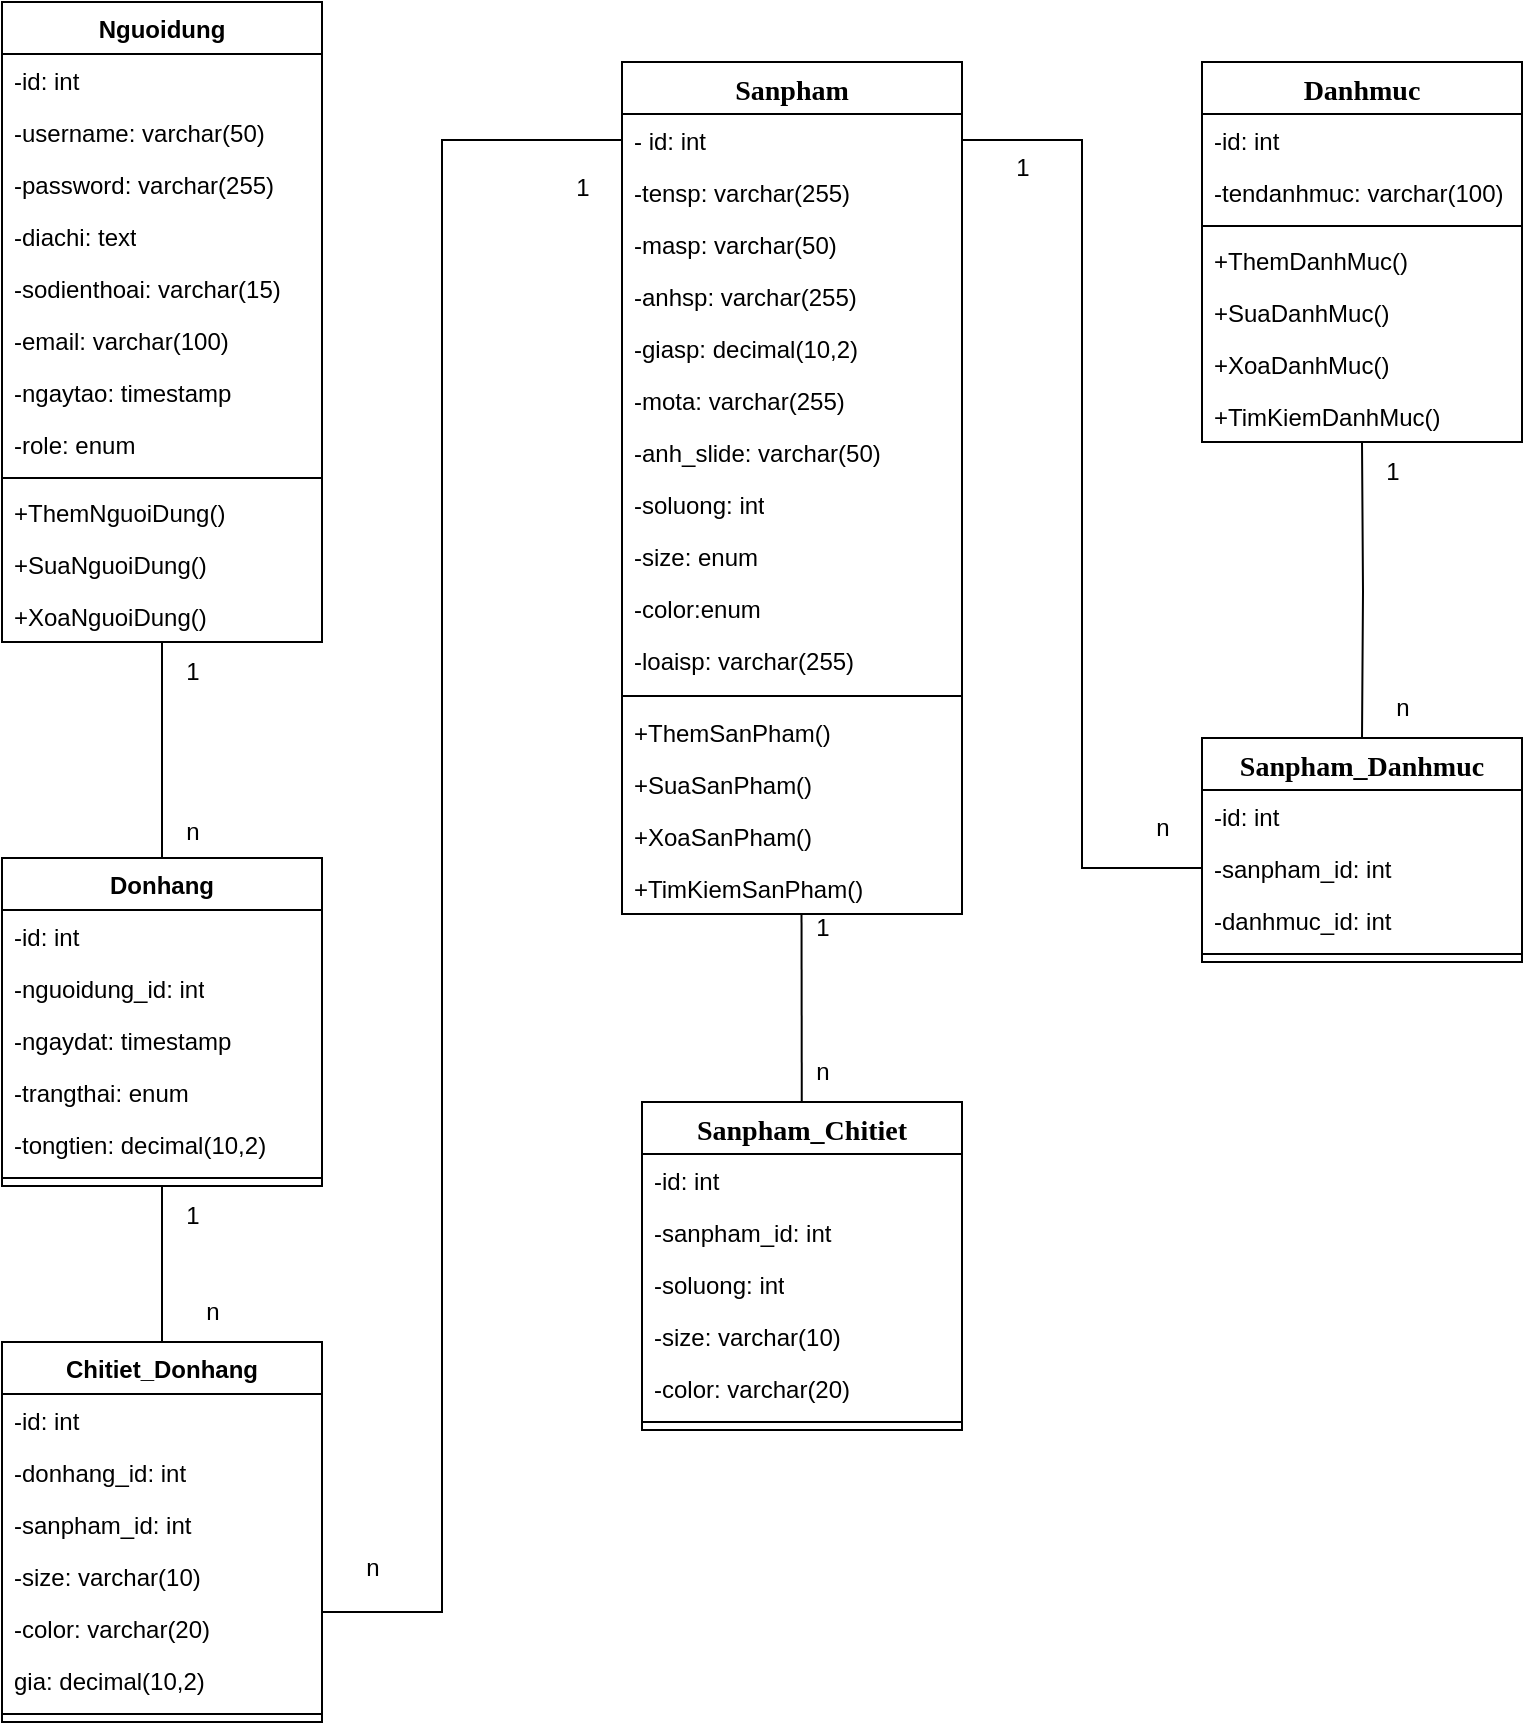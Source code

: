 <mxfile version="26.2.12" pages="6">
  <diagram id="pTm2T71pVPBVHLiSkACA" name="Trang-4">
    <mxGraphModel dx="2308" dy="917" grid="1" gridSize="10" guides="1" tooltips="1" connect="1" arrows="1" fold="1" page="1" pageScale="1" pageWidth="1654" pageHeight="1169" math="0" shadow="0">
      <root>
        <mxCell id="0" />
        <mxCell id="1" parent="0" />
        <mxCell id="q9d_rHAp_BT-6TtjpQWO-7" value="&lt;font style=&quot;font-size: 14px;&quot; face=&quot;Times New Roman&quot;&gt;Sanpham&lt;/font&gt;" style="swimlane;fontStyle=1;align=center;verticalAlign=top;childLayout=stackLayout;horizontal=1;startSize=26;horizontalStack=0;resizeParent=1;resizeParentMax=0;resizeLast=0;collapsible=1;marginBottom=0;whiteSpace=wrap;html=1;" vertex="1" parent="1">
          <mxGeometry x="550" y="80" width="170" height="426" as="geometry" />
        </mxCell>
        <mxCell id="q9d_rHAp_BT-6TtjpQWO-8" value="- id: int" style="text;strokeColor=none;fillColor=none;align=left;verticalAlign=top;spacingLeft=4;spacingRight=4;overflow=hidden;rotatable=0;points=[[0,0.5],[1,0.5]];portConstraint=eastwest;whiteSpace=wrap;html=1;" vertex="1" parent="q9d_rHAp_BT-6TtjpQWO-7">
          <mxGeometry y="26" width="170" height="26" as="geometry" />
        </mxCell>
        <mxCell id="q9d_rHAp_BT-6TtjpQWO-17" value="-tensp: varchar(255)" style="text;strokeColor=none;fillColor=none;align=left;verticalAlign=top;spacingLeft=4;spacingRight=4;overflow=hidden;rotatable=0;points=[[0,0.5],[1,0.5]];portConstraint=eastwest;whiteSpace=wrap;html=1;" vertex="1" parent="q9d_rHAp_BT-6TtjpQWO-7">
          <mxGeometry y="52" width="170" height="26" as="geometry" />
        </mxCell>
        <mxCell id="q9d_rHAp_BT-6TtjpQWO-18" value="-masp: varchar(50)" style="text;strokeColor=none;fillColor=none;align=left;verticalAlign=top;spacingLeft=4;spacingRight=4;overflow=hidden;rotatable=0;points=[[0,0.5],[1,0.5]];portConstraint=eastwest;whiteSpace=wrap;html=1;" vertex="1" parent="q9d_rHAp_BT-6TtjpQWO-7">
          <mxGeometry y="78" width="170" height="26" as="geometry" />
        </mxCell>
        <mxCell id="q9d_rHAp_BT-6TtjpQWO-19" value="-anhsp: varchar(255)" style="text;strokeColor=none;fillColor=none;align=left;verticalAlign=top;spacingLeft=4;spacingRight=4;overflow=hidden;rotatable=0;points=[[0,0.5],[1,0.5]];portConstraint=eastwest;whiteSpace=wrap;html=1;" vertex="1" parent="q9d_rHAp_BT-6TtjpQWO-7">
          <mxGeometry y="104" width="170" height="26" as="geometry" />
        </mxCell>
        <mxCell id="q9d_rHAp_BT-6TtjpQWO-20" value="-giasp: decimal(10,2)" style="text;strokeColor=none;fillColor=none;align=left;verticalAlign=top;spacingLeft=4;spacingRight=4;overflow=hidden;rotatable=0;points=[[0,0.5],[1,0.5]];portConstraint=eastwest;whiteSpace=wrap;html=1;" vertex="1" parent="q9d_rHAp_BT-6TtjpQWO-7">
          <mxGeometry y="130" width="170" height="26" as="geometry" />
        </mxCell>
        <mxCell id="q9d_rHAp_BT-6TtjpQWO-21" value="-mota: varchar(255)" style="text;strokeColor=none;fillColor=none;align=left;verticalAlign=top;spacingLeft=4;spacingRight=4;overflow=hidden;rotatable=0;points=[[0,0.5],[1,0.5]];portConstraint=eastwest;whiteSpace=wrap;html=1;" vertex="1" parent="q9d_rHAp_BT-6TtjpQWO-7">
          <mxGeometry y="156" width="170" height="26" as="geometry" />
        </mxCell>
        <mxCell id="q9d_rHAp_BT-6TtjpQWO-22" value="-anh_slide: varchar(50)" style="text;strokeColor=none;fillColor=none;align=left;verticalAlign=top;spacingLeft=4;spacingRight=4;overflow=hidden;rotatable=0;points=[[0,0.5],[1,0.5]];portConstraint=eastwest;whiteSpace=wrap;html=1;" vertex="1" parent="q9d_rHAp_BT-6TtjpQWO-7">
          <mxGeometry y="182" width="170" height="26" as="geometry" />
        </mxCell>
        <mxCell id="q9d_rHAp_BT-6TtjpQWO-23" value="-soluong: int" style="text;strokeColor=none;fillColor=none;align=left;verticalAlign=top;spacingLeft=4;spacingRight=4;overflow=hidden;rotatable=0;points=[[0,0.5],[1,0.5]];portConstraint=eastwest;whiteSpace=wrap;html=1;" vertex="1" parent="q9d_rHAp_BT-6TtjpQWO-7">
          <mxGeometry y="208" width="170" height="26" as="geometry" />
        </mxCell>
        <mxCell id="q9d_rHAp_BT-6TtjpQWO-24" value="-size: enum" style="text;strokeColor=none;fillColor=none;align=left;verticalAlign=top;spacingLeft=4;spacingRight=4;overflow=hidden;rotatable=0;points=[[0,0.5],[1,0.5]];portConstraint=eastwest;whiteSpace=wrap;html=1;" vertex="1" parent="q9d_rHAp_BT-6TtjpQWO-7">
          <mxGeometry y="234" width="170" height="26" as="geometry" />
        </mxCell>
        <mxCell id="q9d_rHAp_BT-6TtjpQWO-25" value="-color:enum" style="text;strokeColor=none;fillColor=none;align=left;verticalAlign=top;spacingLeft=4;spacingRight=4;overflow=hidden;rotatable=0;points=[[0,0.5],[1,0.5]];portConstraint=eastwest;whiteSpace=wrap;html=1;" vertex="1" parent="q9d_rHAp_BT-6TtjpQWO-7">
          <mxGeometry y="260" width="170" height="26" as="geometry" />
        </mxCell>
        <mxCell id="q9d_rHAp_BT-6TtjpQWO-26" value="-loaisp: varchar(255)" style="text;strokeColor=none;fillColor=none;align=left;verticalAlign=top;spacingLeft=4;spacingRight=4;overflow=hidden;rotatable=0;points=[[0,0.5],[1,0.5]];portConstraint=eastwest;whiteSpace=wrap;html=1;" vertex="1" parent="q9d_rHAp_BT-6TtjpQWO-7">
          <mxGeometry y="286" width="170" height="26" as="geometry" />
        </mxCell>
        <mxCell id="q9d_rHAp_BT-6TtjpQWO-9" value="" style="line;strokeWidth=1;fillColor=none;align=left;verticalAlign=middle;spacingTop=-1;spacingLeft=3;spacingRight=3;rotatable=0;labelPosition=right;points=[];portConstraint=eastwest;strokeColor=inherit;" vertex="1" parent="q9d_rHAp_BT-6TtjpQWO-7">
          <mxGeometry y="312" width="170" height="10" as="geometry" />
        </mxCell>
        <mxCell id="q9d_rHAp_BT-6TtjpQWO-10" value="+ThemSanPham()" style="text;strokeColor=none;fillColor=none;align=left;verticalAlign=top;spacingLeft=4;spacingRight=4;overflow=hidden;rotatable=0;points=[[0,0.5],[1,0.5]];portConstraint=eastwest;whiteSpace=wrap;html=1;" vertex="1" parent="q9d_rHAp_BT-6TtjpQWO-7">
          <mxGeometry y="322" width="170" height="26" as="geometry" />
        </mxCell>
        <mxCell id="q9d_rHAp_BT-6TtjpQWO-11" value="+SuaSanPham()" style="text;strokeColor=none;fillColor=none;align=left;verticalAlign=top;spacingLeft=4;spacingRight=4;overflow=hidden;rotatable=0;points=[[0,0.5],[1,0.5]];portConstraint=eastwest;whiteSpace=wrap;html=1;" vertex="1" parent="q9d_rHAp_BT-6TtjpQWO-7">
          <mxGeometry y="348" width="170" height="26" as="geometry" />
        </mxCell>
        <mxCell id="q9d_rHAp_BT-6TtjpQWO-12" value="+XoaSanPham()" style="text;strokeColor=none;fillColor=none;align=left;verticalAlign=top;spacingLeft=4;spacingRight=4;overflow=hidden;rotatable=0;points=[[0,0.5],[1,0.5]];portConstraint=eastwest;whiteSpace=wrap;html=1;" vertex="1" parent="q9d_rHAp_BT-6TtjpQWO-7">
          <mxGeometry y="374" width="170" height="26" as="geometry" />
        </mxCell>
        <mxCell id="q9d_rHAp_BT-6TtjpQWO-119" value="+TimKiemSanPham()" style="text;strokeColor=none;fillColor=none;align=left;verticalAlign=top;spacingLeft=4;spacingRight=4;overflow=hidden;rotatable=0;points=[[0,0.5],[1,0.5]];portConstraint=eastwest;whiteSpace=wrap;html=1;" vertex="1" parent="q9d_rHAp_BT-6TtjpQWO-7">
          <mxGeometry y="400" width="170" height="26" as="geometry" />
        </mxCell>
        <mxCell id="q9d_rHAp_BT-6TtjpQWO-42" style="edgeStyle=orthogonalEdgeStyle;rounded=0;orthogonalLoop=1;jettySize=auto;html=1;endArrow=none;startFill=0;" edge="1" parent="1" target="q9d_rHAp_BT-6TtjpQWO-36">
          <mxGeometry relative="1" as="geometry">
            <mxPoint x="920" y="270" as="sourcePoint" />
          </mxGeometry>
        </mxCell>
        <mxCell id="q9d_rHAp_BT-6TtjpQWO-28" value="&lt;font style=&quot;font-size: 14px;&quot; face=&quot;Times New Roman&quot;&gt;Danhmuc&lt;/font&gt;" style="swimlane;fontStyle=1;align=center;verticalAlign=top;childLayout=stackLayout;horizontal=1;startSize=26;horizontalStack=0;resizeParent=1;resizeParentMax=0;resizeLast=0;collapsible=1;marginBottom=0;whiteSpace=wrap;html=1;" vertex="1" parent="1">
          <mxGeometry x="840" y="80" width="160" height="190" as="geometry" />
        </mxCell>
        <mxCell id="q9d_rHAp_BT-6TtjpQWO-29" value="-id: int" style="text;strokeColor=none;fillColor=none;align=left;verticalAlign=top;spacingLeft=4;spacingRight=4;overflow=hidden;rotatable=0;points=[[0,0.5],[1,0.5]];portConstraint=eastwest;whiteSpace=wrap;html=1;" vertex="1" parent="q9d_rHAp_BT-6TtjpQWO-28">
          <mxGeometry y="26" width="160" height="26" as="geometry" />
        </mxCell>
        <mxCell id="q9d_rHAp_BT-6TtjpQWO-32" value="-tendanhmuc: varchar(100)" style="text;strokeColor=none;fillColor=none;align=left;verticalAlign=top;spacingLeft=4;spacingRight=4;overflow=hidden;rotatable=0;points=[[0,0.5],[1,0.5]];portConstraint=eastwest;whiteSpace=wrap;html=1;" vertex="1" parent="q9d_rHAp_BT-6TtjpQWO-28">
          <mxGeometry y="52" width="160" height="26" as="geometry" />
        </mxCell>
        <mxCell id="q9d_rHAp_BT-6TtjpQWO-30" value="" style="line;strokeWidth=1;fillColor=none;align=left;verticalAlign=middle;spacingTop=-1;spacingLeft=3;spacingRight=3;rotatable=0;labelPosition=right;points=[];portConstraint=eastwest;strokeColor=inherit;" vertex="1" parent="q9d_rHAp_BT-6TtjpQWO-28">
          <mxGeometry y="78" width="160" height="8" as="geometry" />
        </mxCell>
        <mxCell id="q9d_rHAp_BT-6TtjpQWO-31" value="+ThemDanhMuc()" style="text;strokeColor=none;fillColor=none;align=left;verticalAlign=top;spacingLeft=4;spacingRight=4;overflow=hidden;rotatable=0;points=[[0,0.5],[1,0.5]];portConstraint=eastwest;whiteSpace=wrap;html=1;" vertex="1" parent="q9d_rHAp_BT-6TtjpQWO-28">
          <mxGeometry y="86" width="160" height="26" as="geometry" />
        </mxCell>
        <mxCell id="q9d_rHAp_BT-6TtjpQWO-33" value="+SuaDanhMuc()" style="text;strokeColor=none;fillColor=none;align=left;verticalAlign=top;spacingLeft=4;spacingRight=4;overflow=hidden;rotatable=0;points=[[0,0.5],[1,0.5]];portConstraint=eastwest;whiteSpace=wrap;html=1;" vertex="1" parent="q9d_rHAp_BT-6TtjpQWO-28">
          <mxGeometry y="112" width="160" height="26" as="geometry" />
        </mxCell>
        <mxCell id="q9d_rHAp_BT-6TtjpQWO-34" value="+XoaDanhMuc()" style="text;strokeColor=none;fillColor=none;align=left;verticalAlign=top;spacingLeft=4;spacingRight=4;overflow=hidden;rotatable=0;points=[[0,0.5],[1,0.5]];portConstraint=eastwest;whiteSpace=wrap;html=1;" vertex="1" parent="q9d_rHAp_BT-6TtjpQWO-28">
          <mxGeometry y="138" width="160" height="26" as="geometry" />
        </mxCell>
        <mxCell id="q9d_rHAp_BT-6TtjpQWO-121" value="+TimKiemDanhMuc()" style="text;strokeColor=none;fillColor=none;align=left;verticalAlign=top;spacingLeft=4;spacingRight=4;overflow=hidden;rotatable=0;points=[[0,0.5],[1,0.5]];portConstraint=eastwest;whiteSpace=wrap;html=1;" vertex="1" parent="q9d_rHAp_BT-6TtjpQWO-28">
          <mxGeometry y="164" width="160" height="26" as="geometry" />
        </mxCell>
        <mxCell id="q9d_rHAp_BT-6TtjpQWO-36" value="&lt;font style=&quot;font-size: 14px;&quot; face=&quot;Times New Roman&quot;&gt;Sanpham_Danhmuc&lt;/font&gt;" style="swimlane;fontStyle=1;align=center;verticalAlign=top;childLayout=stackLayout;horizontal=1;startSize=26;horizontalStack=0;resizeParent=1;resizeParentMax=0;resizeLast=0;collapsible=1;marginBottom=0;whiteSpace=wrap;html=1;" vertex="1" parent="1">
          <mxGeometry x="840" y="418" width="160" height="112" as="geometry" />
        </mxCell>
        <mxCell id="q9d_rHAp_BT-6TtjpQWO-37" value="-id: int" style="text;strokeColor=none;fillColor=none;align=left;verticalAlign=top;spacingLeft=4;spacingRight=4;overflow=hidden;rotatable=0;points=[[0,0.5],[1,0.5]];portConstraint=eastwest;whiteSpace=wrap;html=1;" vertex="1" parent="q9d_rHAp_BT-6TtjpQWO-36">
          <mxGeometry y="26" width="160" height="26" as="geometry" />
        </mxCell>
        <mxCell id="q9d_rHAp_BT-6TtjpQWO-40" value="-sanpham_id: int" style="text;strokeColor=none;fillColor=none;align=left;verticalAlign=top;spacingLeft=4;spacingRight=4;overflow=hidden;rotatable=0;points=[[0,0.5],[1,0.5]];portConstraint=eastwest;whiteSpace=wrap;html=1;" vertex="1" parent="q9d_rHAp_BT-6TtjpQWO-36">
          <mxGeometry y="52" width="160" height="26" as="geometry" />
        </mxCell>
        <mxCell id="q9d_rHAp_BT-6TtjpQWO-41" value="-danhmuc_id: int" style="text;strokeColor=none;fillColor=none;align=left;verticalAlign=top;spacingLeft=4;spacingRight=4;overflow=hidden;rotatable=0;points=[[0,0.5],[1,0.5]];portConstraint=eastwest;whiteSpace=wrap;html=1;" vertex="1" parent="q9d_rHAp_BT-6TtjpQWO-36">
          <mxGeometry y="78" width="160" height="26" as="geometry" />
        </mxCell>
        <mxCell id="q9d_rHAp_BT-6TtjpQWO-38" value="" style="line;strokeWidth=1;fillColor=none;align=left;verticalAlign=middle;spacingTop=-1;spacingLeft=3;spacingRight=3;rotatable=0;labelPosition=right;points=[];portConstraint=eastwest;strokeColor=inherit;" vertex="1" parent="q9d_rHAp_BT-6TtjpQWO-36">
          <mxGeometry y="104" width="160" height="8" as="geometry" />
        </mxCell>
        <mxCell id="q9d_rHAp_BT-6TtjpQWO-45" style="edgeStyle=orthogonalEdgeStyle;rounded=0;orthogonalLoop=1;jettySize=auto;html=1;entryX=1;entryY=0.5;entryDx=0;entryDy=0;endArrow=none;startFill=0;" edge="1" parent="1" source="q9d_rHAp_BT-6TtjpQWO-40" target="q9d_rHAp_BT-6TtjpQWO-8">
          <mxGeometry relative="1" as="geometry" />
        </mxCell>
        <mxCell id="q9d_rHAp_BT-6TtjpQWO-51" value="&lt;font style=&quot;font-size: 14px;&quot; face=&quot;Times New Roman&quot;&gt;Sanpham_Chitiet&lt;/font&gt;" style="swimlane;fontStyle=1;align=center;verticalAlign=top;childLayout=stackLayout;horizontal=1;startSize=26;horizontalStack=0;resizeParent=1;resizeParentMax=0;resizeLast=0;collapsible=1;marginBottom=0;whiteSpace=wrap;html=1;" vertex="1" parent="1">
          <mxGeometry x="560" y="600" width="160" height="164" as="geometry" />
        </mxCell>
        <mxCell id="q9d_rHAp_BT-6TtjpQWO-52" value="-id: int" style="text;strokeColor=none;fillColor=none;align=left;verticalAlign=top;spacingLeft=4;spacingRight=4;overflow=hidden;rotatable=0;points=[[0,0.5],[1,0.5]];portConstraint=eastwest;whiteSpace=wrap;html=1;" vertex="1" parent="q9d_rHAp_BT-6TtjpQWO-51">
          <mxGeometry y="26" width="160" height="26" as="geometry" />
        </mxCell>
        <mxCell id="q9d_rHAp_BT-6TtjpQWO-55" value="-sanpham_id: int" style="text;strokeColor=none;fillColor=none;align=left;verticalAlign=top;spacingLeft=4;spacingRight=4;overflow=hidden;rotatable=0;points=[[0,0.5],[1,0.5]];portConstraint=eastwest;whiteSpace=wrap;html=1;" vertex="1" parent="q9d_rHAp_BT-6TtjpQWO-51">
          <mxGeometry y="52" width="160" height="26" as="geometry" />
        </mxCell>
        <mxCell id="q9d_rHAp_BT-6TtjpQWO-56" value="-soluong: int" style="text;strokeColor=none;fillColor=none;align=left;verticalAlign=top;spacingLeft=4;spacingRight=4;overflow=hidden;rotatable=0;points=[[0,0.5],[1,0.5]];portConstraint=eastwest;whiteSpace=wrap;html=1;" vertex="1" parent="q9d_rHAp_BT-6TtjpQWO-51">
          <mxGeometry y="78" width="160" height="26" as="geometry" />
        </mxCell>
        <mxCell id="q9d_rHAp_BT-6TtjpQWO-57" value="-size: varchar(10)" style="text;strokeColor=none;fillColor=none;align=left;verticalAlign=top;spacingLeft=4;spacingRight=4;overflow=hidden;rotatable=0;points=[[0,0.5],[1,0.5]];portConstraint=eastwest;whiteSpace=wrap;html=1;" vertex="1" parent="q9d_rHAp_BT-6TtjpQWO-51">
          <mxGeometry y="104" width="160" height="26" as="geometry" />
        </mxCell>
        <mxCell id="q9d_rHAp_BT-6TtjpQWO-58" value="-color: varchar(20)" style="text;strokeColor=none;fillColor=none;align=left;verticalAlign=top;spacingLeft=4;spacingRight=4;overflow=hidden;rotatable=0;points=[[0,0.5],[1,0.5]];portConstraint=eastwest;whiteSpace=wrap;html=1;" vertex="1" parent="q9d_rHAp_BT-6TtjpQWO-51">
          <mxGeometry y="130" width="160" height="26" as="geometry" />
        </mxCell>
        <mxCell id="q9d_rHAp_BT-6TtjpQWO-53" value="" style="line;strokeWidth=1;fillColor=none;align=left;verticalAlign=middle;spacingTop=-1;spacingLeft=3;spacingRight=3;rotatable=0;labelPosition=right;points=[];portConstraint=eastwest;strokeColor=inherit;" vertex="1" parent="q9d_rHAp_BT-6TtjpQWO-51">
          <mxGeometry y="156" width="160" height="8" as="geometry" />
        </mxCell>
        <mxCell id="q9d_rHAp_BT-6TtjpQWO-70" style="edgeStyle=none;rounded=0;orthogonalLoop=1;jettySize=auto;html=1;endArrow=none;startFill=0;entryX=0.528;entryY=0.993;entryDx=0;entryDy=0;entryPerimeter=0;" edge="1" parent="1" source="q9d_rHAp_BT-6TtjpQWO-51" target="q9d_rHAp_BT-6TtjpQWO-119">
          <mxGeometry relative="1" as="geometry">
            <mxPoint x="640" y="510" as="targetPoint" />
          </mxGeometry>
        </mxCell>
        <mxCell id="q9d_rHAp_BT-6TtjpQWO-102" style="edgeStyle=none;rounded=0;orthogonalLoop=1;jettySize=auto;html=1;entryX=0.5;entryY=0;entryDx=0;entryDy=0;endArrow=none;startFill=0;" edge="1" parent="1" source="q9d_rHAp_BT-6TtjpQWO-71" target="q9d_rHAp_BT-6TtjpQWO-84">
          <mxGeometry relative="1" as="geometry" />
        </mxCell>
        <mxCell id="q9d_rHAp_BT-6TtjpQWO-71" value="Nguoidung" style="swimlane;fontStyle=1;align=center;verticalAlign=top;childLayout=stackLayout;horizontal=1;startSize=26;horizontalStack=0;resizeParent=1;resizeParentMax=0;resizeLast=0;collapsible=1;marginBottom=0;whiteSpace=wrap;html=1;" vertex="1" parent="1">
          <mxGeometry x="240" y="50" width="160" height="320" as="geometry" />
        </mxCell>
        <mxCell id="q9d_rHAp_BT-6TtjpQWO-72" value="-id: int" style="text;strokeColor=none;fillColor=none;align=left;verticalAlign=top;spacingLeft=4;spacingRight=4;overflow=hidden;rotatable=0;points=[[0,0.5],[1,0.5]];portConstraint=eastwest;whiteSpace=wrap;html=1;" vertex="1" parent="q9d_rHAp_BT-6TtjpQWO-71">
          <mxGeometry y="26" width="160" height="26" as="geometry" />
        </mxCell>
        <mxCell id="q9d_rHAp_BT-6TtjpQWO-77" value="-username: varchar(50)" style="text;strokeColor=none;fillColor=none;align=left;verticalAlign=top;spacingLeft=4;spacingRight=4;overflow=hidden;rotatable=0;points=[[0,0.5],[1,0.5]];portConstraint=eastwest;whiteSpace=wrap;html=1;" vertex="1" parent="q9d_rHAp_BT-6TtjpQWO-71">
          <mxGeometry y="52" width="160" height="26" as="geometry" />
        </mxCell>
        <mxCell id="q9d_rHAp_BT-6TtjpQWO-78" value="-password: varchar(255)" style="text;strokeColor=none;fillColor=none;align=left;verticalAlign=top;spacingLeft=4;spacingRight=4;overflow=hidden;rotatable=0;points=[[0,0.5],[1,0.5]];portConstraint=eastwest;whiteSpace=wrap;html=1;" vertex="1" parent="q9d_rHAp_BT-6TtjpQWO-71">
          <mxGeometry y="78" width="160" height="26" as="geometry" />
        </mxCell>
        <mxCell id="q9d_rHAp_BT-6TtjpQWO-75" value="-diachi: text" style="text;strokeColor=none;fillColor=none;align=left;verticalAlign=top;spacingLeft=4;spacingRight=4;overflow=hidden;rotatable=0;points=[[0,0.5],[1,0.5]];portConstraint=eastwest;whiteSpace=wrap;html=1;" vertex="1" parent="q9d_rHAp_BT-6TtjpQWO-71">
          <mxGeometry y="104" width="160" height="26" as="geometry" />
        </mxCell>
        <mxCell id="q9d_rHAp_BT-6TtjpQWO-76" value="-sodienthoai: varchar(15)" style="text;strokeColor=none;fillColor=none;align=left;verticalAlign=top;spacingLeft=4;spacingRight=4;overflow=hidden;rotatable=0;points=[[0,0.5],[1,0.5]];portConstraint=eastwest;whiteSpace=wrap;html=1;" vertex="1" parent="q9d_rHAp_BT-6TtjpQWO-71">
          <mxGeometry y="130" width="160" height="26" as="geometry" />
        </mxCell>
        <mxCell id="q9d_rHAp_BT-6TtjpQWO-79" value="-email: varchar(100)" style="text;strokeColor=none;fillColor=none;align=left;verticalAlign=top;spacingLeft=4;spacingRight=4;overflow=hidden;rotatable=0;points=[[0,0.5],[1,0.5]];portConstraint=eastwest;whiteSpace=wrap;html=1;" vertex="1" parent="q9d_rHAp_BT-6TtjpQWO-71">
          <mxGeometry y="156" width="160" height="26" as="geometry" />
        </mxCell>
        <mxCell id="q9d_rHAp_BT-6TtjpQWO-80" value="-ngaytao: timestamp" style="text;strokeColor=none;fillColor=none;align=left;verticalAlign=top;spacingLeft=4;spacingRight=4;overflow=hidden;rotatable=0;points=[[0,0.5],[1,0.5]];portConstraint=eastwest;whiteSpace=wrap;html=1;" vertex="1" parent="q9d_rHAp_BT-6TtjpQWO-71">
          <mxGeometry y="182" width="160" height="26" as="geometry" />
        </mxCell>
        <mxCell id="q9d_rHAp_BT-6TtjpQWO-81" value="-role: enum" style="text;strokeColor=none;fillColor=none;align=left;verticalAlign=top;spacingLeft=4;spacingRight=4;overflow=hidden;rotatable=0;points=[[0,0.5],[1,0.5]];portConstraint=eastwest;whiteSpace=wrap;html=1;" vertex="1" parent="q9d_rHAp_BT-6TtjpQWO-71">
          <mxGeometry y="208" width="160" height="26" as="geometry" />
        </mxCell>
        <mxCell id="q9d_rHAp_BT-6TtjpQWO-73" value="" style="line;strokeWidth=1;fillColor=none;align=left;verticalAlign=middle;spacingTop=-1;spacingLeft=3;spacingRight=3;rotatable=0;labelPosition=right;points=[];portConstraint=eastwest;strokeColor=inherit;" vertex="1" parent="q9d_rHAp_BT-6TtjpQWO-71">
          <mxGeometry y="234" width="160" height="8" as="geometry" />
        </mxCell>
        <mxCell id="q9d_rHAp_BT-6TtjpQWO-74" value="+ThemNguoiDung()" style="text;strokeColor=none;fillColor=none;align=left;verticalAlign=top;spacingLeft=4;spacingRight=4;overflow=hidden;rotatable=0;points=[[0,0.5],[1,0.5]];portConstraint=eastwest;whiteSpace=wrap;html=1;" vertex="1" parent="q9d_rHAp_BT-6TtjpQWO-71">
          <mxGeometry y="242" width="160" height="26" as="geometry" />
        </mxCell>
        <mxCell id="q9d_rHAp_BT-6TtjpQWO-82" value="+SuaNguoiDung()" style="text;strokeColor=none;fillColor=none;align=left;verticalAlign=top;spacingLeft=4;spacingRight=4;overflow=hidden;rotatable=0;points=[[0,0.5],[1,0.5]];portConstraint=eastwest;whiteSpace=wrap;html=1;" vertex="1" parent="q9d_rHAp_BT-6TtjpQWO-71">
          <mxGeometry y="268" width="160" height="26" as="geometry" />
        </mxCell>
        <mxCell id="q9d_rHAp_BT-6TtjpQWO-83" value="+XoaNguoiDung()" style="text;strokeColor=none;fillColor=none;align=left;verticalAlign=top;spacingLeft=4;spacingRight=4;overflow=hidden;rotatable=0;points=[[0,0.5],[1,0.5]];portConstraint=eastwest;whiteSpace=wrap;html=1;" vertex="1" parent="q9d_rHAp_BT-6TtjpQWO-71">
          <mxGeometry y="294" width="160" height="26" as="geometry" />
        </mxCell>
        <mxCell id="q9d_rHAp_BT-6TtjpQWO-103" style="edgeStyle=none;rounded=0;orthogonalLoop=1;jettySize=auto;html=1;entryX=0.5;entryY=0;entryDx=0;entryDy=0;endArrow=none;startFill=0;" edge="1" parent="1" source="q9d_rHAp_BT-6TtjpQWO-84" target="q9d_rHAp_BT-6TtjpQWO-92">
          <mxGeometry relative="1" as="geometry" />
        </mxCell>
        <mxCell id="q9d_rHAp_BT-6TtjpQWO-84" value="Donhang" style="swimlane;fontStyle=1;align=center;verticalAlign=top;childLayout=stackLayout;horizontal=1;startSize=26;horizontalStack=0;resizeParent=1;resizeParentMax=0;resizeLast=0;collapsible=1;marginBottom=0;whiteSpace=wrap;html=1;" vertex="1" parent="1">
          <mxGeometry x="240" y="478" width="160" height="164" as="geometry" />
        </mxCell>
        <mxCell id="q9d_rHAp_BT-6TtjpQWO-85" value="-id: int" style="text;strokeColor=none;fillColor=none;align=left;verticalAlign=top;spacingLeft=4;spacingRight=4;overflow=hidden;rotatable=0;points=[[0,0.5],[1,0.5]];portConstraint=eastwest;whiteSpace=wrap;html=1;" vertex="1" parent="q9d_rHAp_BT-6TtjpQWO-84">
          <mxGeometry y="26" width="160" height="26" as="geometry" />
        </mxCell>
        <mxCell id="q9d_rHAp_BT-6TtjpQWO-88" value="-nguoidung_id: int" style="text;strokeColor=none;fillColor=none;align=left;verticalAlign=top;spacingLeft=4;spacingRight=4;overflow=hidden;rotatable=0;points=[[0,0.5],[1,0.5]];portConstraint=eastwest;whiteSpace=wrap;html=1;" vertex="1" parent="q9d_rHAp_BT-6TtjpQWO-84">
          <mxGeometry y="52" width="160" height="26" as="geometry" />
        </mxCell>
        <mxCell id="q9d_rHAp_BT-6TtjpQWO-89" value="-ngaydat: timestamp" style="text;strokeColor=none;fillColor=none;align=left;verticalAlign=top;spacingLeft=4;spacingRight=4;overflow=hidden;rotatable=0;points=[[0,0.5],[1,0.5]];portConstraint=eastwest;whiteSpace=wrap;html=1;" vertex="1" parent="q9d_rHAp_BT-6TtjpQWO-84">
          <mxGeometry y="78" width="160" height="26" as="geometry" />
        </mxCell>
        <mxCell id="q9d_rHAp_BT-6TtjpQWO-90" value="-trangthai: enum" style="text;strokeColor=none;fillColor=none;align=left;verticalAlign=top;spacingLeft=4;spacingRight=4;overflow=hidden;rotatable=0;points=[[0,0.5],[1,0.5]];portConstraint=eastwest;whiteSpace=wrap;html=1;" vertex="1" parent="q9d_rHAp_BT-6TtjpQWO-84">
          <mxGeometry y="104" width="160" height="26" as="geometry" />
        </mxCell>
        <mxCell id="q9d_rHAp_BT-6TtjpQWO-91" value="-tongtien: decimal(10,2)" style="text;strokeColor=none;fillColor=none;align=left;verticalAlign=top;spacingLeft=4;spacingRight=4;overflow=hidden;rotatable=0;points=[[0,0.5],[1,0.5]];portConstraint=eastwest;whiteSpace=wrap;html=1;" vertex="1" parent="q9d_rHAp_BT-6TtjpQWO-84">
          <mxGeometry y="130" width="160" height="26" as="geometry" />
        </mxCell>
        <mxCell id="q9d_rHAp_BT-6TtjpQWO-86" value="" style="line;strokeWidth=1;fillColor=none;align=left;verticalAlign=middle;spacingTop=-1;spacingLeft=3;spacingRight=3;rotatable=0;labelPosition=right;points=[];portConstraint=eastwest;strokeColor=inherit;" vertex="1" parent="q9d_rHAp_BT-6TtjpQWO-84">
          <mxGeometry y="156" width="160" height="8" as="geometry" />
        </mxCell>
        <mxCell id="q9d_rHAp_BT-6TtjpQWO-104" style="edgeStyle=orthogonalEdgeStyle;rounded=0;orthogonalLoop=1;jettySize=auto;html=1;entryX=0;entryY=0.5;entryDx=0;entryDy=0;endArrow=none;startFill=0;" edge="1" parent="1" source="q9d_rHAp_BT-6TtjpQWO-92" target="q9d_rHAp_BT-6TtjpQWO-8">
          <mxGeometry relative="1" as="geometry">
            <Array as="points">
              <mxPoint x="460" y="855" />
              <mxPoint x="460" y="119" />
            </Array>
          </mxGeometry>
        </mxCell>
        <mxCell id="q9d_rHAp_BT-6TtjpQWO-92" value="Chitiet_Donhang" style="swimlane;fontStyle=1;align=center;verticalAlign=top;childLayout=stackLayout;horizontal=1;startSize=26;horizontalStack=0;resizeParent=1;resizeParentMax=0;resizeLast=0;collapsible=1;marginBottom=0;whiteSpace=wrap;html=1;" vertex="1" parent="1">
          <mxGeometry x="240" y="720" width="160" height="190" as="geometry" />
        </mxCell>
        <mxCell id="q9d_rHAp_BT-6TtjpQWO-93" value="-id: int" style="text;strokeColor=none;fillColor=none;align=left;verticalAlign=top;spacingLeft=4;spacingRight=4;overflow=hidden;rotatable=0;points=[[0,0.5],[1,0.5]];portConstraint=eastwest;whiteSpace=wrap;html=1;" vertex="1" parent="q9d_rHAp_BT-6TtjpQWO-92">
          <mxGeometry y="26" width="160" height="26" as="geometry" />
        </mxCell>
        <mxCell id="q9d_rHAp_BT-6TtjpQWO-96" value="-donhang_id: int" style="text;strokeColor=none;fillColor=none;align=left;verticalAlign=top;spacingLeft=4;spacingRight=4;overflow=hidden;rotatable=0;points=[[0,0.5],[1,0.5]];portConstraint=eastwest;whiteSpace=wrap;html=1;" vertex="1" parent="q9d_rHAp_BT-6TtjpQWO-92">
          <mxGeometry y="52" width="160" height="26" as="geometry" />
        </mxCell>
        <mxCell id="q9d_rHAp_BT-6TtjpQWO-97" value="-sanpham_id: int" style="text;strokeColor=none;fillColor=none;align=left;verticalAlign=top;spacingLeft=4;spacingRight=4;overflow=hidden;rotatable=0;points=[[0,0.5],[1,0.5]];portConstraint=eastwest;whiteSpace=wrap;html=1;" vertex="1" parent="q9d_rHAp_BT-6TtjpQWO-92">
          <mxGeometry y="78" width="160" height="26" as="geometry" />
        </mxCell>
        <mxCell id="q9d_rHAp_BT-6TtjpQWO-98" value="-size: varchar(10)" style="text;strokeColor=none;fillColor=none;align=left;verticalAlign=top;spacingLeft=4;spacingRight=4;overflow=hidden;rotatable=0;points=[[0,0.5],[1,0.5]];portConstraint=eastwest;whiteSpace=wrap;html=1;" vertex="1" parent="q9d_rHAp_BT-6TtjpQWO-92">
          <mxGeometry y="104" width="160" height="26" as="geometry" />
        </mxCell>
        <mxCell id="q9d_rHAp_BT-6TtjpQWO-100" value="-color: varchar(20)" style="text;strokeColor=none;fillColor=none;align=left;verticalAlign=top;spacingLeft=4;spacingRight=4;overflow=hidden;rotatable=0;points=[[0,0.5],[1,0.5]];portConstraint=eastwest;whiteSpace=wrap;html=1;" vertex="1" parent="q9d_rHAp_BT-6TtjpQWO-92">
          <mxGeometry y="130" width="160" height="26" as="geometry" />
        </mxCell>
        <mxCell id="q9d_rHAp_BT-6TtjpQWO-101" value="gia: decimal(10,2)" style="text;strokeColor=none;fillColor=none;align=left;verticalAlign=top;spacingLeft=4;spacingRight=4;overflow=hidden;rotatable=0;points=[[0,0.5],[1,0.5]];portConstraint=eastwest;whiteSpace=wrap;html=1;" vertex="1" parent="q9d_rHAp_BT-6TtjpQWO-92">
          <mxGeometry y="156" width="160" height="26" as="geometry" />
        </mxCell>
        <mxCell id="q9d_rHAp_BT-6TtjpQWO-94" value="" style="line;strokeWidth=1;fillColor=none;align=left;verticalAlign=middle;spacingTop=-1;spacingLeft=3;spacingRight=3;rotatable=0;labelPosition=right;points=[];portConstraint=eastwest;strokeColor=inherit;" vertex="1" parent="q9d_rHAp_BT-6TtjpQWO-92">
          <mxGeometry y="182" width="160" height="8" as="geometry" />
        </mxCell>
        <mxCell id="q9d_rHAp_BT-6TtjpQWO-105" value="1" style="text;html=1;align=center;verticalAlign=middle;resizable=0;points=[];autosize=1;strokeColor=none;fillColor=none;" vertex="1" parent="1">
          <mxGeometry x="320" y="370" width="30" height="30" as="geometry" />
        </mxCell>
        <mxCell id="q9d_rHAp_BT-6TtjpQWO-106" value="n" style="text;html=1;align=center;verticalAlign=middle;resizable=0;points=[];autosize=1;strokeColor=none;fillColor=none;" vertex="1" parent="1">
          <mxGeometry x="320" y="450" width="30" height="30" as="geometry" />
        </mxCell>
        <mxCell id="q9d_rHAp_BT-6TtjpQWO-107" value="1" style="text;html=1;align=center;verticalAlign=middle;resizable=0;points=[];autosize=1;strokeColor=none;fillColor=none;" vertex="1" parent="1">
          <mxGeometry x="320" y="642" width="30" height="30" as="geometry" />
        </mxCell>
        <mxCell id="q9d_rHAp_BT-6TtjpQWO-108" value="n" style="text;html=1;align=center;verticalAlign=middle;resizable=0;points=[];autosize=1;strokeColor=none;fillColor=none;" vertex="1" parent="1">
          <mxGeometry x="330" y="690" width="30" height="30" as="geometry" />
        </mxCell>
        <mxCell id="q9d_rHAp_BT-6TtjpQWO-109" value="n" style="text;html=1;align=center;verticalAlign=middle;resizable=0;points=[];autosize=1;strokeColor=none;fillColor=none;" vertex="1" parent="1">
          <mxGeometry x="410" y="818" width="30" height="30" as="geometry" />
        </mxCell>
        <mxCell id="q9d_rHAp_BT-6TtjpQWO-110" value="1" style="text;html=1;align=center;verticalAlign=middle;resizable=0;points=[];autosize=1;strokeColor=none;fillColor=none;" vertex="1" parent="1">
          <mxGeometry x="515" y="128" width="30" height="30" as="geometry" />
        </mxCell>
        <mxCell id="q9d_rHAp_BT-6TtjpQWO-112" value="1" style="text;html=1;align=center;verticalAlign=middle;resizable=0;points=[];autosize=1;strokeColor=none;fillColor=none;" vertex="1" parent="1">
          <mxGeometry x="735" y="118" width="30" height="30" as="geometry" />
        </mxCell>
        <mxCell id="q9d_rHAp_BT-6TtjpQWO-113" value="n" style="text;html=1;align=center;verticalAlign=middle;resizable=0;points=[];autosize=1;strokeColor=none;fillColor=none;" vertex="1" parent="1">
          <mxGeometry x="805" y="448" width="30" height="30" as="geometry" />
        </mxCell>
        <mxCell id="q9d_rHAp_BT-6TtjpQWO-114" value="1" style="text;html=1;align=center;verticalAlign=middle;resizable=0;points=[];autosize=1;strokeColor=none;fillColor=none;" vertex="1" parent="1">
          <mxGeometry x="920" y="270" width="30" height="30" as="geometry" />
        </mxCell>
        <mxCell id="q9d_rHAp_BT-6TtjpQWO-115" value="n" style="text;html=1;align=center;verticalAlign=middle;resizable=0;points=[];autosize=1;strokeColor=none;fillColor=none;" vertex="1" parent="1">
          <mxGeometry x="925" y="388" width="30" height="30" as="geometry" />
        </mxCell>
        <mxCell id="q9d_rHAp_BT-6TtjpQWO-117" value="n" style="text;html=1;align=center;verticalAlign=middle;resizable=0;points=[];autosize=1;strokeColor=none;fillColor=none;" vertex="1" parent="1">
          <mxGeometry x="635" y="570" width="30" height="30" as="geometry" />
        </mxCell>
        <mxCell id="q9d_rHAp_BT-6TtjpQWO-120" value="1" style="text;html=1;align=center;verticalAlign=middle;resizable=0;points=[];autosize=1;strokeColor=none;fillColor=none;" vertex="1" parent="1">
          <mxGeometry x="635" y="498" width="30" height="30" as="geometry" />
        </mxCell>
      </root>
    </mxGraphModel>
  </diagram>
  <diagram id="sOS0liuOVvi_zZ4ZpCyq" name="Trang-3">
    <mxGraphModel dx="1765" dy="701" grid="1" gridSize="10" guides="1" tooltips="1" connect="1" arrows="1" fold="1" page="1" pageScale="1" pageWidth="1654" pageHeight="1169" math="0" shadow="0">
      <root>
        <mxCell id="0" />
        <mxCell id="1" parent="0" />
        <mxCell id="K9ixycNMExf-c8UkR2LJ-3" value="&lt;div style=&quot;text-align: justify;&quot;&gt;&lt;br&gt;&lt;/div&gt;" style="whiteSpace=wrap;html=1;aspect=fixed;" parent="1" vertex="1">
          <mxGeometry x="480" y="40" width="610" height="610" as="geometry" />
        </mxCell>
        <mxCell id="K9ixycNMExf-c8UkR2LJ-4" value="&lt;font style=&quot;font-size: 14px;&quot; face=&quot;Times New Roman&quot;&gt;USECASE tổng&amp;nbsp;&lt;span style=&quot;line-height: 107%;&quot; lang=&quot;VI&quot;&gt;quát&lt;br&gt;trang web bán hàng giày thể thao HOAG&lt;/span&gt;&lt;/font&gt;&amp;nbsp;&amp;nbsp;" style="text;html=1;align=center;verticalAlign=middle;whiteSpace=wrap;rounded=0;" parent="1" vertex="1">
          <mxGeometry x="625" y="50" width="300" height="30" as="geometry" />
        </mxCell>
        <mxCell id="K9ixycNMExf-c8UkR2LJ-14" style="rounded=0;orthogonalLoop=1;jettySize=auto;html=1;endArrow=none;startFill=0;" parent="1" source="K9ixycNMExf-c8UkR2LJ-5" target="K9ixycNMExf-c8UkR2LJ-8" edge="1">
          <mxGeometry relative="1" as="geometry" />
        </mxCell>
        <mxCell id="K9ixycNMExf-c8UkR2LJ-15" style="rounded=0;orthogonalLoop=1;jettySize=auto;html=1;entryX=0;entryY=0.5;entryDx=0;entryDy=0;endArrow=none;startFill=0;" parent="1" source="K9ixycNMExf-c8UkR2LJ-5" target="K9ixycNMExf-c8UkR2LJ-9" edge="1">
          <mxGeometry relative="1" as="geometry" />
        </mxCell>
        <mxCell id="K9ixycNMExf-c8UkR2LJ-16" style="rounded=0;orthogonalLoop=1;jettySize=auto;html=1;entryX=0;entryY=0.5;entryDx=0;entryDy=0;endArrow=none;startFill=0;" parent="1" source="K9ixycNMExf-c8UkR2LJ-5" target="K9ixycNMExf-c8UkR2LJ-10" edge="1">
          <mxGeometry relative="1" as="geometry" />
        </mxCell>
        <mxCell id="n7vDsl69HKBUx6Yf0m5e-2" style="rounded=0;orthogonalLoop=1;jettySize=auto;html=1;entryX=0;entryY=0.5;entryDx=0;entryDy=0;endArrow=none;startFill=0;" edge="1" parent="1" source="K9ixycNMExf-c8UkR2LJ-5" target="n7vDsl69HKBUx6Yf0m5e-1">
          <mxGeometry relative="1" as="geometry" />
        </mxCell>
        <mxCell id="K9ixycNMExf-c8UkR2LJ-5" value="Admin&lt;div&gt;&lt;br&gt;&lt;/div&gt;" style="shape=umlActor;verticalLabelPosition=bottom;verticalAlign=top;html=1;outlineConnect=0;" parent="1" vertex="1">
          <mxGeometry x="390" y="66.67" width="50" height="83.33" as="geometry" />
        </mxCell>
        <mxCell id="K9ixycNMExf-c8UkR2LJ-7" value="Đăng nhập" style="ellipse;whiteSpace=wrap;html=1;" parent="1" vertex="1">
          <mxGeometry x="870" y="260" width="130" height="90" as="geometry" />
        </mxCell>
        <mxCell id="6yRB3k7MdB7jmgAGVyPg-16" style="rounded=0;orthogonalLoop=1;jettySize=auto;html=1;dashed=1;entryX=0.434;entryY=0.021;entryDx=0;entryDy=0;entryPerimeter=0;" parent="1" source="K9ixycNMExf-c8UkR2LJ-8" target="K9ixycNMExf-c8UkR2LJ-7" edge="1">
          <mxGeometry relative="1" as="geometry" />
        </mxCell>
        <mxCell id="6yRB3k7MdB7jmgAGVyPg-17" value="Include" style="edgeLabel;html=1;align=center;verticalAlign=middle;resizable=0;points=[];" parent="6yRB3k7MdB7jmgAGVyPg-16" vertex="1" connectable="0">
          <mxGeometry x="0.108" y="2" relative="1" as="geometry">
            <mxPoint as="offset" />
          </mxGeometry>
        </mxCell>
        <mxCell id="K9ixycNMExf-c8UkR2LJ-8" value="QL sản phẩm" style="ellipse;whiteSpace=wrap;html=1;" parent="1" vertex="1">
          <mxGeometry x="530" y="50" width="80" height="50" as="geometry" />
        </mxCell>
        <mxCell id="K9ixycNMExf-c8UkR2LJ-9" value="QL người dùng" style="ellipse;whiteSpace=wrap;html=1;" parent="1" vertex="1">
          <mxGeometry x="530" y="110.0" width="80" height="53.33" as="geometry" />
        </mxCell>
        <mxCell id="K9ixycNMExf-c8UkR2LJ-10" value="QL danh mục" style="ellipse;whiteSpace=wrap;html=1;" parent="1" vertex="1">
          <mxGeometry x="530" y="170.0" width="80" height="53.33" as="geometry" />
        </mxCell>
        <mxCell id="6yRB3k7MdB7jmgAGVyPg-2" style="rounded=0;orthogonalLoop=1;jettySize=auto;html=1;entryX=0;entryY=0.5;entryDx=0;entryDy=0;endArrow=none;startFill=0;" parent="1" source="K9ixycNMExf-c8UkR2LJ-11" target="K9ixycNMExf-c8UkR2LJ-17" edge="1">
          <mxGeometry relative="1" as="geometry" />
        </mxCell>
        <mxCell id="6yRB3k7MdB7jmgAGVyPg-4" style="rounded=0;orthogonalLoop=1;jettySize=auto;html=1;entryX=0;entryY=0.5;entryDx=0;entryDy=0;endArrow=none;startFill=0;" parent="1" source="K9ixycNMExf-c8UkR2LJ-11" target="K9ixycNMExf-c8UkR2LJ-19" edge="1">
          <mxGeometry relative="1" as="geometry" />
        </mxCell>
        <mxCell id="6yRB3k7MdB7jmgAGVyPg-5" style="rounded=0;orthogonalLoop=1;jettySize=auto;html=1;entryX=0;entryY=0.5;entryDx=0;entryDy=0;endArrow=none;startFill=0;" parent="1" source="K9ixycNMExf-c8UkR2LJ-11" target="K9ixycNMExf-c8UkR2LJ-21" edge="1">
          <mxGeometry relative="1" as="geometry" />
        </mxCell>
        <mxCell id="6yRB3k7MdB7jmgAGVyPg-6" style="rounded=0;orthogonalLoop=1;jettySize=auto;html=1;entryX=0;entryY=0.5;entryDx=0;entryDy=0;endArrow=none;startFill=0;" parent="1" source="K9ixycNMExf-c8UkR2LJ-11" target="K9ixycNMExf-c8UkR2LJ-22" edge="1">
          <mxGeometry relative="1" as="geometry" />
        </mxCell>
        <mxCell id="6yRB3k7MdB7jmgAGVyPg-7" style="rounded=0;orthogonalLoop=1;jettySize=auto;html=1;entryX=0;entryY=0.5;entryDx=0;entryDy=0;endArrow=none;startFill=0;" parent="1" source="K9ixycNMExf-c8UkR2LJ-11" target="6yRB3k7MdB7jmgAGVyPg-1" edge="1">
          <mxGeometry relative="1" as="geometry" />
        </mxCell>
        <mxCell id="K9ixycNMExf-c8UkR2LJ-11" value="&lt;div&gt;Khách hàng&lt;/div&gt;" style="shape=umlActor;verticalLabelPosition=bottom;verticalAlign=top;html=1;outlineConnect=0;" parent="1" vertex="1">
          <mxGeometry x="380" y="396.66" width="50" height="83.34" as="geometry" />
        </mxCell>
        <mxCell id="K9ixycNMExf-c8UkR2LJ-17" value="Xem sản phẩm" style="ellipse;whiteSpace=wrap;html=1;" parent="1" vertex="1">
          <mxGeometry x="520" y="322.5" width="110" height="45" as="geometry" />
        </mxCell>
        <mxCell id="K9ixycNMExf-c8UkR2LJ-19" value="Tìm kiếm sản phẩm" style="ellipse;whiteSpace=wrap;html=1;" parent="1" vertex="1">
          <mxGeometry x="520" y="380" width="110" height="60" as="geometry" />
        </mxCell>
        <mxCell id="K9ixycNMExf-c8UkR2LJ-21" value="Xem giỏ hàng&lt;span style=&quot;color: rgba(0, 0, 0, 0); font-family: monospace; font-size: 0px; text-align: start; text-wrap-mode: nowrap;&quot;&gt;%3CmxGraphModel%3E%3Croot%3E%3CmxCell%20id%3D%220%22%2F%3E%3CmxCell%20id%3D%221%22%20parent%3D%220%22%2F%3E%3CmxCell%20id%3D%222%22%20value%3D%22T%C3%ACm%20ki%E1%BA%BFm%20s%E1%BA%A3n%20ph%E1%BA%A9m%22%20style%3D%22ellipse%3BwhiteSpace%3Dwrap%3Bhtml%3D1%3B%22%20vertex%3D%221%22%20parent%3D%221%22%3E%3CmxGeometry%20x%3D%22540%22%20y%3D%22440%22%20width%3D%22100%22%20height%3D%2253.33%22%20as%3D%22geometry%22%2F%3E%3C%2FmxCell%3E%3C%2Froot%3E%3C%2FmxGraphModel%3E&lt;/span&gt;" style="ellipse;whiteSpace=wrap;html=1;" parent="1" vertex="1">
          <mxGeometry x="520" y="450" width="120" height="53.33" as="geometry" />
        </mxCell>
        <mxCell id="6yRB3k7MdB7jmgAGVyPg-8" style="rounded=0;orthogonalLoop=1;jettySize=auto;html=1;entryX=0;entryY=1;entryDx=0;entryDy=0;dashed=1;" parent="1" source="K9ixycNMExf-c8UkR2LJ-22" target="K9ixycNMExf-c8UkR2LJ-7" edge="1">
          <mxGeometry relative="1" as="geometry" />
        </mxCell>
        <mxCell id="6yRB3k7MdB7jmgAGVyPg-9" value="Include" style="edgeLabel;html=1;align=center;verticalAlign=middle;resizable=0;points=[];" parent="6yRB3k7MdB7jmgAGVyPg-8" vertex="1" connectable="0">
          <mxGeometry x="0.097" relative="1" as="geometry">
            <mxPoint as="offset" />
          </mxGeometry>
        </mxCell>
        <mxCell id="K9ixycNMExf-c8UkR2LJ-22" value="Thanh toán" style="ellipse;whiteSpace=wrap;html=1;" parent="1" vertex="1">
          <mxGeometry x="515" y="510" width="110" height="53.33" as="geometry" />
        </mxCell>
        <mxCell id="6yRB3k7MdB7jmgAGVyPg-1" value="Liên hệ" style="ellipse;whiteSpace=wrap;html=1;" parent="1" vertex="1">
          <mxGeometry x="520" y="580" width="110" height="53.33" as="geometry" />
        </mxCell>
        <mxCell id="6yRB3k7MdB7jmgAGVyPg-10" style="rounded=0;orthogonalLoop=1;jettySize=auto;html=1;entryX=0.385;entryY=1;entryDx=0;entryDy=0;entryPerimeter=0;dashed=1;" parent="1" source="6yRB3k7MdB7jmgAGVyPg-1" target="K9ixycNMExf-c8UkR2LJ-7" edge="1">
          <mxGeometry relative="1" as="geometry" />
        </mxCell>
        <mxCell id="6yRB3k7MdB7jmgAGVyPg-11" value="Include" style="edgeLabel;html=1;align=center;verticalAlign=middle;resizable=0;points=[];" parent="6yRB3k7MdB7jmgAGVyPg-10" vertex="1" connectable="0">
          <mxGeometry x="0.103" relative="1" as="geometry">
            <mxPoint as="offset" />
          </mxGeometry>
        </mxCell>
        <mxCell id="6yRB3k7MdB7jmgAGVyPg-12" style="rounded=0;orthogonalLoop=1;jettySize=auto;html=1;entryX=0.012;entryY=0.407;entryDx=0;entryDy=0;entryPerimeter=0;dashed=1;" parent="1" source="K9ixycNMExf-c8UkR2LJ-10" target="K9ixycNMExf-c8UkR2LJ-7" edge="1">
          <mxGeometry relative="1" as="geometry" />
        </mxCell>
        <mxCell id="6yRB3k7MdB7jmgAGVyPg-13" value="Include" style="edgeLabel;html=1;align=center;verticalAlign=middle;resizable=0;points=[];" parent="6yRB3k7MdB7jmgAGVyPg-12" vertex="1" connectable="0">
          <mxGeometry x="-0.068" y="1" relative="1" as="geometry">
            <mxPoint as="offset" />
          </mxGeometry>
        </mxCell>
        <mxCell id="6yRB3k7MdB7jmgAGVyPg-14" style="rounded=0;orthogonalLoop=1;jettySize=auto;html=1;entryX=0.191;entryY=0.153;entryDx=0;entryDy=0;entryPerimeter=0;dashed=1;" parent="1" source="K9ixycNMExf-c8UkR2LJ-9" target="K9ixycNMExf-c8UkR2LJ-7" edge="1">
          <mxGeometry relative="1" as="geometry" />
        </mxCell>
        <mxCell id="6yRB3k7MdB7jmgAGVyPg-15" value="Include" style="edgeLabel;html=1;align=center;verticalAlign=middle;resizable=0;points=[];" parent="6yRB3k7MdB7jmgAGVyPg-14" vertex="1" connectable="0">
          <mxGeometry x="0.062" y="2" relative="1" as="geometry">
            <mxPoint as="offset" />
          </mxGeometry>
        </mxCell>
        <mxCell id="n7vDsl69HKBUx6Yf0m5e-1" value="QL thể loại" style="ellipse;whiteSpace=wrap;html=1;" vertex="1" parent="1">
          <mxGeometry x="530" y="230" width="80" height="60" as="geometry" />
        </mxCell>
        <mxCell id="n7vDsl69HKBUx6Yf0m5e-4" style="rounded=0;orthogonalLoop=1;jettySize=auto;html=1;entryX=0.024;entryY=0.629;entryDx=0;entryDy=0;entryPerimeter=0;dashed=1;exitX=1;exitY=0.5;exitDx=0;exitDy=0;" edge="1" parent="1" source="n7vDsl69HKBUx6Yf0m5e-1" target="K9ixycNMExf-c8UkR2LJ-7">
          <mxGeometry relative="1" as="geometry">
            <mxPoint x="625" y="260" as="sourcePoint" />
            <mxPoint x="891" y="349" as="targetPoint" />
          </mxGeometry>
        </mxCell>
        <mxCell id="n7vDsl69HKBUx6Yf0m5e-5" value="Include" style="edgeLabel;html=1;align=center;verticalAlign=middle;resizable=0;points=[];" vertex="1" connectable="0" parent="n7vDsl69HKBUx6Yf0m5e-4">
          <mxGeometry x="-0.068" y="1" relative="1" as="geometry">
            <mxPoint as="offset" />
          </mxGeometry>
        </mxCell>
      </root>
    </mxGraphModel>
  </diagram>
  <diagram id="mRzb0ak7c1COgB2PWSvp" name="Trang-5">
    <mxGraphModel dx="870" dy="468" grid="1" gridSize="10" guides="1" tooltips="1" connect="1" arrows="1" fold="1" page="1" pageScale="1" pageWidth="1654" pageHeight="1169" math="0" shadow="0">
      <root>
        <mxCell id="0" />
        <mxCell id="1" parent="0" />
        <mxCell id="10mhiJMvH3tAQXmWlOu1-1" value="" style="rounded=0;whiteSpace=wrap;html=1;" vertex="1" parent="1">
          <mxGeometry x="640" y="180" width="410" height="240" as="geometry" />
        </mxCell>
        <mxCell id="10mhiJMvH3tAQXmWlOu1-2" value="Admin" style="shape=umlActor;verticalLabelPosition=bottom;verticalAlign=top;html=1;outlineConnect=0;" vertex="1" parent="1">
          <mxGeometry x="560" y="198.34" width="40" height="80" as="geometry" />
        </mxCell>
        <mxCell id="10mhiJMvH3tAQXmWlOu1-3" value="Quản lý thể loại" style="ellipse;whiteSpace=wrap;html=1;" vertex="1" parent="1">
          <mxGeometry x="790" y="210" width="110" height="56.67" as="geometry" />
        </mxCell>
        <mxCell id="7eIcnrE96WwvbWhfTC90-1" value="Thêm thể loại" style="ellipse;whiteSpace=wrap;html=1;" vertex="1" parent="1">
          <mxGeometry x="670" y="310" width="72.86" height="46.67" as="geometry" />
        </mxCell>
        <mxCell id="7eIcnrE96WwvbWhfTC90-2" value="Sửa thể loại" style="ellipse;whiteSpace=wrap;html=1;" vertex="1" parent="1">
          <mxGeometry x="763.57" y="310" width="72.86" height="46.67" as="geometry" />
        </mxCell>
        <mxCell id="7eIcnrE96WwvbWhfTC90-3" value="Xóa&lt;span style=&quot;color: rgba(0, 0, 0, 0); font-family: monospace; font-size: 0px; text-align: start; text-wrap-mode: nowrap;&quot;&gt;%3CmxGraphModel%3E%3Croot%3E%3CmxCell%20id%3D%220%22%2F%3E%3CmxCell%20id%3D%221%22%20parent%3D%220%22%2F%3E%3CmxCell%20id%3D%222%22%20value%3D%22S%E1%BB%ADa%20th%E1%BB%83%20lo%E1%BA%A1i%22%20style%3D%22ellipse%3BwhiteSpace%3Dwrap%3Bhtml%3D1%3B%22%20vertex%3D%221%22%20parent%3D%221%22%3E%3CmxGeometry%20x%3D%22763.57%22%20y%3D%22310%22%20width%3D%2272.86%22%20height%3D%2246.67%22%20as%3D%22geometry%22%2F%3E%3C%2FmxCell%3E%3C%2Froot%3E%3C%2FmxGraphModel%3E&lt;/span&gt;&amp;nbsp;thể loại" style="ellipse;whiteSpace=wrap;html=1;" vertex="1" parent="1">
          <mxGeometry x="855" y="310" width="72.86" height="46.67" as="geometry" />
        </mxCell>
        <mxCell id="7eIcnrE96WwvbWhfTC90-4" value="Tìm kiếm thể loại" style="ellipse;whiteSpace=wrap;html=1;" vertex="1" parent="1">
          <mxGeometry x="940" y="310" width="90" height="50" as="geometry" />
        </mxCell>
        <mxCell id="7eIcnrE96WwvbWhfTC90-5" style="rounded=0;orthogonalLoop=1;jettySize=auto;html=1;entryX=0;entryY=0.5;entryDx=0;entryDy=0;endArrow=none;startFill=0;" edge="1" parent="1" source="10mhiJMvH3tAQXmWlOu1-2" target="10mhiJMvH3tAQXmWlOu1-3">
          <mxGeometry relative="1" as="geometry" />
        </mxCell>
        <mxCell id="7eIcnrE96WwvbWhfTC90-12" style="rounded=0;orthogonalLoop=1;jettySize=auto;html=1;entryX=0.09;entryY=0.793;entryDx=0;entryDy=0;entryPerimeter=0;dashed=1;" edge="1" parent="1" source="7eIcnrE96WwvbWhfTC90-1" target="10mhiJMvH3tAQXmWlOu1-3">
          <mxGeometry relative="1" as="geometry" />
        </mxCell>
        <mxCell id="7eIcnrE96WwvbWhfTC90-16" value="extend" style="edgeLabel;html=1;align=center;verticalAlign=middle;resizable=0;points=[];" vertex="1" connectable="0" parent="7eIcnrE96WwvbWhfTC90-12">
          <mxGeometry x="-0.171" y="1" relative="1" as="geometry">
            <mxPoint as="offset" />
          </mxGeometry>
        </mxCell>
        <mxCell id="7eIcnrE96WwvbWhfTC90-13" style="rounded=0;orthogonalLoop=1;jettySize=auto;html=1;entryX=0.413;entryY=0.995;entryDx=0;entryDy=0;entryPerimeter=0;dashed=1;" edge="1" parent="1" source="7eIcnrE96WwvbWhfTC90-2" target="10mhiJMvH3tAQXmWlOu1-3">
          <mxGeometry relative="1" as="geometry" />
        </mxCell>
        <mxCell id="7eIcnrE96WwvbWhfTC90-17" value="extend" style="edgeLabel;html=1;align=center;verticalAlign=middle;resizable=0;points=[];" vertex="1" connectable="0" parent="7eIcnrE96WwvbWhfTC90-13">
          <mxGeometry x="-0.252" y="1" relative="1" as="geometry">
            <mxPoint as="offset" />
          </mxGeometry>
        </mxCell>
        <mxCell id="7eIcnrE96WwvbWhfTC90-14" style="rounded=0;orthogonalLoop=1;jettySize=auto;html=1;entryX=0.693;entryY=0.955;entryDx=0;entryDy=0;entryPerimeter=0;dashed=1;" edge="1" parent="1" source="7eIcnrE96WwvbWhfTC90-3" target="10mhiJMvH3tAQXmWlOu1-3">
          <mxGeometry relative="1" as="geometry" />
        </mxCell>
        <mxCell id="7eIcnrE96WwvbWhfTC90-18" value="extend" style="edgeLabel;html=1;align=center;verticalAlign=middle;resizable=0;points=[];" vertex="1" connectable="0" parent="7eIcnrE96WwvbWhfTC90-14">
          <mxGeometry x="-0.201" y="1" relative="1" as="geometry">
            <mxPoint as="offset" />
          </mxGeometry>
        </mxCell>
        <mxCell id="7eIcnrE96WwvbWhfTC90-15" style="rounded=0;orthogonalLoop=1;jettySize=auto;html=1;entryX=0.963;entryY=0.699;entryDx=0;entryDy=0;entryPerimeter=0;dashed=1;" edge="1" parent="1" source="7eIcnrE96WwvbWhfTC90-4" target="10mhiJMvH3tAQXmWlOu1-3">
          <mxGeometry relative="1" as="geometry" />
        </mxCell>
        <mxCell id="7eIcnrE96WwvbWhfTC90-19" value="extend" style="edgeLabel;html=1;align=center;verticalAlign=middle;resizable=0;points=[];" vertex="1" connectable="0" parent="7eIcnrE96WwvbWhfTC90-15">
          <mxGeometry x="-0.047" y="1" relative="1" as="geometry">
            <mxPoint as="offset" />
          </mxGeometry>
        </mxCell>
      </root>
    </mxGraphModel>
  </diagram>
  <diagram id="qzImUQUozw39bQEWJj2U" name="Trang-6">
    <mxGraphModel dx="2000" dy="795" grid="1" gridSize="10" guides="1" tooltips="1" connect="1" arrows="1" fold="1" page="1" pageScale="1" pageWidth="1654" pageHeight="1169" math="0" shadow="0">
      <root>
        <mxCell id="0" />
        <mxCell id="1" parent="0" />
        <mxCell id="eFm78sEUT7pXm6YDvNnE-2" value="Biều đồ hoạt động thêm thể loại&amp;nbsp;" style="swimlane;childLayout=stackLayout;resizeParent=1;resizeParentMax=0;startSize=20;html=1;" vertex="1" parent="1">
          <mxGeometry x="70" y="40" width="410" height="680" as="geometry" />
        </mxCell>
        <mxCell id="eFm78sEUT7pXm6YDvNnE-3" value="Admin" style="swimlane;startSize=20;html=1;" vertex="1" parent="eFm78sEUT7pXm6YDvNnE-2">
          <mxGeometry y="20" width="210" height="660" as="geometry" />
        </mxCell>
        <mxCell id="eFm78sEUT7pXm6YDvNnE-8" style="edgeStyle=orthogonalEdgeStyle;rounded=0;orthogonalLoop=1;jettySize=auto;html=1;entryX=0.5;entryY=0;entryDx=0;entryDy=0;strokeColor=light-dark(#f41515, #ededed);" edge="1" parent="eFm78sEUT7pXm6YDvNnE-3" source="eFm78sEUT7pXm6YDvNnE-6" target="eFm78sEUT7pXm6YDvNnE-7">
          <mxGeometry relative="1" as="geometry" />
        </mxCell>
        <mxCell id="eFm78sEUT7pXm6YDvNnE-6" value="" style="ellipse;whiteSpace=wrap;html=1;aspect=fixed;fillColor=#000000;" vertex="1" parent="eFm78sEUT7pXm6YDvNnE-3">
          <mxGeometry x="70" y="40" width="40" height="40" as="geometry" />
        </mxCell>
        <mxCell id="eFm78sEUT7pXm6YDvNnE-7" value="Mở trang quản lý thể loại" style="rounded=1;whiteSpace=wrap;html=1;" vertex="1" parent="eFm78sEUT7pXm6YDvNnE-3">
          <mxGeometry x="30" y="110" width="120" height="50" as="geometry" />
        </mxCell>
        <mxCell id="eFm78sEUT7pXm6YDvNnE-11" value="Chọn thêm thể loại" style="rounded=1;whiteSpace=wrap;html=1;" vertex="1" parent="eFm78sEUT7pXm6YDvNnE-3">
          <mxGeometry x="30" y="200" width="120" height="50" as="geometry" />
        </mxCell>
        <mxCell id="eFm78sEUT7pXm6YDvNnE-27" style="edgeStyle=orthogonalEdgeStyle;rounded=0;orthogonalLoop=1;jettySize=auto;html=1;entryX=0.5;entryY=0;entryDx=0;entryDy=0;" edge="1" parent="eFm78sEUT7pXm6YDvNnE-3" source="eFm78sEUT7pXm6YDvNnE-15" target="eFm78sEUT7pXm6YDvNnE-22">
          <mxGeometry relative="1" as="geometry" />
        </mxCell>
        <mxCell id="eFm78sEUT7pXm6YDvNnE-15" value="Nhập thông tin cần thêm thể loại" style="rounded=1;whiteSpace=wrap;html=1;" vertex="1" parent="eFm78sEUT7pXm6YDvNnE-3">
          <mxGeometry x="30" y="280" width="120" height="50" as="geometry" />
        </mxCell>
        <mxCell id="eFm78sEUT7pXm6YDvNnE-22" value="Nhấn nút &quot;Thêm&quot;" style="rounded=1;whiteSpace=wrap;html=1;" vertex="1" parent="eFm78sEUT7pXm6YDvNnE-3">
          <mxGeometry x="50" y="360" width="80" height="33.33" as="geometry" />
        </mxCell>
        <mxCell id="eFm78sEUT7pXm6YDvNnE-4" value="Hệ thống" style="swimlane;startSize=20;html=1;" vertex="1" parent="eFm78sEUT7pXm6YDvNnE-2">
          <mxGeometry x="210" y="20" width="200" height="660" as="geometry" />
        </mxCell>
        <mxCell id="eFm78sEUT7pXm6YDvNnE-9" value="Hiển thị trang quản lý thể loại" style="rounded=1;whiteSpace=wrap;html=1;" vertex="1" parent="eFm78sEUT7pXm6YDvNnE-4">
          <mxGeometry x="40" y="110" width="120" height="50" as="geometry" />
        </mxCell>
        <mxCell id="eFm78sEUT7pXm6YDvNnE-13" value="Hiển thị giao diện thêm thể loại" style="rounded=1;whiteSpace=wrap;html=1;" vertex="1" parent="eFm78sEUT7pXm6YDvNnE-4">
          <mxGeometry x="40" y="200" width="120" height="50" as="geometry" />
        </mxCell>
        <mxCell id="eFm78sEUT7pXm6YDvNnE-20" style="edgeStyle=orthogonalEdgeStyle;rounded=0;orthogonalLoop=1;jettySize=auto;html=1;" edge="1" parent="eFm78sEUT7pXm6YDvNnE-4" source="eFm78sEUT7pXm6YDvNnE-17" target="eFm78sEUT7pXm6YDvNnE-19">
          <mxGeometry relative="1" as="geometry" />
        </mxCell>
        <mxCell id="eFm78sEUT7pXm6YDvNnE-17" value="Kiểm tra hợp lệ của dữ liệu" style="rounded=1;whiteSpace=wrap;html=1;" vertex="1" parent="eFm78sEUT7pXm6YDvNnE-4">
          <mxGeometry x="60" y="290" width="120" height="50" as="geometry" />
        </mxCell>
        <mxCell id="eFm78sEUT7pXm6YDvNnE-25" style="edgeStyle=orthogonalEdgeStyle;rounded=0;orthogonalLoop=1;jettySize=auto;html=1;entryX=1;entryY=0.5;entryDx=0;entryDy=0;" edge="1" parent="eFm78sEUT7pXm6YDvNnE-4" source="eFm78sEUT7pXm6YDvNnE-19" target="eFm78sEUT7pXm6YDvNnE-24">
          <mxGeometry relative="1" as="geometry" />
        </mxCell>
        <mxCell id="eFm78sEUT7pXm6YDvNnE-30" style="edgeStyle=orthogonalEdgeStyle;rounded=0;orthogonalLoop=1;jettySize=auto;html=1;entryX=0.5;entryY=0;entryDx=0;entryDy=0;" edge="1" parent="eFm78sEUT7pXm6YDvNnE-4" source="eFm78sEUT7pXm6YDvNnE-19" target="eFm78sEUT7pXm6YDvNnE-29">
          <mxGeometry relative="1" as="geometry" />
        </mxCell>
        <mxCell id="eFm78sEUT7pXm6YDvNnE-19" value="KT" style="rhombus;whiteSpace=wrap;html=1;" vertex="1" parent="eFm78sEUT7pXm6YDvNnE-4">
          <mxGeometry x="95" y="390" width="50" height="50" as="geometry" />
        </mxCell>
        <mxCell id="eFm78sEUT7pXm6YDvNnE-24" value="Báo lỗi" style="rounded=1;whiteSpace=wrap;html=1;" vertex="1" parent="eFm78sEUT7pXm6YDvNnE-4">
          <mxGeometry x="10" y="402.5" width="50" height="25" as="geometry" />
        </mxCell>
        <mxCell id="eFm78sEUT7pXm6YDvNnE-34" style="edgeStyle=orthogonalEdgeStyle;rounded=0;orthogonalLoop=1;jettySize=auto;html=1;entryX=0.5;entryY=0;entryDx=0;entryDy=0;" edge="1" parent="eFm78sEUT7pXm6YDvNnE-4" source="eFm78sEUT7pXm6YDvNnE-29" target="eFm78sEUT7pXm6YDvNnE-32">
          <mxGeometry relative="1" as="geometry" />
        </mxCell>
        <mxCell id="eFm78sEUT7pXm6YDvNnE-29" value="Hiển thị thông báo thêm mới thành công" style="rounded=1;whiteSpace=wrap;html=1;" vertex="1" parent="eFm78sEUT7pXm6YDvNnE-4">
          <mxGeometry x="60" y="500" width="120" height="60" as="geometry" />
        </mxCell>
        <mxCell id="eFm78sEUT7pXm6YDvNnE-32" value="" style="ellipse;html=1;shape=endState;fillColor=#000000;strokeColor=#ff0000;" vertex="1" parent="eFm78sEUT7pXm6YDvNnE-4">
          <mxGeometry x="97.5" y="600" width="45" height="45" as="geometry" />
        </mxCell>
        <mxCell id="eFm78sEUT7pXm6YDvNnE-31" value="Đúng" style="text;html=1;align=center;verticalAlign=middle;resizable=0;points=[];autosize=1;strokeColor=none;fillColor=none;" vertex="1" parent="eFm78sEUT7pXm6YDvNnE-4">
          <mxGeometry x="120" y="450" width="50" height="30" as="geometry" />
        </mxCell>
        <mxCell id="eFm78sEUT7pXm6YDvNnE-26" value="Sai" style="text;html=1;align=center;verticalAlign=middle;resizable=0;points=[];autosize=1;strokeColor=none;fillColor=none;" vertex="1" parent="eFm78sEUT7pXm6YDvNnE-4">
          <mxGeometry x="60" y="380" width="40" height="30" as="geometry" />
        </mxCell>
        <mxCell id="eFm78sEUT7pXm6YDvNnE-10" style="edgeStyle=orthogonalEdgeStyle;rounded=0;orthogonalLoop=1;jettySize=auto;html=1;entryX=0;entryY=0.5;entryDx=0;entryDy=0;" edge="1" parent="eFm78sEUT7pXm6YDvNnE-2" source="eFm78sEUT7pXm6YDvNnE-7" target="eFm78sEUT7pXm6YDvNnE-9">
          <mxGeometry relative="1" as="geometry" />
        </mxCell>
        <mxCell id="eFm78sEUT7pXm6YDvNnE-12" style="rounded=0;orthogonalLoop=1;jettySize=auto;html=1;entryX=0.5;entryY=0;entryDx=0;entryDy=0;edgeStyle=elbowEdgeStyle;elbow=vertical;" edge="1" parent="eFm78sEUT7pXm6YDvNnE-2" source="eFm78sEUT7pXm6YDvNnE-9" target="eFm78sEUT7pXm6YDvNnE-11">
          <mxGeometry relative="1" as="geometry" />
        </mxCell>
        <mxCell id="eFm78sEUT7pXm6YDvNnE-14" style="edgeStyle=orthogonalEdgeStyle;rounded=0;orthogonalLoop=1;jettySize=auto;html=1;entryX=0;entryY=0.5;entryDx=0;entryDy=0;" edge="1" parent="eFm78sEUT7pXm6YDvNnE-2" source="eFm78sEUT7pXm6YDvNnE-11" target="eFm78sEUT7pXm6YDvNnE-13">
          <mxGeometry relative="1" as="geometry" />
        </mxCell>
        <mxCell id="eFm78sEUT7pXm6YDvNnE-16" style="edgeStyle=elbowEdgeStyle;rounded=0;orthogonalLoop=1;jettySize=auto;html=1;entryX=0.468;entryY=0.002;entryDx=0;entryDy=0;entryPerimeter=0;elbow=vertical;" edge="1" parent="eFm78sEUT7pXm6YDvNnE-2" source="eFm78sEUT7pXm6YDvNnE-13" target="eFm78sEUT7pXm6YDvNnE-15">
          <mxGeometry relative="1" as="geometry" />
        </mxCell>
        <mxCell id="eFm78sEUT7pXm6YDvNnE-23" style="edgeStyle=orthogonalEdgeStyle;rounded=0;orthogonalLoop=1;jettySize=auto;html=1;entryX=0;entryY=0.5;entryDx=0;entryDy=0;" edge="1" parent="eFm78sEUT7pXm6YDvNnE-2" source="eFm78sEUT7pXm6YDvNnE-22" target="eFm78sEUT7pXm6YDvNnE-17">
          <mxGeometry relative="1" as="geometry" />
        </mxCell>
        <mxCell id="eFm78sEUT7pXm6YDvNnE-28" style="edgeStyle=orthogonalEdgeStyle;rounded=0;orthogonalLoop=1;jettySize=auto;html=1;entryX=0;entryY=0.5;entryDx=0;entryDy=0;" edge="1" parent="eFm78sEUT7pXm6YDvNnE-2" source="eFm78sEUT7pXm6YDvNnE-24" target="eFm78sEUT7pXm6YDvNnE-15">
          <mxGeometry relative="1" as="geometry" />
        </mxCell>
        <mxCell id="eFm78sEUT7pXm6YDvNnE-35" value="Biều đồ hoạt động sửa thể loại&amp;nbsp;" style="swimlane;childLayout=stackLayout;resizeParent=1;resizeParentMax=0;startSize=20;html=1;" vertex="1" parent="1">
          <mxGeometry x="570" y="40" width="410" height="800" as="geometry" />
        </mxCell>
        <mxCell id="eFm78sEUT7pXm6YDvNnE-36" value="Admin" style="swimlane;startSize=20;html=1;" vertex="1" parent="eFm78sEUT7pXm6YDvNnE-35">
          <mxGeometry y="20" width="210" height="780" as="geometry" />
        </mxCell>
        <mxCell id="eFm78sEUT7pXm6YDvNnE-37" style="edgeStyle=orthogonalEdgeStyle;rounded=0;orthogonalLoop=1;jettySize=auto;html=1;entryX=0.5;entryY=0;entryDx=0;entryDy=0;strokeColor=light-dark(#f41515, #ededed);" edge="1" parent="eFm78sEUT7pXm6YDvNnE-36" source="eFm78sEUT7pXm6YDvNnE-38" target="eFm78sEUT7pXm6YDvNnE-39">
          <mxGeometry relative="1" as="geometry" />
        </mxCell>
        <mxCell id="eFm78sEUT7pXm6YDvNnE-38" value="" style="ellipse;whiteSpace=wrap;html=1;aspect=fixed;fillColor=#000000;" vertex="1" parent="eFm78sEUT7pXm6YDvNnE-36">
          <mxGeometry x="70" y="40" width="40" height="40" as="geometry" />
        </mxCell>
        <mxCell id="eFm78sEUT7pXm6YDvNnE-39" value="Mở trang quản lý thể loại" style="rounded=1;whiteSpace=wrap;html=1;" vertex="1" parent="eFm78sEUT7pXm6YDvNnE-36">
          <mxGeometry x="30" y="110" width="120" height="50" as="geometry" />
        </mxCell>
        <mxCell id="eFm78sEUT7pXm6YDvNnE-40" value="Chọn sửa thể loại" style="rounded=1;whiteSpace=wrap;html=1;" vertex="1" parent="eFm78sEUT7pXm6YDvNnE-36">
          <mxGeometry x="40" y="270" width="120" height="50" as="geometry" />
        </mxCell>
        <mxCell id="eFm78sEUT7pXm6YDvNnE-41" style="edgeStyle=orthogonalEdgeStyle;rounded=0;orthogonalLoop=1;jettySize=auto;html=1;entryX=0.5;entryY=0;entryDx=0;entryDy=0;" edge="1" parent="eFm78sEUT7pXm6YDvNnE-36" source="eFm78sEUT7pXm6YDvNnE-42" target="eFm78sEUT7pXm6YDvNnE-43">
          <mxGeometry relative="1" as="geometry" />
        </mxCell>
        <mxCell id="eFm78sEUT7pXm6YDvNnE-42" value="Nhập thông tin cần sửa thể loại" style="rounded=1;whiteSpace=wrap;html=1;" vertex="1" parent="eFm78sEUT7pXm6YDvNnE-36">
          <mxGeometry x="30" y="340" width="120" height="50" as="geometry" />
        </mxCell>
        <mxCell id="eFm78sEUT7pXm6YDvNnE-43" value="Nhấn nút &quot;Sửa&quot;" style="rounded=1;whiteSpace=wrap;html=1;" vertex="1" parent="eFm78sEUT7pXm6YDvNnE-36">
          <mxGeometry x="50" y="416.67" width="80" height="33.33" as="geometry" />
        </mxCell>
        <mxCell id="eFm78sEUT7pXm6YDvNnE-64" value="Tìm kiếm thể loại cần sửa" style="rounded=1;whiteSpace=wrap;html=1;" vertex="1" parent="eFm78sEUT7pXm6YDvNnE-36">
          <mxGeometry x="30" y="180" width="120" height="50" as="geometry" />
        </mxCell>
        <mxCell id="eFm78sEUT7pXm6YDvNnE-66" style="edgeStyle=orthogonalEdgeStyle;rounded=0;orthogonalLoop=1;jettySize=auto;html=1;entryX=0.412;entryY=0.008;entryDx=0;entryDy=0;entryPerimeter=0;" edge="1" parent="eFm78sEUT7pXm6YDvNnE-36" source="eFm78sEUT7pXm6YDvNnE-64" target="eFm78sEUT7pXm6YDvNnE-40">
          <mxGeometry relative="1" as="geometry" />
        </mxCell>
        <mxCell id="eFm78sEUT7pXm6YDvNnE-44" value="Hệ thống" style="swimlane;startSize=20;html=1;" vertex="1" parent="eFm78sEUT7pXm6YDvNnE-35">
          <mxGeometry x="210" y="20" width="200" height="780" as="geometry" />
        </mxCell>
        <mxCell id="eFm78sEUT7pXm6YDvNnE-45" value="Hiển thị trang quản lý thể loại" style="rounded=1;whiteSpace=wrap;html=1;" vertex="1" parent="eFm78sEUT7pXm6YDvNnE-44">
          <mxGeometry x="60" y="110" width="120" height="50" as="geometry" />
        </mxCell>
        <mxCell id="eFm78sEUT7pXm6YDvNnE-46" value="Hiển thị giao diện sửa thể loại" style="rounded=1;whiteSpace=wrap;html=1;" vertex="1" parent="eFm78sEUT7pXm6YDvNnE-44">
          <mxGeometry x="60" y="270" width="120" height="50" as="geometry" />
        </mxCell>
        <mxCell id="eFm78sEUT7pXm6YDvNnE-47" style="edgeStyle=orthogonalEdgeStyle;rounded=0;orthogonalLoop=1;jettySize=auto;html=1;" edge="1" parent="eFm78sEUT7pXm6YDvNnE-44" source="eFm78sEUT7pXm6YDvNnE-48" target="eFm78sEUT7pXm6YDvNnE-51">
          <mxGeometry relative="1" as="geometry" />
        </mxCell>
        <mxCell id="eFm78sEUT7pXm6YDvNnE-48" value="Kiểm tra hợp lệ của dữ liệu" style="rounded=1;whiteSpace=wrap;html=1;" vertex="1" parent="eFm78sEUT7pXm6YDvNnE-44">
          <mxGeometry x="60" y="408.34" width="120" height="50" as="geometry" />
        </mxCell>
        <mxCell id="eFm78sEUT7pXm6YDvNnE-49" style="edgeStyle=orthogonalEdgeStyle;rounded=0;orthogonalLoop=1;jettySize=auto;html=1;entryX=1;entryY=0.5;entryDx=0;entryDy=0;" edge="1" parent="eFm78sEUT7pXm6YDvNnE-44" source="eFm78sEUT7pXm6YDvNnE-51" target="eFm78sEUT7pXm6YDvNnE-52">
          <mxGeometry relative="1" as="geometry" />
        </mxCell>
        <mxCell id="eFm78sEUT7pXm6YDvNnE-50" style="edgeStyle=orthogonalEdgeStyle;rounded=0;orthogonalLoop=1;jettySize=auto;html=1;entryX=0.5;entryY=0;entryDx=0;entryDy=0;" edge="1" parent="eFm78sEUT7pXm6YDvNnE-44" source="eFm78sEUT7pXm6YDvNnE-51" target="eFm78sEUT7pXm6YDvNnE-54">
          <mxGeometry relative="1" as="geometry" />
        </mxCell>
        <mxCell id="eFm78sEUT7pXm6YDvNnE-51" value="KT" style="rhombus;whiteSpace=wrap;html=1;" vertex="1" parent="eFm78sEUT7pXm6YDvNnE-44">
          <mxGeometry x="95" y="500" width="50" height="50" as="geometry" />
        </mxCell>
        <mxCell id="eFm78sEUT7pXm6YDvNnE-52" value="Báo lỗi" style="rounded=1;whiteSpace=wrap;html=1;" vertex="1" parent="eFm78sEUT7pXm6YDvNnE-44">
          <mxGeometry x="10" y="512.5" width="50" height="25" as="geometry" />
        </mxCell>
        <mxCell id="eFm78sEUT7pXm6YDvNnE-53" style="edgeStyle=orthogonalEdgeStyle;rounded=0;orthogonalLoop=1;jettySize=auto;html=1;entryX=0.5;entryY=0;entryDx=0;entryDy=0;" edge="1" parent="eFm78sEUT7pXm6YDvNnE-44" source="eFm78sEUT7pXm6YDvNnE-54" target="eFm78sEUT7pXm6YDvNnE-55">
          <mxGeometry relative="1" as="geometry" />
        </mxCell>
        <mxCell id="eFm78sEUT7pXm6YDvNnE-54" value="Hiển thị thông báo sửa thành công" style="rounded=1;whiteSpace=wrap;html=1;" vertex="1" parent="eFm78sEUT7pXm6YDvNnE-44">
          <mxGeometry x="60" y="610" width="120" height="60" as="geometry" />
        </mxCell>
        <mxCell id="eFm78sEUT7pXm6YDvNnE-55" value="" style="ellipse;html=1;shape=endState;fillColor=#000000;strokeColor=#ff0000;" vertex="1" parent="eFm78sEUT7pXm6YDvNnE-44">
          <mxGeometry x="97.5" y="720" width="45" height="45" as="geometry" />
        </mxCell>
        <mxCell id="eFm78sEUT7pXm6YDvNnE-56" value="Đúng" style="text;html=1;align=center;verticalAlign=middle;resizable=0;points=[];autosize=1;strokeColor=none;fillColor=none;" vertex="1" parent="eFm78sEUT7pXm6YDvNnE-44">
          <mxGeometry x="130" y="550" width="50" height="30" as="geometry" />
        </mxCell>
        <mxCell id="eFm78sEUT7pXm6YDvNnE-57" value="Sai" style="text;html=1;align=center;verticalAlign=middle;resizable=0;points=[];autosize=1;strokeColor=none;fillColor=none;" vertex="1" parent="eFm78sEUT7pXm6YDvNnE-44">
          <mxGeometry x="57.5" y="485" width="40" height="30" as="geometry" />
        </mxCell>
        <mxCell id="eFm78sEUT7pXm6YDvNnE-58" style="edgeStyle=orthogonalEdgeStyle;rounded=0;orthogonalLoop=1;jettySize=auto;html=1;entryX=0;entryY=0.5;entryDx=0;entryDy=0;" edge="1" parent="eFm78sEUT7pXm6YDvNnE-35" source="eFm78sEUT7pXm6YDvNnE-39" target="eFm78sEUT7pXm6YDvNnE-45">
          <mxGeometry relative="1" as="geometry" />
        </mxCell>
        <mxCell id="eFm78sEUT7pXm6YDvNnE-60" style="edgeStyle=orthogonalEdgeStyle;rounded=0;orthogonalLoop=1;jettySize=auto;html=1;entryX=0;entryY=0.5;entryDx=0;entryDy=0;" edge="1" parent="eFm78sEUT7pXm6YDvNnE-35" source="eFm78sEUT7pXm6YDvNnE-40" target="eFm78sEUT7pXm6YDvNnE-46">
          <mxGeometry relative="1" as="geometry" />
        </mxCell>
        <mxCell id="eFm78sEUT7pXm6YDvNnE-61" style="edgeStyle=elbowEdgeStyle;rounded=0;orthogonalLoop=1;jettySize=auto;html=1;entryX=0.468;entryY=0.002;entryDx=0;entryDy=0;entryPerimeter=0;elbow=vertical;" edge="1" parent="eFm78sEUT7pXm6YDvNnE-35" source="eFm78sEUT7pXm6YDvNnE-46" target="eFm78sEUT7pXm6YDvNnE-42">
          <mxGeometry relative="1" as="geometry" />
        </mxCell>
        <mxCell id="eFm78sEUT7pXm6YDvNnE-62" style="edgeStyle=orthogonalEdgeStyle;rounded=0;orthogonalLoop=1;jettySize=auto;html=1;entryX=0;entryY=0.5;entryDx=0;entryDy=0;" edge="1" parent="eFm78sEUT7pXm6YDvNnE-35" source="eFm78sEUT7pXm6YDvNnE-43" target="eFm78sEUT7pXm6YDvNnE-48">
          <mxGeometry relative="1" as="geometry" />
        </mxCell>
        <mxCell id="eFm78sEUT7pXm6YDvNnE-63" style="edgeStyle=orthogonalEdgeStyle;rounded=0;orthogonalLoop=1;jettySize=auto;html=1;entryX=0;entryY=0.5;entryDx=0;entryDy=0;" edge="1" parent="eFm78sEUT7pXm6YDvNnE-35" source="eFm78sEUT7pXm6YDvNnE-52" target="eFm78sEUT7pXm6YDvNnE-42">
          <mxGeometry relative="1" as="geometry" />
        </mxCell>
        <mxCell id="eFm78sEUT7pXm6YDvNnE-70" value="" style="endArrow=classic;html=1;rounded=0;exitX=0.5;exitY=1;exitDx=0;exitDy=0;entryX=1;entryY=0.5;entryDx=0;entryDy=0;edgeStyle=orthogonalEdgeStyle;" edge="1" parent="eFm78sEUT7pXm6YDvNnE-35" source="eFm78sEUT7pXm6YDvNnE-45" target="eFm78sEUT7pXm6YDvNnE-64">
          <mxGeometry width="50" height="50" relative="1" as="geometry">
            <mxPoint x="302.5" y="270" as="sourcePoint" />
            <mxPoint x="352.5" y="220" as="targetPoint" />
          </mxGeometry>
        </mxCell>
        <mxCell id="eFm78sEUT7pXm6YDvNnE-133" value="Biều đồ hoạt động xóa thể loại&amp;nbsp;" style="swimlane;childLayout=stackLayout;resizeParent=1;resizeParentMax=0;startSize=20;html=1;" vertex="1" parent="1">
          <mxGeometry x="1040" y="40" width="490" height="800" as="geometry" />
        </mxCell>
        <mxCell id="eFm78sEUT7pXm6YDvNnE-134" value="Admin" style="swimlane;startSize=20;html=1;" vertex="1" parent="eFm78sEUT7pXm6YDvNnE-133">
          <mxGeometry y="20" width="210" height="780" as="geometry" />
        </mxCell>
        <mxCell id="eFm78sEUT7pXm6YDvNnE-135" style="edgeStyle=orthogonalEdgeStyle;rounded=0;orthogonalLoop=1;jettySize=auto;html=1;entryX=0.5;entryY=0;entryDx=0;entryDy=0;strokeColor=light-dark(#f41515, #ededed);" edge="1" parent="eFm78sEUT7pXm6YDvNnE-134" source="eFm78sEUT7pXm6YDvNnE-136" target="eFm78sEUT7pXm6YDvNnE-137">
          <mxGeometry relative="1" as="geometry" />
        </mxCell>
        <mxCell id="eFm78sEUT7pXm6YDvNnE-136" value="" style="ellipse;whiteSpace=wrap;html=1;aspect=fixed;fillColor=#000000;" vertex="1" parent="eFm78sEUT7pXm6YDvNnE-134">
          <mxGeometry x="70" y="40" width="40" height="40" as="geometry" />
        </mxCell>
        <mxCell id="eFm78sEUT7pXm6YDvNnE-137" value="Mở trang quản lý thể loại" style="rounded=1;whiteSpace=wrap;html=1;" vertex="1" parent="eFm78sEUT7pXm6YDvNnE-134">
          <mxGeometry x="30" y="110" width="120" height="50" as="geometry" />
        </mxCell>
        <mxCell id="eFm78sEUT7pXm6YDvNnE-138" value="Chọn thể loại cần xóa" style="rounded=1;whiteSpace=wrap;html=1;" vertex="1" parent="eFm78sEUT7pXm6YDvNnE-134">
          <mxGeometry x="40" y="270" width="120" height="50" as="geometry" />
        </mxCell>
        <mxCell id="eFm78sEUT7pXm6YDvNnE-139" style="edgeStyle=orthogonalEdgeStyle;rounded=0;orthogonalLoop=1;jettySize=auto;html=1;entryX=0.5;entryY=0;entryDx=0;entryDy=0;" edge="1" parent="eFm78sEUT7pXm6YDvNnE-134" source="eFm78sEUT7pXm6YDvNnE-140" target="eFm78sEUT7pXm6YDvNnE-141">
          <mxGeometry relative="1" as="geometry" />
        </mxCell>
        <mxCell id="eFm78sEUT7pXm6YDvNnE-140" value="Hiện nút xóa&amp;nbsp;" style="rounded=1;whiteSpace=wrap;html=1;" vertex="1" parent="eFm78sEUT7pXm6YDvNnE-134">
          <mxGeometry x="30" y="340" width="120" height="50" as="geometry" />
        </mxCell>
        <mxCell id="eFm78sEUT7pXm6YDvNnE-141" value="Nhấn nút &quot;Sửa&quot;" style="rounded=1;whiteSpace=wrap;html=1;" vertex="1" parent="eFm78sEUT7pXm6YDvNnE-134">
          <mxGeometry x="50" y="416.67" width="80" height="33.33" as="geometry" />
        </mxCell>
        <mxCell id="eFm78sEUT7pXm6YDvNnE-142" value="Tìm kiếm thể loại cần xóa" style="rounded=1;whiteSpace=wrap;html=1;" vertex="1" parent="eFm78sEUT7pXm6YDvNnE-134">
          <mxGeometry x="30" y="180" width="120" height="50" as="geometry" />
        </mxCell>
        <mxCell id="eFm78sEUT7pXm6YDvNnE-143" style="edgeStyle=orthogonalEdgeStyle;rounded=0;orthogonalLoop=1;jettySize=auto;html=1;entryX=0.412;entryY=0.008;entryDx=0;entryDy=0;entryPerimeter=0;" edge="1" parent="eFm78sEUT7pXm6YDvNnE-134" source="eFm78sEUT7pXm6YDvNnE-142" target="eFm78sEUT7pXm6YDvNnE-138">
          <mxGeometry relative="1" as="geometry" />
        </mxCell>
        <mxCell id="eFm78sEUT7pXm6YDvNnE-144" value="Hệ thống" style="swimlane;startSize=20;html=1;" vertex="1" parent="eFm78sEUT7pXm6YDvNnE-133">
          <mxGeometry x="210" y="20" width="280" height="780" as="geometry" />
        </mxCell>
        <mxCell id="eFm78sEUT7pXm6YDvNnE-145" value="Hiển thị trang quản lý thể loại" style="rounded=1;whiteSpace=wrap;html=1;" vertex="1" parent="eFm78sEUT7pXm6YDvNnE-144">
          <mxGeometry x="60" y="110" width="120" height="50" as="geometry" />
        </mxCell>
        <mxCell id="eFm78sEUT7pXm6YDvNnE-146" value="Hiển thị thông tin thể loại cần xóa" style="rounded=1;whiteSpace=wrap;html=1;" vertex="1" parent="eFm78sEUT7pXm6YDvNnE-144">
          <mxGeometry x="60" y="270" width="120" height="50" as="geometry" />
        </mxCell>
        <mxCell id="eFm78sEUT7pXm6YDvNnE-147" style="edgeStyle=orthogonalEdgeStyle;rounded=0;orthogonalLoop=1;jettySize=auto;html=1;" edge="1" parent="eFm78sEUT7pXm6YDvNnE-144" source="eFm78sEUT7pXm6YDvNnE-148" target="eFm78sEUT7pXm6YDvNnE-151">
          <mxGeometry relative="1" as="geometry" />
        </mxCell>
        <mxCell id="eFm78sEUT7pXm6YDvNnE-148" value="Kiểm tra hợp lệ của dữ liệu" style="rounded=1;whiteSpace=wrap;html=1;" vertex="1" parent="eFm78sEUT7pXm6YDvNnE-144">
          <mxGeometry x="117.5" y="408.34" width="120" height="50" as="geometry" />
        </mxCell>
        <mxCell id="eFm78sEUT7pXm6YDvNnE-149" style="edgeStyle=orthogonalEdgeStyle;rounded=0;orthogonalLoop=1;jettySize=auto;html=1;entryX=1;entryY=0.5;entryDx=0;entryDy=0;" edge="1" parent="eFm78sEUT7pXm6YDvNnE-144" source="eFm78sEUT7pXm6YDvNnE-151" target="eFm78sEUT7pXm6YDvNnE-152">
          <mxGeometry relative="1" as="geometry" />
        </mxCell>
        <mxCell id="eFm78sEUT7pXm6YDvNnE-167" style="edgeStyle=orthogonalEdgeStyle;rounded=0;orthogonalLoop=1;jettySize=auto;html=1;entryX=0.5;entryY=0;entryDx=0;entryDy=0;" edge="1" parent="eFm78sEUT7pXm6YDvNnE-144" source="eFm78sEUT7pXm6YDvNnE-151" target="eFm78sEUT7pXm6YDvNnE-166">
          <mxGeometry relative="1" as="geometry" />
        </mxCell>
        <mxCell id="eFm78sEUT7pXm6YDvNnE-151" value="KT" style="rhombus;whiteSpace=wrap;html=1;" vertex="1" parent="eFm78sEUT7pXm6YDvNnE-144">
          <mxGeometry x="152.5" y="490" width="50" height="50" as="geometry" />
        </mxCell>
        <mxCell id="eFm78sEUT7pXm6YDvNnE-172" style="edgeStyle=elbowEdgeStyle;rounded=0;orthogonalLoop=1;jettySize=auto;html=1;entryX=0;entryY=0.5;entryDx=0;entryDy=0;" edge="1" parent="eFm78sEUT7pXm6YDvNnE-144" source="eFm78sEUT7pXm6YDvNnE-152" target="eFm78sEUT7pXm6YDvNnE-155">
          <mxGeometry relative="1" as="geometry">
            <Array as="points">
              <mxPoint x="70" y="660" />
            </Array>
          </mxGeometry>
        </mxCell>
        <mxCell id="eFm78sEUT7pXm6YDvNnE-152" value="Báo lỗi xóa không thành công" style="rounded=1;whiteSpace=wrap;html=1;" vertex="1" parent="eFm78sEUT7pXm6YDvNnE-144">
          <mxGeometry x="10" y="491.25" width="90" height="47.5" as="geometry" />
        </mxCell>
        <mxCell id="eFm78sEUT7pXm6YDvNnE-153" style="edgeStyle=orthogonalEdgeStyle;rounded=0;orthogonalLoop=1;jettySize=auto;html=1;entryX=0.5;entryY=0;entryDx=0;entryDy=0;" edge="1" parent="eFm78sEUT7pXm6YDvNnE-144" source="eFm78sEUT7pXm6YDvNnE-154" target="eFm78sEUT7pXm6YDvNnE-155">
          <mxGeometry relative="1" as="geometry" />
        </mxCell>
        <mxCell id="eFm78sEUT7pXm6YDvNnE-154" value="Hiển thị thông báo sửa thành công" style="rounded=1;whiteSpace=wrap;html=1;" vertex="1" parent="eFm78sEUT7pXm6YDvNnE-144">
          <mxGeometry x="117.5" y="630" width="120" height="60" as="geometry" />
        </mxCell>
        <mxCell id="eFm78sEUT7pXm6YDvNnE-155" value="" style="ellipse;html=1;shape=endState;fillColor=#000000;strokeColor=#ff0000;" vertex="1" parent="eFm78sEUT7pXm6YDvNnE-144">
          <mxGeometry x="155" y="730" width="45" height="45" as="geometry" />
        </mxCell>
        <mxCell id="eFm78sEUT7pXm6YDvNnE-168" style="edgeStyle=orthogonalEdgeStyle;rounded=0;orthogonalLoop=1;jettySize=auto;html=1;entryX=0.5;entryY=0;entryDx=0;entryDy=0;" edge="1" parent="eFm78sEUT7pXm6YDvNnE-144" source="eFm78sEUT7pXm6YDvNnE-166" target="eFm78sEUT7pXm6YDvNnE-154">
          <mxGeometry relative="1" as="geometry" />
        </mxCell>
        <mxCell id="eFm78sEUT7pXm6YDvNnE-166" value="Xóa thành công" style="rounded=1;whiteSpace=wrap;html=1;" vertex="1" parent="eFm78sEUT7pXm6YDvNnE-144">
          <mxGeometry x="132.5" y="560" width="90" height="47.5" as="geometry" />
        </mxCell>
        <mxCell id="eFm78sEUT7pXm6YDvNnE-158" style="edgeStyle=orthogonalEdgeStyle;rounded=0;orthogonalLoop=1;jettySize=auto;html=1;entryX=0;entryY=0.5;entryDx=0;entryDy=0;" edge="1" parent="eFm78sEUT7pXm6YDvNnE-133" source="eFm78sEUT7pXm6YDvNnE-137" target="eFm78sEUT7pXm6YDvNnE-145">
          <mxGeometry relative="1" as="geometry" />
        </mxCell>
        <mxCell id="eFm78sEUT7pXm6YDvNnE-159" style="edgeStyle=orthogonalEdgeStyle;rounded=0;orthogonalLoop=1;jettySize=auto;html=1;entryX=0;entryY=0.5;entryDx=0;entryDy=0;" edge="1" parent="eFm78sEUT7pXm6YDvNnE-133" source="eFm78sEUT7pXm6YDvNnE-138" target="eFm78sEUT7pXm6YDvNnE-146">
          <mxGeometry relative="1" as="geometry" />
        </mxCell>
        <mxCell id="eFm78sEUT7pXm6YDvNnE-160" style="edgeStyle=elbowEdgeStyle;rounded=0;orthogonalLoop=1;jettySize=auto;html=1;entryX=0.468;entryY=0.002;entryDx=0;entryDy=0;entryPerimeter=0;elbow=vertical;" edge="1" parent="eFm78sEUT7pXm6YDvNnE-133" source="eFm78sEUT7pXm6YDvNnE-146" target="eFm78sEUT7pXm6YDvNnE-140">
          <mxGeometry relative="1" as="geometry" />
        </mxCell>
        <mxCell id="eFm78sEUT7pXm6YDvNnE-161" style="edgeStyle=orthogonalEdgeStyle;rounded=0;orthogonalLoop=1;jettySize=auto;html=1;entryX=0;entryY=0.5;entryDx=0;entryDy=0;" edge="1" parent="eFm78sEUT7pXm6YDvNnE-133" source="eFm78sEUT7pXm6YDvNnE-141" target="eFm78sEUT7pXm6YDvNnE-148">
          <mxGeometry relative="1" as="geometry" />
        </mxCell>
        <mxCell id="eFm78sEUT7pXm6YDvNnE-163" value="" style="endArrow=classic;html=1;rounded=0;exitX=0.5;exitY=1;exitDx=0;exitDy=0;entryX=1;entryY=0.5;entryDx=0;entryDy=0;edgeStyle=orthogonalEdgeStyle;" edge="1" parent="eFm78sEUT7pXm6YDvNnE-133" source="eFm78sEUT7pXm6YDvNnE-145" target="eFm78sEUT7pXm6YDvNnE-142">
          <mxGeometry width="50" height="50" relative="1" as="geometry">
            <mxPoint x="302.5" y="270" as="sourcePoint" />
            <mxPoint x="352.5" y="220" as="targetPoint" />
          </mxGeometry>
        </mxCell>
      </root>
    </mxGraphModel>
  </diagram>
  <diagram id="qxQXp3VSCHGjbt2Tx7eW" name="Trang-7">
    <mxGraphModel dx="2000" dy="795" grid="1" gridSize="10" guides="1" tooltips="1" connect="1" arrows="1" fold="1" page="1" pageScale="1" pageWidth="1654" pageHeight="1169" math="0" shadow="0">
      <root>
        <mxCell id="0" />
        <mxCell id="1" parent="0" />
        <mxCell id="zOIufivo10NoZNcFz-dj-1" value="&lt;div style=&quot;text-align: right;&quot;&gt;&lt;font face=&quot;Times New Roman&quot;&gt;&lt;span style=&quot;background-color: transparent; color: light-dark(rgb(0, 0, 0), rgb(255, 255, 255));&quot;&gt;&lt;b&gt;sd&lt;/b&gt;&lt;/span&gt;&lt;b style=&quot;background-color: transparent; color: light-dark(rgb(0, 0, 0), rgb(255, 255, 255));&quot;&gt; &lt;/b&gt;&lt;span style=&quot;background-color: transparent; color: light-dark(rgb(0, 0, 0), rgb(255, 255, 255));&quot;&gt;Biểu đồ tuần tự thêm người dùng&lt;/span&gt;&lt;/font&gt;&lt;b style=&quot;background-color: transparent; color: light-dark(rgb(0, 0, 0), rgb(255, 255, 255));&quot;&gt;&amp;nbsp;&lt;/b&gt;&lt;/div&gt;" style="shape=umlFrame;whiteSpace=wrap;html=1;pointerEvents=0;width=190;height=20;" vertex="1" parent="1">
          <mxGeometry x="450" y="40" width="790" height="790" as="geometry" />
        </mxCell>
        <mxCell id="zOIufivo10NoZNcFz-dj-13" value="" style="shape=umlLifeline;perimeter=lifelinePerimeter;whiteSpace=wrap;html=1;container=1;dropTarget=0;collapsible=0;recursiveResize=0;outlineConnect=0;portConstraint=eastwest;newEdgeStyle={&quot;curved&quot;:0,&quot;rounded&quot;:0};participant=umlActor;" vertex="1" parent="1">
          <mxGeometry x="530" y="100" width="20" height="730" as="geometry" />
        </mxCell>
        <mxCell id="zOIufivo10NoZNcFz-dj-14" value="" style="shape=umlLifeline;perimeter=lifelinePerimeter;whiteSpace=wrap;html=1;container=1;dropTarget=0;collapsible=0;recursiveResize=0;outlineConnect=0;portConstraint=eastwest;newEdgeStyle={&quot;curved&quot;:0,&quot;rounded&quot;:0};participant=umlBoundary;" vertex="1" parent="1">
          <mxGeometry x="690" y="100" width="50" height="730" as="geometry" />
        </mxCell>
        <mxCell id="zOIufivo10NoZNcFz-dj-25" value="" style="html=1;points=[[0,0,0,0,5],[0,1,0,0,-5],[1,0,0,0,5],[1,1,0,0,-5]];perimeter=orthogonalPerimeter;outlineConnect=0;targetShapes=umlLifeline;portConstraint=eastwest;newEdgeStyle={&quot;curved&quot;:0,&quot;rounded&quot;:0};" vertex="1" parent="zOIufivo10NoZNcFz-dj-14">
          <mxGeometry x="20" y="280" width="10" height="430" as="geometry" />
        </mxCell>
        <mxCell id="zOIufivo10NoZNcFz-dj-27" value="" style="html=1;points=[[0,0,0,0,5],[0,1,0,0,-5],[1,0,0,0,5],[1,1,0,0,-5]];perimeter=orthogonalPerimeter;outlineConnect=0;targetShapes=umlLifeline;portConstraint=eastwest;newEdgeStyle={&quot;curved&quot;:0,&quot;rounded&quot;:0};" vertex="1" parent="zOIufivo10NoZNcFz-dj-14">
          <mxGeometry x="27" y="300" width="10" height="40" as="geometry" />
        </mxCell>
        <mxCell id="zOIufivo10NoZNcFz-dj-28" value="5:Xử lý thông tin" style="html=1;align=left;spacingLeft=2;endArrow=block;rounded=0;edgeStyle=orthogonalEdgeStyle;curved=0;rounded=0;" edge="1" parent="zOIufivo10NoZNcFz-dj-14">
          <mxGeometry relative="1" as="geometry">
            <mxPoint x="30" y="280" as="sourcePoint" />
            <Array as="points">
              <mxPoint x="66" y="310" />
            </Array>
            <mxPoint x="38" y="310" as="targetPoint" />
          </mxGeometry>
        </mxCell>
        <mxCell id="zOIufivo10NoZNcFz-dj-17" value="Admin" style="text;align=center;fontStyle=1;verticalAlign=middle;spacingLeft=3;spacingRight=3;strokeColor=none;rotatable=0;points=[[0,0.5],[1,0.5]];portConstraint=eastwest;html=1;" vertex="1" parent="1">
          <mxGeometry x="500" y="70" width="80" height="26" as="geometry" />
        </mxCell>
        <mxCell id="zOIufivo10NoZNcFz-dj-18" value="From: thêm người dùng" style="text;align=center;fontStyle=1;verticalAlign=middle;spacingLeft=3;spacingRight=3;strokeColor=none;rotatable=0;points=[[0,0.5],[1,0.5]];portConstraint=eastwest;html=1;" vertex="1" parent="1">
          <mxGeometry x="680" y="71" width="80" height="26" as="geometry" />
        </mxCell>
        <mxCell id="zOIufivo10NoZNcFz-dj-19" value="Control: người dùng" style="text;align=center;fontStyle=1;verticalAlign=middle;spacingLeft=3;spacingRight=3;strokeColor=none;rotatable=0;points=[[0,0.5],[1,0.5]];portConstraint=eastwest;html=1;" vertex="1" parent="1">
          <mxGeometry x="900" y="70" width="80" height="26" as="geometry" />
        </mxCell>
        <mxCell id="zOIufivo10NoZNcFz-dj-20" value="Người dùng" style="text;align=center;fontStyle=1;verticalAlign=middle;spacingLeft=3;spacingRight=3;strokeColor=none;rotatable=0;points=[[0,0.5],[1,0.5]];portConstraint=eastwest;html=1;" vertex="1" parent="1">
          <mxGeometry x="1150" y="70" width="80" height="26" as="geometry" />
        </mxCell>
        <mxCell id="zOIufivo10NoZNcFz-dj-22" value="1: Chọn thêm người dùng" style="html=1;verticalAlign=bottom;endArrow=classic;curved=0;rounded=0;endFill=1;" edge="1" parent="1" source="zOIufivo10NoZNcFz-dj-13">
          <mxGeometry width="80" relative="1" as="geometry">
            <mxPoint x="553.5" y="200" as="sourcePoint" />
            <mxPoint x="934" y="200" as="targetPoint" />
          </mxGeometry>
        </mxCell>
        <mxCell id="zOIufivo10NoZNcFz-dj-23" value="2: Yêu cầu hiển thị from thêm người dùng" style="html=1;verticalAlign=bottom;endArrow=open;dashed=1;endSize=8;curved=0;rounded=0;" edge="1" parent="1">
          <mxGeometry x="-0.001" relative="1" as="geometry">
            <mxPoint x="939.18" y="280" as="sourcePoint" />
            <mxPoint x="714.004" y="280" as="targetPoint" />
            <mxPoint as="offset" />
          </mxGeometry>
        </mxCell>
        <mxCell id="zOIufivo10NoZNcFz-dj-24" value="3:Hiển thị giao diện thêm&lt;div&gt;người dùng&lt;/div&gt;" style="html=1;verticalAlign=bottom;endArrow=open;dashed=1;endSize=8;curved=0;rounded=0;" edge="1" parent="1">
          <mxGeometry x="-0.001" relative="1" as="geometry">
            <mxPoint x="714.5" y="333" as="sourcePoint" />
            <mxPoint x="540.004" y="333" as="targetPoint" />
            <mxPoint as="offset" />
          </mxGeometry>
        </mxCell>
        <mxCell id="zOIufivo10NoZNcFz-dj-26" value="4: Nhập thông tin người dùng" style="html=1;verticalAlign=bottom;endArrow=classic;curved=0;rounded=0;endFill=1;" edge="1" parent="1">
          <mxGeometry width="80" relative="1" as="geometry">
            <mxPoint x="539.324" y="391" as="sourcePoint" />
            <mxPoint x="710" y="391" as="targetPoint" />
          </mxGeometry>
        </mxCell>
        <mxCell id="zOIufivo10NoZNcFz-dj-29" value="6: Thông tin không hợp lệ" style="html=1;verticalAlign=bottom;endArrow=open;dashed=1;endSize=8;curved=0;rounded=0;" edge="1" parent="1">
          <mxGeometry x="-0.001" relative="1" as="geometry">
            <mxPoint x="710" y="490" as="sourcePoint" />
            <mxPoint x="540.004" y="490" as="targetPoint" />
            <mxPoint as="offset" />
          </mxGeometry>
        </mxCell>
        <mxCell id="zOIufivo10NoZNcFz-dj-31" value="7: Gửi thông tin về người dùng" style="html=1;verticalAlign=bottom;endArrow=open;curved=0;rounded=0;endFill=0;" edge="1" parent="1" source="zOIufivo10NoZNcFz-dj-25">
          <mxGeometry width="80" relative="1" as="geometry">
            <mxPoint x="854" y="510" as="sourcePoint" />
            <mxPoint x="934" y="510" as="targetPoint" />
          </mxGeometry>
        </mxCell>
        <mxCell id="zOIufivo10NoZNcFz-dj-34" value="9: Thông tin không hợp lệ" style="html=1;verticalAlign=bottom;endArrow=open;dashed=1;endSize=8;curved=0;rounded=0;" edge="1" parent="1">
          <mxGeometry x="-0.001" relative="1" as="geometry">
            <mxPoint x="935" y="610" as="sourcePoint" />
            <mxPoint x="720.004" y="610" as="targetPoint" />
            <mxPoint as="offset" />
          </mxGeometry>
        </mxCell>
        <mxCell id="zOIufivo10NoZNcFz-dj-36" value="10: Lưu trữ thông tin người dùng" style="html=1;verticalAlign=bottom;endArrow=block;curved=0;rounded=0;" edge="1" parent="1">
          <mxGeometry width="80" relative="1" as="geometry">
            <mxPoint x="945" y="632" as="sourcePoint" />
            <mxPoint x="1185" y="632" as="targetPoint" />
          </mxGeometry>
        </mxCell>
        <mxCell id="zOIufivo10NoZNcFz-dj-37" value="11: Hiển thị thông báo các&amp;nbsp;&lt;div&gt;trường&amp;nbsp;&lt;span style=&quot;background-color: light-dark(#ffffff, var(--ge-dark-color, #121212)); color: light-dark(rgb(0, 0, 0), rgb(255, 255, 255));&quot;&gt;không hợp lệ&lt;/span&gt;&lt;/div&gt;" style="html=1;verticalAlign=bottom;endArrow=open;dashed=1;endSize=8;curved=0;rounded=0;" edge="1" parent="1" source="zOIufivo10NoZNcFz-dj-25">
          <mxGeometry relative="1" as="geometry">
            <mxPoint x="620" y="670" as="sourcePoint" />
            <mxPoint x="540" y="670" as="targetPoint" />
          </mxGeometry>
        </mxCell>
        <mxCell id="zOIufivo10NoZNcFz-dj-38" value="12: Thành công" style="html=1;verticalAlign=bottom;endArrow=block;curved=0;rounded=0;dashed=1;" edge="1" parent="1">
          <mxGeometry width="80" relative="1" as="geometry">
            <mxPoint x="1184" y="700" as="sourcePoint" />
            <mxPoint x="944" y="700" as="targetPoint" />
          </mxGeometry>
        </mxCell>
        <mxCell id="zOIufivo10NoZNcFz-dj-39" value="13: Thêm mới thành công" style="html=1;verticalAlign=bottom;endArrow=open;dashed=1;endSize=8;curved=0;rounded=0;" edge="1" parent="1">
          <mxGeometry relative="1" as="geometry">
            <mxPoint x="935" y="740" as="sourcePoint" />
            <mxPoint x="720" y="740" as="targetPoint" />
          </mxGeometry>
        </mxCell>
        <mxCell id="zOIufivo10NoZNcFz-dj-41" value="14: Hiển thị thông báo&lt;div&gt;thêm mới thành công&lt;/div&gt;" style="html=1;verticalAlign=bottom;endArrow=open;dashed=1;endSize=8;curved=0;rounded=0;" edge="1" parent="1" source="zOIufivo10NoZNcFz-dj-25">
          <mxGeometry relative="1" as="geometry">
            <mxPoint x="620" y="780" as="sourcePoint" />
            <mxPoint x="540" y="780" as="targetPoint" />
          </mxGeometry>
        </mxCell>
        <mxCell id="zOIufivo10NoZNcFz-dj-42" value="&lt;div style=&quot;text-align: right;&quot;&gt;&lt;font face=&quot;Times New Roman&quot;&gt;&lt;span style=&quot;background-color: transparent; color: light-dark(rgb(0, 0, 0), rgb(255, 255, 255));&quot;&gt;&lt;b&gt;sd&lt;/b&gt;&lt;/span&gt;&lt;b style=&quot;background-color: transparent; color: light-dark(rgb(0, 0, 0), rgb(255, 255, 255));&quot;&gt; &lt;/b&gt;&lt;span style=&quot;background-color: transparent; color: light-dark(rgb(0, 0, 0), rgb(255, 255, 255));&quot;&gt;Biểu đồ tuần tự sửa người dùng&lt;/span&gt;&lt;/font&gt;&lt;b style=&quot;background-color: transparent; color: light-dark(rgb(0, 0, 0), rgb(255, 255, 255));&quot;&gt;&amp;nbsp;&lt;/b&gt;&lt;/div&gt;" style="shape=umlFrame;whiteSpace=wrap;html=1;pointerEvents=0;width=190;height=20;" vertex="1" parent="1">
          <mxGeometry x="1320" y="40" width="790" height="790" as="geometry" />
        </mxCell>
        <mxCell id="zOIufivo10NoZNcFz-dj-43" value="" style="shape=umlLifeline;perimeter=lifelinePerimeter;whiteSpace=wrap;html=1;container=1;dropTarget=0;collapsible=0;recursiveResize=0;outlineConnect=0;portConstraint=eastwest;newEdgeStyle={&quot;curved&quot;:0,&quot;rounded&quot;:0};participant=umlActor;" vertex="1" parent="1">
          <mxGeometry x="1380" y="90" width="20" height="730" as="geometry" />
        </mxCell>
        <mxCell id="zOIufivo10NoZNcFz-dj-44" value="" style="shape=umlLifeline;perimeter=lifelinePerimeter;whiteSpace=wrap;html=1;container=1;dropTarget=0;collapsible=0;recursiveResize=0;outlineConnect=0;portConstraint=eastwest;newEdgeStyle={&quot;curved&quot;:0,&quot;rounded&quot;:0};participant=umlBoundary;" vertex="1" parent="1">
          <mxGeometry x="1600" y="90" width="50" height="730" as="geometry" />
        </mxCell>
        <mxCell id="zOIufivo10NoZNcFz-dj-45" value="" style="html=1;points=[[0,0,0,0,5],[0,1,0,0,-5],[1,0,0,0,5],[1,1,0,0,-5]];perimeter=orthogonalPerimeter;outlineConnect=0;targetShapes=umlLifeline;portConstraint=eastwest;newEdgeStyle={&quot;curved&quot;:0,&quot;rounded&quot;:0};" vertex="1" parent="zOIufivo10NoZNcFz-dj-44">
          <mxGeometry x="20" y="410" width="10" height="300" as="geometry" />
        </mxCell>
        <mxCell id="zOIufivo10NoZNcFz-dj-76" value="" style="html=1;points=[[0,0,0,0,5],[0,1,0,0,-5],[1,0,0,0,5],[1,1,0,0,-5]];perimeter=orthogonalPerimeter;outlineConnect=0;targetShapes=umlLifeline;portConstraint=eastwest;newEdgeStyle={&quot;curved&quot;:0,&quot;rounded&quot;:0};" vertex="1" parent="zOIufivo10NoZNcFz-dj-44">
          <mxGeometry x="25" y="438" width="10" height="32" as="geometry" />
        </mxCell>
        <mxCell id="zOIufivo10NoZNcFz-dj-77" value="8: Xử lý thông tin" style="html=1;align=left;spacingLeft=2;endArrow=block;rounded=0;edgeStyle=orthogonalEdgeStyle;curved=0;rounded=0;" edge="1" target="zOIufivo10NoZNcFz-dj-76" parent="zOIufivo10NoZNcFz-dj-44">
          <mxGeometry relative="1" as="geometry">
            <mxPoint x="30" y="418" as="sourcePoint" />
            <Array as="points">
              <mxPoint x="60" y="448" />
            </Array>
          </mxGeometry>
        </mxCell>
        <mxCell id="zOIufivo10NoZNcFz-dj-55" value="From: sửa người dùng" style="text;align=center;fontStyle=1;verticalAlign=middle;spacingLeft=3;spacingRight=3;strokeColor=none;rotatable=0;points=[[0,0.5],[1,0.5]];portConstraint=eastwest;html=1;" vertex="1" parent="1">
          <mxGeometry x="1585" y="63" width="80" height="26" as="geometry" />
        </mxCell>
        <mxCell id="zOIufivo10NoZNcFz-dj-56" value="Control: người dùng" style="text;align=center;fontStyle=1;verticalAlign=middle;spacingLeft=3;spacingRight=3;strokeColor=none;rotatable=0;points=[[0,0.5],[1,0.5]];portConstraint=eastwest;html=1;" vertex="1" parent="1">
          <mxGeometry x="1826" y="62" width="80" height="26" as="geometry" />
        </mxCell>
        <mxCell id="zOIufivo10NoZNcFz-dj-57" value="Người dùng" style="text;align=center;fontStyle=1;verticalAlign=middle;spacingLeft=3;spacingRight=3;strokeColor=none;rotatable=0;points=[[0,0.5],[1,0.5]];portConstraint=eastwest;html=1;" vertex="1" parent="1">
          <mxGeometry x="2024" y="62" width="80" height="26" as="geometry" />
        </mxCell>
        <mxCell id="zOIufivo10NoZNcFz-dj-58" value="Admin" style="text;align=center;fontStyle=1;verticalAlign=middle;spacingLeft=3;spacingRight=3;strokeColor=none;rotatable=0;points=[[0,0.5],[1,0.5]];portConstraint=eastwest;html=1;" vertex="1" parent="1">
          <mxGeometry x="1350" y="63" width="80" height="26" as="geometry" />
        </mxCell>
        <mxCell id="zOIufivo10NoZNcFz-dj-61" value="1: Yêu cầu sửa người dùng" style="html=1;verticalAlign=bottom;endArrow=block;curved=0;rounded=0;" edge="1" parent="1" source="zOIufivo10NoZNcFz-dj-43">
          <mxGeometry width="80" relative="1" as="geometry">
            <mxPoint x="1780" y="170" as="sourcePoint" />
            <mxPoint x="1860" y="170" as="targetPoint" />
          </mxGeometry>
        </mxCell>
        <mxCell id="zOIufivo10NoZNcFz-dj-65" value="3: Lấy thông tin&lt;div&gt;Người dùng&lt;/div&gt;" style="html=1;verticalAlign=bottom;endArrow=block;curved=0;rounded=0;" edge="1" parent="1">
          <mxGeometry width="80" relative="1" as="geometry">
            <mxPoint x="1871" y="239" as="sourcePoint" />
            <mxPoint x="2054" y="239" as="targetPoint" />
          </mxGeometry>
        </mxCell>
        <mxCell id="zOIufivo10NoZNcFz-dj-66" value="4: Trả về thông tin người dùng" style="html=1;verticalAlign=bottom;endArrow=open;dashed=1;endSize=8;curved=0;rounded=0;" edge="1" parent="1">
          <mxGeometry relative="1" as="geometry">
            <mxPoint x="2055" y="316" as="sourcePoint" />
            <mxPoint x="1875" y="316" as="targetPoint" />
          </mxGeometry>
        </mxCell>
        <mxCell id="zOIufivo10NoZNcFz-dj-67" value="5: Hiển thị from sửa thông tin&amp;nbsp;" style="html=1;verticalAlign=bottom;endArrow=open;dashed=1;endSize=8;curved=0;rounded=0;" edge="1" parent="1">
          <mxGeometry relative="1" as="geometry">
            <mxPoint x="1865.5" y="390" as="sourcePoint" />
            <mxPoint x="1626" y="390" as="targetPoint" />
          </mxGeometry>
        </mxCell>
        <mxCell id="zOIufivo10NoZNcFz-dj-68" value="6: Hiển thị thông tin người dùng" style="html=1;verticalAlign=bottom;endArrow=open;dashed=1;endSize=8;curved=0;rounded=0;" edge="1" parent="1" source="zOIufivo10NoZNcFz-dj-44">
          <mxGeometry relative="1" as="geometry">
            <mxPoint x="1470" y="439.74" as="sourcePoint" />
            <mxPoint x="1390" y="439.74" as="targetPoint" />
          </mxGeometry>
        </mxCell>
        <mxCell id="zOIufivo10NoZNcFz-dj-69" value="7: Nhập thông tin chỉnh sửa" style="html=1;verticalAlign=bottom;endArrow=block;curved=0;rounded=0;" edge="1" parent="1" source="zOIufivo10NoZNcFz-dj-43">
          <mxGeometry width="80" relative="1" as="geometry">
            <mxPoint x="1540" y="500" as="sourcePoint" />
            <mxPoint x="1620" y="500" as="targetPoint" />
          </mxGeometry>
        </mxCell>
        <mxCell id="zOIufivo10NoZNcFz-dj-78" value="9: Thông tin sửa không hợp lệ" style="html=1;verticalAlign=bottom;endArrow=open;dashed=1;endSize=8;curved=0;rounded=0;" edge="1" parent="1">
          <mxGeometry relative="1" as="geometry">
            <mxPoint x="1620" y="577.0" as="sourcePoint" />
            <mxPoint x="1390" y="577" as="targetPoint" />
          </mxGeometry>
        </mxCell>
        <mxCell id="zOIufivo10NoZNcFz-dj-79" value="10: Gửi thông tin chỉnh sửa" style="html=1;verticalAlign=bottom;endArrow=block;curved=0;rounded=0;" edge="1" parent="1" source="zOIufivo10NoZNcFz-dj-45">
          <mxGeometry width="80" relative="1" as="geometry">
            <mxPoint x="1780" y="600" as="sourcePoint" />
            <mxPoint x="1860" y="600" as="targetPoint" />
          </mxGeometry>
        </mxCell>
        <mxCell id="zOIufivo10NoZNcFz-dj-82" value="12: Thông báo thông tin không hợp lệ" style="html=1;verticalAlign=bottom;endArrow=open;dashed=1;endSize=8;curved=0;rounded=0;" edge="1" parent="1">
          <mxGeometry relative="1" as="geometry">
            <mxPoint x="1861" y="690" as="sourcePoint" />
            <mxPoint x="1630" y="690" as="targetPoint" />
          </mxGeometry>
        </mxCell>
        <mxCell id="zOIufivo10NoZNcFz-dj-83" value="13: Hiển thị thông báo sửa thất bại" style="html=1;verticalAlign=bottom;endArrow=open;dashed=1;endSize=8;curved=0;rounded=0;" edge="1" parent="1" source="zOIufivo10NoZNcFz-dj-45">
          <mxGeometry relative="1" as="geometry">
            <mxPoint x="1470" y="740" as="sourcePoint" />
            <mxPoint x="1390" y="740" as="targetPoint" />
          </mxGeometry>
        </mxCell>
        <mxCell id="zOIufivo10NoZNcFz-dj-84" value="14: Cập nhật thông tin đã sửa" style="html=1;verticalAlign=bottom;endArrow=block;curved=0;rounded=0;" edge="1" parent="1">
          <mxGeometry width="80" relative="1" as="geometry">
            <mxPoint x="1871" y="710" as="sourcePoint" />
            <mxPoint x="2060" y="710" as="targetPoint" />
          </mxGeometry>
        </mxCell>
        <mxCell id="zOIufivo10NoZNcFz-dj-86" value="15: Thành công" style="html=1;verticalAlign=bottom;endArrow=open;dashed=1;endSize=8;curved=0;rounded=0;" edge="1" parent="1">
          <mxGeometry relative="1" as="geometry">
            <mxPoint x="2055" y="754" as="sourcePoint" />
            <mxPoint x="1870" y="754" as="targetPoint" />
          </mxGeometry>
        </mxCell>
        <mxCell id="zOIufivo10NoZNcFz-dj-87" value="16: Phản hồi thành công" style="html=1;verticalAlign=bottom;endArrow=open;dashed=1;endSize=8;curved=0;rounded=0;" edge="1" parent="1">
          <mxGeometry relative="1" as="geometry">
            <mxPoint x="1861" y="780" as="sourcePoint" />
            <mxPoint x="1630" y="780" as="targetPoint" />
          </mxGeometry>
        </mxCell>
        <mxCell id="zOIufivo10NoZNcFz-dj-89" value="17: Thông báo sửa thành công" style="html=1;verticalAlign=bottom;endArrow=open;dashed=1;endSize=8;curved=0;rounded=0;exitX=0;exitY=1;exitDx=0;exitDy=-5;exitPerimeter=0;" edge="1" parent="1" source="zOIufivo10NoZNcFz-dj-45">
          <mxGeometry relative="1" as="geometry">
            <mxPoint x="1470" y="797" as="sourcePoint" />
            <mxPoint x="1390" y="797" as="targetPoint" />
          </mxGeometry>
        </mxCell>
        <mxCell id="zOIufivo10NoZNcFz-dj-90" value="&lt;div style=&quot;text-align: right;&quot;&gt;&lt;font face=&quot;Times New Roman&quot;&gt;&lt;span style=&quot;background-color: transparent; color: light-dark(rgb(0, 0, 0), rgb(255, 255, 255));&quot;&gt;&lt;b&gt;sd&lt;/b&gt;&lt;/span&gt;&lt;b style=&quot;background-color: transparent; color: light-dark(rgb(0, 0, 0), rgb(255, 255, 255));&quot;&gt; &lt;/b&gt;&lt;span style=&quot;background-color: transparent; color: light-dark(rgb(0, 0, 0), rgb(255, 255, 255));&quot;&gt;Biểu đồ tuần tự xóa người dùng&lt;/span&gt;&lt;/font&gt;&lt;b style=&quot;background-color: transparent; color: light-dark(rgb(0, 0, 0), rgb(255, 255, 255));&quot;&gt;&amp;nbsp;&lt;/b&gt;&lt;/div&gt;" style="shape=umlFrame;whiteSpace=wrap;html=1;pointerEvents=0;width=190;height=20;" vertex="1" parent="1">
          <mxGeometry x="2162" y="40" width="790" height="790" as="geometry" />
        </mxCell>
        <mxCell id="zOIufivo10NoZNcFz-dj-91" value="" style="shape=umlLifeline;perimeter=lifelinePerimeter;whiteSpace=wrap;html=1;container=1;dropTarget=0;collapsible=0;recursiveResize=0;outlineConnect=0;portConstraint=eastwest;newEdgeStyle={&quot;curved&quot;:0,&quot;rounded&quot;:0};participant=umlActor;" vertex="1" parent="1">
          <mxGeometry x="2199" y="88" width="20" height="730" as="geometry" />
        </mxCell>
        <mxCell id="zOIufivo10NoZNcFz-dj-92" value="" style="shape=umlLifeline;perimeter=lifelinePerimeter;whiteSpace=wrap;html=1;container=1;dropTarget=0;collapsible=0;recursiveResize=0;outlineConnect=0;portConstraint=eastwest;newEdgeStyle={&quot;curved&quot;:0,&quot;rounded&quot;:0};participant=umlBoundary;" vertex="1" parent="1">
          <mxGeometry x="2415" y="88" width="50" height="730" as="geometry" />
        </mxCell>
        <mxCell id="zOIufivo10NoZNcFz-dj-93" value="" style="html=1;points=[[0,0,0,0,5],[0,1,0,0,-5],[1,0,0,0,5],[1,1,0,0,-5]];perimeter=orthogonalPerimeter;outlineConnect=0;targetShapes=umlLifeline;portConstraint=eastwest;newEdgeStyle={&quot;curved&quot;:0,&quot;rounded&quot;:0};" vertex="1" parent="zOIufivo10NoZNcFz-dj-92">
          <mxGeometry x="20" y="292" width="10" height="98" as="geometry" />
        </mxCell>
        <mxCell id="zOIufivo10NoZNcFz-dj-106" value="Admin" style="text;align=center;fontStyle=1;verticalAlign=middle;spacingLeft=3;spacingRight=3;strokeColor=none;rotatable=0;points=[[0,0.5],[1,0.5]];portConstraint=eastwest;html=1;" vertex="1" parent="1">
          <mxGeometry x="2169" y="62" width="80" height="26" as="geometry" />
        </mxCell>
        <mxCell id="zOIufivo10NoZNcFz-dj-107" value="From: xóa người dùng" style="text;align=center;fontStyle=1;verticalAlign=middle;spacingLeft=3;spacingRight=3;strokeColor=none;rotatable=0;points=[[0,0.5],[1,0.5]];portConstraint=eastwest;html=1;" vertex="1" parent="1">
          <mxGeometry x="2399" y="62" width="80" height="26" as="geometry" />
        </mxCell>
        <mxCell id="zOIufivo10NoZNcFz-dj-108" value="Control: người dùng" style="text;align=center;fontStyle=1;verticalAlign=middle;spacingLeft=3;spacingRight=3;strokeColor=none;rotatable=0;points=[[0,0.5],[1,0.5]];portConstraint=eastwest;html=1;" vertex="1" parent="1">
          <mxGeometry x="2608" y="62" width="80" height="26" as="geometry" />
        </mxCell>
        <mxCell id="zOIufivo10NoZNcFz-dj-109" value="Người dùng" style="text;align=center;fontStyle=1;verticalAlign=middle;spacingLeft=3;spacingRight=3;strokeColor=none;rotatable=0;points=[[0,0.5],[1,0.5]];portConstraint=eastwest;html=1;" vertex="1" parent="1">
          <mxGeometry x="2860" y="63" width="80" height="26" as="geometry" />
        </mxCell>
        <mxCell id="zOIufivo10NoZNcFz-dj-110" value="1: Yêu cầu xoá người dùng" style="html=1;verticalAlign=bottom;endArrow=block;curved=0;rounded=0;" edge="1" parent="1" source="zOIufivo10NoZNcFz-dj-91">
          <mxGeometry width="80" relative="1" as="geometry">
            <mxPoint x="2554" y="189" as="sourcePoint" />
            <mxPoint x="2634" y="189" as="targetPoint" />
          </mxGeometry>
        </mxCell>
        <mxCell id="zOIufivo10NoZNcFz-dj-111" value="2: Yêu cầu xác nhận&lt;div&gt;xóa người dùng&lt;/div&gt;" style="html=1;verticalAlign=bottom;endArrow=open;dashed=1;endSize=8;curved=0;rounded=0;" edge="1" parent="1">
          <mxGeometry relative="1" as="geometry">
            <mxPoint x="2635" y="280" as="sourcePoint" />
            <mxPoint x="2441" y="280" as="targetPoint" />
          </mxGeometry>
        </mxCell>
        <mxCell id="zOIufivo10NoZNcFz-dj-112" value="3: Hiển thị yêu cầu&amp;nbsp;&lt;div&gt;xóa người dùng&lt;/div&gt;" style="html=1;verticalAlign=bottom;endArrow=open;dashed=1;endSize=8;curved=0;rounded=0;" edge="1" parent="1" source="zOIufivo10NoZNcFz-dj-92">
          <mxGeometry relative="1" as="geometry">
            <mxPoint x="2290" y="330" as="sourcePoint" />
            <mxPoint x="2210" y="330" as="targetPoint" />
          </mxGeometry>
        </mxCell>
        <mxCell id="zOIufivo10NoZNcFz-dj-113" value="4: Xác nhận xóa người dùng" style="html=1;verticalAlign=bottom;endArrow=block;curved=0;rounded=0;" edge="1" parent="1" source="zOIufivo10NoZNcFz-dj-91">
          <mxGeometry width="80" relative="1" as="geometry">
            <mxPoint x="2354" y="381" as="sourcePoint" />
            <mxPoint x="2434" y="381" as="targetPoint" />
          </mxGeometry>
        </mxCell>
        <mxCell id="zOIufivo10NoZNcFz-dj-114" value="5: Xóa người dùng" style="html=1;verticalAlign=bottom;endArrow=block;curved=0;rounded=0;" edge="1" parent="1" source="zOIufivo10NoZNcFz-dj-93">
          <mxGeometry width="80" relative="1" as="geometry">
            <mxPoint x="2447" y="464.6" as="sourcePoint" />
            <mxPoint x="2636" y="464.6" as="targetPoint" />
          </mxGeometry>
        </mxCell>
        <mxCell id="zOIufivo10NoZNcFz-dj-117" value="7: Yêu cầu xóa người dùng" style="html=1;verticalAlign=bottom;endArrow=block;curved=0;rounded=0;" edge="1" parent="1">
          <mxGeometry width="80" relative="1" as="geometry">
            <mxPoint x="2647" y="555" as="sourcePoint" />
            <mxPoint x="2895" y="555" as="targetPoint" />
          </mxGeometry>
        </mxCell>
        <mxCell id="zOIufivo10NoZNcFz-dj-118" value="8: Thành công" style="html=1;verticalAlign=bottom;endArrow=open;dashed=1;endSize=8;curved=0;rounded=0;" edge="1" parent="1">
          <mxGeometry relative="1" as="geometry">
            <mxPoint x="2895" y="640" as="sourcePoint" />
            <mxPoint x="2640" y="640" as="targetPoint" />
          </mxGeometry>
        </mxCell>
        <mxCell id="zOIufivo10NoZNcFz-dj-119" value="9: Phản hồi thành công" style="html=1;verticalAlign=bottom;endArrow=open;dashed=1;endSize=8;curved=0;rounded=0;" edge="1" parent="1">
          <mxGeometry relative="1" as="geometry">
            <mxPoint x="2639.5" y="690" as="sourcePoint" />
            <mxPoint x="2441" y="690" as="targetPoint" />
          </mxGeometry>
        </mxCell>
        <mxCell id="zOIufivo10NoZNcFz-dj-120" value="10: Thông báo xóa thành công" style="html=1;verticalAlign=bottom;endArrow=open;dashed=1;endSize=8;curved=0;rounded=0;" edge="1" parent="1" source="zOIufivo10NoZNcFz-dj-92">
          <mxGeometry relative="1" as="geometry">
            <mxPoint x="2290" y="740" as="sourcePoint" />
            <mxPoint x="2210" y="740" as="targetPoint" />
          </mxGeometry>
        </mxCell>
        <mxCell id="zOIufivo10NoZNcFz-dj-121" value="" style="shape=umlLifeline;perimeter=lifelinePerimeter;whiteSpace=wrap;html=1;container=1;dropTarget=0;collapsible=0;recursiveResize=0;outlineConnect=0;portConstraint=eastwest;newEdgeStyle={&quot;curved&quot;:0,&quot;rounded&quot;:0};participant=umlControl;" vertex="1" parent="1">
          <mxGeometry x="1845" y="90" width="40" height="710" as="geometry" />
        </mxCell>
        <mxCell id="zOIufivo10NoZNcFz-dj-122" value="" style="html=1;points=[[0,0,0,0,5],[0,1,0,0,-5],[1,0,0,0,5],[1,1,0,0,-5]];perimeter=orthogonalPerimeter;outlineConnect=0;targetShapes=umlLifeline;portConstraint=eastwest;newEdgeStyle={&quot;curved&quot;:0,&quot;rounded&quot;:0};" vertex="1" parent="zOIufivo10NoZNcFz-dj-121">
          <mxGeometry x="15" y="70" width="15" height="170" as="geometry" />
        </mxCell>
        <mxCell id="zOIufivo10NoZNcFz-dj-123" value="" style="html=1;points=[[0,0,0,0,5],[0,1,0,0,-5],[1,0,0,0,5],[1,1,0,0,-5]];perimeter=orthogonalPerimeter;outlineConnect=0;targetShapes=umlLifeline;portConstraint=eastwest;newEdgeStyle={&quot;curved&quot;:0,&quot;rounded&quot;:0};" vertex="1" parent="zOIufivo10NoZNcFz-dj-121">
          <mxGeometry x="15" y="500" width="10" height="200" as="geometry" />
        </mxCell>
        <mxCell id="zOIufivo10NoZNcFz-dj-125" value="" style="html=1;points=[[0,0,0,0,5],[0,1,0,0,-5],[1,0,0,0,5],[1,1,0,0,-5]];perimeter=orthogonalPerimeter;outlineConnect=0;targetShapes=umlLifeline;portConstraint=eastwest;newEdgeStyle={&quot;curved&quot;:0,&quot;rounded&quot;:0};" vertex="1" parent="zOIufivo10NoZNcFz-dj-121">
          <mxGeometry x="21" y="530" width="10" height="40" as="geometry" />
        </mxCell>
        <mxCell id="zOIufivo10NoZNcFz-dj-126" value="11: Xử lý thông tin&amp;nbsp;" style="html=1;align=left;spacingLeft=2;endArrow=block;rounded=0;edgeStyle=orthogonalEdgeStyle;curved=0;rounded=0;" edge="1" target="zOIufivo10NoZNcFz-dj-125" parent="zOIufivo10NoZNcFz-dj-121">
          <mxGeometry relative="1" as="geometry">
            <mxPoint x="26" y="510" as="sourcePoint" />
            <Array as="points">
              <mxPoint x="56" y="540" />
            </Array>
          </mxGeometry>
        </mxCell>
        <mxCell id="zOIufivo10NoZNcFz-dj-127" value="" style="shape=umlLifeline;perimeter=lifelinePerimeter;whiteSpace=wrap;html=1;container=1;dropTarget=0;collapsible=0;recursiveResize=0;outlineConnect=0;portConstraint=eastwest;newEdgeStyle={&quot;curved&quot;:0,&quot;rounded&quot;:0};participant=umlEntity;" vertex="1" parent="1">
          <mxGeometry x="2040" y="90" width="40" height="730" as="geometry" />
        </mxCell>
        <mxCell id="zOIufivo10NoZNcFz-dj-130" value="" style="html=1;points=[[0,0,0,0,5],[0,1,0,0,-5],[1,0,0,0,5],[1,1,0,0,-5]];perimeter=orthogonalPerimeter;outlineConnect=0;targetShapes=umlLifeline;portConstraint=eastwest;newEdgeStyle={&quot;curved&quot;:0,&quot;rounded&quot;:0};" vertex="1" parent="zOIufivo10NoZNcFz-dj-127">
          <mxGeometry x="15" y="140" width="10" height="90" as="geometry" />
        </mxCell>
        <mxCell id="zOIufivo10NoZNcFz-dj-131" value="" style="html=1;points=[[0,0,0,0,5],[0,1,0,0,-5],[1,0,0,0,5],[1,1,0,0,-5]];perimeter=orthogonalPerimeter;outlineConnect=0;targetShapes=umlLifeline;portConstraint=eastwest;newEdgeStyle={&quot;curved&quot;:0,&quot;rounded&quot;:0};" vertex="1" parent="zOIufivo10NoZNcFz-dj-127">
          <mxGeometry x="15" y="610" width="10" height="80" as="geometry" />
        </mxCell>
        <mxCell id="zOIufivo10NoZNcFz-dj-128" value="" style="html=1;points=[[0,0,0,0,5],[0,1,0,0,-5],[1,0,0,0,5],[1,1,0,0,-5]];perimeter=orthogonalPerimeter;outlineConnect=0;targetShapes=umlLifeline;portConstraint=eastwest;newEdgeStyle={&quot;curved&quot;:0,&quot;rounded&quot;:0};" vertex="1" parent="1">
          <mxGeometry x="1760" y="520" width="10" height="80" as="geometry" />
        </mxCell>
        <mxCell id="zOIufivo10NoZNcFz-dj-129" value="" style="html=1;points=[[0,0,0,0,5],[0,1,0,0,-5],[1,0,0,0,5],[1,1,0,0,-5]];perimeter=orthogonalPerimeter;outlineConnect=0;targetShapes=umlLifeline;portConstraint=eastwest;newEdgeStyle={&quot;curved&quot;:0,&quot;rounded&quot;:0};" vertex="1" parent="1">
          <mxGeometry x="1760" y="520" width="10" height="80" as="geometry" />
        </mxCell>
        <mxCell id="zOIufivo10NoZNcFz-dj-132" value="" style="shape=umlLifeline;perimeter=lifelinePerimeter;whiteSpace=wrap;html=1;container=1;dropTarget=0;collapsible=0;recursiveResize=0;outlineConnect=0;portConstraint=eastwest;newEdgeStyle={&quot;curved&quot;:0,&quot;rounded&quot;:0};participant=umlControl;" vertex="1" parent="1">
          <mxGeometry x="920" y="100" width="40" height="730" as="geometry" />
        </mxCell>
        <mxCell id="zOIufivo10NoZNcFz-dj-133" value="" style="html=1;points=[[0,0,0,0,5],[0,1,0,0,-5],[1,0,0,0,5],[1,1,0,0,-5]];perimeter=orthogonalPerimeter;outlineConnect=0;targetShapes=umlLifeline;portConstraint=eastwest;newEdgeStyle={&quot;curved&quot;:0,&quot;rounded&quot;:0};" vertex="1" parent="zOIufivo10NoZNcFz-dj-132">
          <mxGeometry x="15" y="101" width="10" height="80" as="geometry" />
        </mxCell>
        <mxCell id="zOIufivo10NoZNcFz-dj-134" value="" style="html=1;points=[[0,0,0,0,5],[0,1,0,0,-5],[1,0,0,0,5],[1,1,0,0,-5]];perimeter=orthogonalPerimeter;outlineConnect=0;targetShapes=umlLifeline;portConstraint=eastwest;newEdgeStyle={&quot;curved&quot;:0,&quot;rounded&quot;:0};" vertex="1" parent="zOIufivo10NoZNcFz-dj-132">
          <mxGeometry x="15" y="410" width="10" height="290" as="geometry" />
        </mxCell>
        <mxCell id="zOIufivo10NoZNcFz-dj-135" value="" style="html=1;points=[[0,0,0,0,5],[0,1,0,0,-5],[1,0,0,0,5],[1,1,0,0,-5]];perimeter=orthogonalPerimeter;outlineConnect=0;targetShapes=umlLifeline;portConstraint=eastwest;newEdgeStyle={&quot;curved&quot;:0,&quot;rounded&quot;:0};" vertex="1" parent="1">
          <mxGeometry x="942" y="532" width="10" height="40" as="geometry" />
        </mxCell>
        <mxCell id="zOIufivo10NoZNcFz-dj-136" value="*: Xử lý thông tin" style="html=1;align=left;spacingLeft=2;endArrow=block;rounded=0;edgeStyle=orthogonalEdgeStyle;curved=0;rounded=0;" edge="1" target="zOIufivo10NoZNcFz-dj-135" parent="1">
          <mxGeometry relative="1" as="geometry">
            <mxPoint x="947" y="512" as="sourcePoint" />
            <Array as="points">
              <mxPoint x="977" y="542" />
            </Array>
          </mxGeometry>
        </mxCell>
        <mxCell id="zOIufivo10NoZNcFz-dj-137" value="" style="shape=umlLifeline;perimeter=lifelinePerimeter;whiteSpace=wrap;html=1;container=1;dropTarget=0;collapsible=0;recursiveResize=0;outlineConnect=0;portConstraint=eastwest;newEdgeStyle={&quot;curved&quot;:0,&quot;rounded&quot;:0};participant=umlEntity;" vertex="1" parent="1">
          <mxGeometry x="1170" y="100" width="40" height="730" as="geometry" />
        </mxCell>
        <mxCell id="zOIufivo10NoZNcFz-dj-138" value="" style="html=1;points=[[0,0,0,0,5],[0,1,0,0,-5],[1,0,0,0,5],[1,1,0,0,-5]];perimeter=orthogonalPerimeter;outlineConnect=0;targetShapes=umlLifeline;portConstraint=eastwest;newEdgeStyle={&quot;curved&quot;:0,&quot;rounded&quot;:0};" vertex="1" parent="zOIufivo10NoZNcFz-dj-137">
          <mxGeometry x="15" y="530" width="10" height="80" as="geometry" />
        </mxCell>
        <mxCell id="zOIufivo10NoZNcFz-dj-139" value="" style="shape=umlLifeline;perimeter=lifelinePerimeter;whiteSpace=wrap;html=1;container=1;dropTarget=0;collapsible=0;recursiveResize=0;outlineConnect=0;portConstraint=eastwest;newEdgeStyle={&quot;curved&quot;:0,&quot;rounded&quot;:0};participant=umlControl;" vertex="1" parent="1">
          <mxGeometry x="2621" y="88" width="40" height="732" as="geometry" />
        </mxCell>
        <mxCell id="zOIufivo10NoZNcFz-dj-140" value="" style="html=1;points=[[0,0,0,0,5],[0,1,0,0,-5],[1,0,0,0,5],[1,1,0,0,-5]];perimeter=orthogonalPerimeter;outlineConnect=0;targetShapes=umlLifeline;portConstraint=eastwest;newEdgeStyle={&quot;curved&quot;:0,&quot;rounded&quot;:0};" vertex="1" parent="zOIufivo10NoZNcFz-dj-139">
          <mxGeometry x="15" y="90" width="10" height="110" as="geometry" />
        </mxCell>
        <mxCell id="zOIufivo10NoZNcFz-dj-141" value="" style="html=1;points=[[0,0,0,0,5],[0,1,0,0,-5],[1,0,0,0,5],[1,1,0,0,-5]];perimeter=orthogonalPerimeter;outlineConnect=0;targetShapes=umlLifeline;portConstraint=eastwest;newEdgeStyle={&quot;curved&quot;:0,&quot;rounded&quot;:0};" vertex="1" parent="zOIufivo10NoZNcFz-dj-139">
          <mxGeometry x="15" y="372" width="10" height="108" as="geometry" />
        </mxCell>
        <mxCell id="zOIufivo10NoZNcFz-dj-142" value="" style="html=1;points=[[0,0,0,0,5],[0,1,0,0,-5],[1,0,0,0,5],[1,1,0,0,-5]];perimeter=orthogonalPerimeter;outlineConnect=0;targetShapes=umlLifeline;portConstraint=eastwest;newEdgeStyle={&quot;curved&quot;:0,&quot;rounded&quot;:0};" vertex="1" parent="zOIufivo10NoZNcFz-dj-139">
          <mxGeometry x="20" y="395" width="10" height="28" as="geometry" />
        </mxCell>
        <mxCell id="zOIufivo10NoZNcFz-dj-143" value="Xử lý xóa người dùng" style="html=1;align=left;spacingLeft=2;endArrow=block;rounded=0;edgeStyle=orthogonalEdgeStyle;curved=0;rounded=0;" edge="1" target="zOIufivo10NoZNcFz-dj-142" parent="zOIufivo10NoZNcFz-dj-139">
          <mxGeometry relative="1" as="geometry">
            <mxPoint x="25" y="375" as="sourcePoint" />
            <Array as="points">
              <mxPoint x="55" y="405" />
            </Array>
          </mxGeometry>
        </mxCell>
        <mxCell id="zOIufivo10NoZNcFz-dj-144" value="" style="shape=umlLifeline;perimeter=lifelinePerimeter;whiteSpace=wrap;html=1;container=1;dropTarget=0;collapsible=0;recursiveResize=0;outlineConnect=0;portConstraint=eastwest;newEdgeStyle={&quot;curved&quot;:0,&quot;rounded&quot;:0};participant=umlEntity;" vertex="1" parent="1">
          <mxGeometry x="2880" y="90" width="40" height="720" as="geometry" />
        </mxCell>
        <mxCell id="zOIufivo10NoZNcFz-dj-145" value="" style="html=1;points=[[0,0,0,0,5],[0,1,0,0,-5],[1,0,0,0,5],[1,1,0,0,-5]];perimeter=orthogonalPerimeter;outlineConnect=0;targetShapes=umlLifeline;portConstraint=eastwest;newEdgeStyle={&quot;curved&quot;:0,&quot;rounded&quot;:0};" vertex="1" parent="zOIufivo10NoZNcFz-dj-144">
          <mxGeometry x="15" y="460" width="10" height="100" as="geometry" />
        </mxCell>
      </root>
    </mxGraphModel>
  </diagram>
  <diagram id="1duRTVF-trxmz5Z3c-og" name="Trang-8">
    <mxGraphModel dx="1875" dy="745" grid="1" gridSize="10" guides="1" tooltips="1" connect="1" arrows="1" fold="1" page="1" pageScale="1" pageWidth="1654" pageHeight="1169" math="0" shadow="0">
      <root>
        <mxCell id="0" />
        <mxCell id="1" parent="0" />
        <mxCell id="GxdBTVHvBQijoRvp_-pF-1" value="&lt;b&gt;sd&lt;/b&gt; Biểu đồ tuần tự thêm thể loại" style="shape=umlFrame;whiteSpace=wrap;html=1;pointerEvents=0;width=280;height=30;" vertex="1" parent="1">
          <mxGeometry x="100" y="30" width="730" height="810" as="geometry" />
        </mxCell>
        <mxCell id="GxdBTVHvBQijoRvp_-pF-3" value="" style="shape=umlLifeline;perimeter=lifelinePerimeter;whiteSpace=wrap;html=1;container=1;dropTarget=0;collapsible=0;recursiveResize=0;outlineConnect=0;portConstraint=eastwest;newEdgeStyle={&quot;curved&quot;:0,&quot;rounded&quot;:0};participant=umlActor;" vertex="1" parent="1">
          <mxGeometry x="130" y="120" width="20" height="720" as="geometry" />
        </mxCell>
        <mxCell id="GxdBTVHvBQijoRvp_-pF-4" value="" style="shape=umlLifeline;perimeter=lifelinePerimeter;whiteSpace=wrap;html=1;container=1;dropTarget=0;collapsible=0;recursiveResize=0;outlineConnect=0;portConstraint=eastwest;newEdgeStyle={&quot;curved&quot;:0,&quot;rounded&quot;:0};participant=umlBoundary;" vertex="1" parent="1">
          <mxGeometry x="350" y="120" width="50" height="720" as="geometry" />
        </mxCell>
        <mxCell id="GxdBTVHvBQijoRvp_-pF-13" value="" style="html=1;points=[[0,0,0,0,5],[0,1,0,0,-5],[1,0,0,0,5],[1,1,0,0,-5]];perimeter=orthogonalPerimeter;outlineConnect=0;targetShapes=umlLifeline;portConstraint=eastwest;newEdgeStyle={&quot;curved&quot;:0,&quot;rounded&quot;:0};" vertex="1" parent="GxdBTVHvBQijoRvp_-pF-4">
          <mxGeometry x="20" y="160" width="10" height="80" as="geometry" />
        </mxCell>
        <mxCell id="GxdBTVHvBQijoRvp_-pF-16" value="" style="html=1;points=[[0,0,0,0,5],[0,1,0,0,-5],[1,0,0,0,5],[1,1,0,0,-5]];perimeter=orthogonalPerimeter;outlineConnect=0;targetShapes=umlLifeline;portConstraint=eastwest;newEdgeStyle={&quot;curved&quot;:0,&quot;rounded&quot;:0};" vertex="1" parent="GxdBTVHvBQijoRvp_-pF-4">
          <mxGeometry x="20" y="320" width="10" height="380" as="geometry" />
        </mxCell>
        <mxCell id="GxdBTVHvBQijoRvp_-pF-18" value="" style="html=1;points=[[0,0,0,0,5],[0,1,0,0,-5],[1,0,0,0,5],[1,1,0,0,-5]];perimeter=orthogonalPerimeter;outlineConnect=0;targetShapes=umlLifeline;portConstraint=eastwest;newEdgeStyle={&quot;curved&quot;:0,&quot;rounded&quot;:0};" vertex="1" parent="GxdBTVHvBQijoRvp_-pF-4">
          <mxGeometry x="25" y="357" width="10" height="40" as="geometry" />
        </mxCell>
        <mxCell id="GxdBTVHvBQijoRvp_-pF-19" value="5: Xử lý thêm thể loại" style="html=1;align=left;spacingLeft=2;endArrow=block;rounded=0;edgeStyle=orthogonalEdgeStyle;curved=0;rounded=0;" edge="1" target="GxdBTVHvBQijoRvp_-pF-18" parent="GxdBTVHvBQijoRvp_-pF-4">
          <mxGeometry relative="1" as="geometry">
            <mxPoint x="30" y="337" as="sourcePoint" />
            <Array as="points">
              <mxPoint x="60" y="367" />
            </Array>
          </mxGeometry>
        </mxCell>
        <mxCell id="GxdBTVHvBQijoRvp_-pF-5" value="" style="shape=umlLifeline;perimeter=lifelinePerimeter;whiteSpace=wrap;html=1;container=1;dropTarget=0;collapsible=0;recursiveResize=0;outlineConnect=0;portConstraint=eastwest;newEdgeStyle={&quot;curved&quot;:0,&quot;rounded&quot;:0};participant=umlControl;" vertex="1" parent="1">
          <mxGeometry x="550" y="120" width="40" height="720" as="geometry" />
        </mxCell>
        <mxCell id="GxdBTVHvBQijoRvp_-pF-7" value="" style="html=1;points=[[0,0,0,0,5],[0,1,0,0,-5],[1,0,0,0,5],[1,1,0,0,-5]];perimeter=orthogonalPerimeter;outlineConnect=0;targetShapes=umlLifeline;portConstraint=eastwest;newEdgeStyle={&quot;curved&quot;:0,&quot;rounded&quot;:0};" vertex="1" parent="GxdBTVHvBQijoRvp_-pF-5">
          <mxGeometry x="15" y="100" width="10" height="80" as="geometry" />
        </mxCell>
        <mxCell id="SbdFKUPInoEak4xNPFv8-3" value="" style="html=1;points=[[0,0,0,0,5],[0,1,0,0,-5],[1,0,0,0,5],[1,1,0,0,-5]];perimeter=orthogonalPerimeter;outlineConnect=0;targetShapes=umlLifeline;portConstraint=eastwest;newEdgeStyle={&quot;curved&quot;:0,&quot;rounded&quot;:0};" vertex="1" parent="GxdBTVHvBQijoRvp_-pF-5">
          <mxGeometry x="15" y="450" width="10" height="260" as="geometry" />
        </mxCell>
        <mxCell id="SbdFKUPInoEak4xNPFv8-4" value="" style="html=1;points=[[0,0,0,0,5],[0,1,0,0,-5],[1,0,0,0,5],[1,1,0,0,-5]];perimeter=orthogonalPerimeter;outlineConnect=0;targetShapes=umlLifeline;portConstraint=eastwest;newEdgeStyle={&quot;curved&quot;:0,&quot;rounded&quot;:0};" vertex="1" parent="GxdBTVHvBQijoRvp_-pF-5">
          <mxGeometry x="20" y="480" width="10" height="20" as="geometry" />
        </mxCell>
        <mxCell id="SbdFKUPInoEak4xNPFv8-5" value="8: Xử lý thông tin&amp;nbsp;" style="html=1;align=left;spacingLeft=2;endArrow=block;rounded=0;edgeStyle=orthogonalEdgeStyle;curved=0;rounded=0;" edge="1" target="SbdFKUPInoEak4xNPFv8-4" parent="GxdBTVHvBQijoRvp_-pF-5">
          <mxGeometry relative="1" as="geometry">
            <mxPoint x="25" y="460" as="sourcePoint" />
            <Array as="points">
              <mxPoint x="55" y="490" />
            </Array>
          </mxGeometry>
        </mxCell>
        <mxCell id="GxdBTVHvBQijoRvp_-pF-6" value="" style="shape=umlLifeline;perimeter=lifelinePerimeter;whiteSpace=wrap;html=1;container=1;dropTarget=0;collapsible=0;recursiveResize=0;outlineConnect=0;portConstraint=eastwest;newEdgeStyle={&quot;curved&quot;:0,&quot;rounded&quot;:0};participant=umlEntity;" vertex="1" parent="1">
          <mxGeometry x="770" y="120" width="40" height="720" as="geometry" />
        </mxCell>
        <mxCell id="SbdFKUPInoEak4xNPFv8-8" value="" style="html=1;points=[[0,0,0,0,5],[0,1,0,0,-5],[1,0,0,0,5],[1,1,0,0,-5]];perimeter=orthogonalPerimeter;outlineConnect=0;targetShapes=umlLifeline;portConstraint=eastwest;newEdgeStyle={&quot;curved&quot;:0,&quot;rounded&quot;:0};" vertex="1" parent="GxdBTVHvBQijoRvp_-pF-6">
          <mxGeometry x="15" y="570" width="10" height="110" as="geometry" />
        </mxCell>
        <mxCell id="GxdBTVHvBQijoRvp_-pF-8" value="Admin" style="text;align=center;fontStyle=1;verticalAlign=middle;spacingLeft=3;spacingRight=3;strokeColor=none;rotatable=0;points=[[0,0.5],[1,0.5]];portConstraint=eastwest;html=1;" vertex="1" parent="1">
          <mxGeometry x="100" y="90" width="80" height="26" as="geometry" />
        </mxCell>
        <mxCell id="GxdBTVHvBQijoRvp_-pF-9" value="From: thêm thể loại" style="text;align=center;fontStyle=1;verticalAlign=middle;spacingLeft=3;spacingRight=3;strokeColor=none;rotatable=0;points=[[0,0.5],[1,0.5]];portConstraint=eastwest;html=1;" vertex="1" parent="1">
          <mxGeometry x="335" y="90" width="80" height="26" as="geometry" />
        </mxCell>
        <mxCell id="GxdBTVHvBQijoRvp_-pF-10" value="Control: thể loại" style="text;align=center;fontStyle=1;verticalAlign=middle;spacingLeft=3;spacingRight=3;strokeColor=none;rotatable=0;points=[[0,0.5],[1,0.5]];portConstraint=eastwest;html=1;" vertex="1" parent="1">
          <mxGeometry x="530" y="90" width="80" height="26" as="geometry" />
        </mxCell>
        <mxCell id="GxdBTVHvBQijoRvp_-pF-11" value="Thể loại" style="text;align=center;fontStyle=1;verticalAlign=middle;spacingLeft=3;spacingRight=3;strokeColor=none;rotatable=0;points=[[0,0.5],[1,0.5]];portConstraint=eastwest;html=1;" vertex="1" parent="1">
          <mxGeometry x="750" y="90" width="80" height="26" as="geometry" />
        </mxCell>
        <mxCell id="GxdBTVHvBQijoRvp_-pF-12" value="1: Chọn thêm thể loại" style="html=1;verticalAlign=bottom;endArrow=block;curved=0;rounded=0;" edge="1" parent="1" source="GxdBTVHvBQijoRvp_-pF-3">
          <mxGeometry width="80" relative="1" as="geometry">
            <mxPoint x="484" y="221" as="sourcePoint" />
            <mxPoint x="564" y="221" as="targetPoint" />
          </mxGeometry>
        </mxCell>
        <mxCell id="GxdBTVHvBQijoRvp_-pF-14" value="2: Hiển thị from thêm thể loại" style="html=1;verticalAlign=bottom;endArrow=open;dashed=1;endSize=8;curved=0;rounded=0;" edge="1" parent="1" source="GxdBTVHvBQijoRvp_-pF-7">
          <mxGeometry relative="1" as="geometry">
            <mxPoint x="460" y="280" as="sourcePoint" />
            <mxPoint x="380" y="280" as="targetPoint" />
          </mxGeometry>
        </mxCell>
        <mxCell id="GxdBTVHvBQijoRvp_-pF-15" value="3: Hiển thị giao diện thêm thể loại" style="html=1;verticalAlign=bottom;endArrow=open;dashed=1;endSize=8;curved=0;rounded=0;" edge="1" parent="1" source="GxdBTVHvBQijoRvp_-pF-13">
          <mxGeometry relative="1" as="geometry">
            <mxPoint x="220" y="359" as="sourcePoint" />
            <mxPoint x="140" y="359" as="targetPoint" />
          </mxGeometry>
        </mxCell>
        <mxCell id="GxdBTVHvBQijoRvp_-pF-17" value="4: Nhập thông tin thêm thể loại" style="html=1;verticalAlign=bottom;endArrow=block;curved=0;rounded=0;" edge="1" parent="1" source="GxdBTVHvBQijoRvp_-pF-3">
          <mxGeometry width="80" relative="1" as="geometry">
            <mxPoint x="290" y="450" as="sourcePoint" />
            <mxPoint x="370" y="450" as="targetPoint" />
          </mxGeometry>
        </mxCell>
        <mxCell id="SbdFKUPInoEak4xNPFv8-1" value="6: Thông báo thông tin không hợp lệ&amp;nbsp;" style="html=1;verticalAlign=bottom;endArrow=open;dashed=1;endSize=8;curved=0;rounded=0;" edge="1" parent="1" source="GxdBTVHvBQijoRvp_-pF-16">
          <mxGeometry relative="1" as="geometry">
            <mxPoint x="220" y="550" as="sourcePoint" />
            <mxPoint x="140" y="550" as="targetPoint" />
          </mxGeometry>
        </mxCell>
        <mxCell id="SbdFKUPInoEak4xNPFv8-2" value="7: Gửi thông tin về thể loại" style="html=1;verticalAlign=bottom;endArrow=block;curved=0;rounded=0;" edge="1" parent="1">
          <mxGeometry width="80" relative="1" as="geometry">
            <mxPoint x="380" y="577" as="sourcePoint" />
            <mxPoint x="565" y="577" as="targetPoint" />
          </mxGeometry>
        </mxCell>
        <mxCell id="SbdFKUPInoEak4xNPFv8-6" value="9: Trả về thông báo thông&lt;div&gt;tin không hợp lệ&lt;/div&gt;" style="html=1;verticalAlign=bottom;endArrow=open;dashed=1;endSize=8;curved=0;rounded=0;" edge="1" parent="1" source="SbdFKUPInoEak4xNPFv8-3">
          <mxGeometry relative="1" as="geometry">
            <mxPoint x="459" y="659" as="sourcePoint" />
            <mxPoint x="379" y="659" as="targetPoint" />
          </mxGeometry>
        </mxCell>
        <mxCell id="SbdFKUPInoEak4xNPFv8-7" value="10: Hiển thị thông báo các trường&lt;div&gt;không hợp&amp;nbsp;&lt;/div&gt;" style="html=1;verticalAlign=bottom;endArrow=open;dashed=1;endSize=8;curved=0;rounded=0;" edge="1" parent="1" source="GxdBTVHvBQijoRvp_-pF-16">
          <mxGeometry relative="1" as="geometry">
            <mxPoint x="220" y="690" as="sourcePoint" />
            <mxPoint x="140" y="690" as="targetPoint" />
          </mxGeometry>
        </mxCell>
        <mxCell id="SbdFKUPInoEak4xNPFv8-9" value="11: Lưu thông tin thể loại" style="html=1;verticalAlign=bottom;endArrow=block;curved=0;rounded=0;" edge="1" parent="1" source="SbdFKUPInoEak4xNPFv8-3">
          <mxGeometry width="80" relative="1" as="geometry">
            <mxPoint x="704" y="694" as="sourcePoint" />
            <mxPoint x="784" y="694" as="targetPoint" />
          </mxGeometry>
        </mxCell>
        <mxCell id="SbdFKUPInoEak4xNPFv8-10" value="12: Thành công" style="html=1;verticalAlign=bottom;endArrow=open;dashed=1;endSize=8;curved=0;rounded=0;" edge="1" parent="1" source="SbdFKUPInoEak4xNPFv8-8">
          <mxGeometry relative="1" as="geometry">
            <mxPoint x="656" y="770" as="sourcePoint" />
            <mxPoint x="576" y="770" as="targetPoint" />
          </mxGeometry>
        </mxCell>
        <mxCell id="SbdFKUPInoEak4xNPFv8-12" value="13: Phản hồi thêm thể loại&lt;div&gt;thành công&amp;nbsp;&lt;/div&gt;" style="html=1;verticalAlign=bottom;endArrow=open;dashed=1;endSize=8;curved=0;rounded=0;" edge="1" parent="1" source="SbdFKUPInoEak4xNPFv8-3">
          <mxGeometry relative="1" as="geometry">
            <mxPoint x="460" y="800" as="sourcePoint" />
            <mxPoint x="380" y="800" as="targetPoint" />
          </mxGeometry>
        </mxCell>
        <mxCell id="pii7enmrqvSyr7SFo7PW-2" value="14: Hiển thị thông báo&lt;div&gt;thêm thể loại thành công&lt;/div&gt;" style="html=1;verticalAlign=bottom;endArrow=open;dashed=1;endSize=8;curved=0;rounded=0;" edge="1" parent="1" target="GxdBTVHvBQijoRvp_-pF-3">
          <mxGeometry relative="1" as="geometry">
            <mxPoint x="370" y="769" as="sourcePoint" />
            <mxPoint x="140" y="779" as="targetPoint" />
          </mxGeometry>
        </mxCell>
        <mxCell id="pii7enmrqvSyr7SFo7PW-3" value="&lt;b&gt;sd&lt;/b&gt; Biểu đồ tuần tự sửa thể loại" style="shape=umlFrame;whiteSpace=wrap;html=1;pointerEvents=0;width=280;height=30;" vertex="1" parent="1">
          <mxGeometry x="870" y="30" width="730" height="730" as="geometry" />
        </mxCell>
        <mxCell id="pii7enmrqvSyr7SFo7PW-4" value="" style="shape=umlLifeline;perimeter=lifelinePerimeter;whiteSpace=wrap;html=1;container=1;dropTarget=0;collapsible=0;recursiveResize=0;outlineConnect=0;portConstraint=eastwest;newEdgeStyle={&quot;curved&quot;:0,&quot;rounded&quot;:0};participant=umlActor;" vertex="1" parent="1">
          <mxGeometry x="900" y="120" width="20" height="630" as="geometry" />
        </mxCell>
        <mxCell id="pii7enmrqvSyr7SFo7PW-5" value="" style="shape=umlLifeline;perimeter=lifelinePerimeter;whiteSpace=wrap;html=1;container=1;dropTarget=0;collapsible=0;recursiveResize=0;outlineConnect=0;portConstraint=eastwest;newEdgeStyle={&quot;curved&quot;:0,&quot;rounded&quot;:0};participant=umlBoundary;" vertex="1" parent="1">
          <mxGeometry x="1120" y="116" width="50" height="644" as="geometry" />
        </mxCell>
        <mxCell id="pii7enmrqvSyr7SFo7PW-7" value="" style="html=1;points=[[0,0,0,0,5],[0,1,0,0,-5],[1,0,0,0,5],[1,1,0,0,-5]];perimeter=orthogonalPerimeter;outlineConnect=0;targetShapes=umlLifeline;portConstraint=eastwest;newEdgeStyle={&quot;curved&quot;:0,&quot;rounded&quot;:0};" vertex="1" parent="pii7enmrqvSyr7SFo7PW-5">
          <mxGeometry x="20" y="200" width="10" height="430" as="geometry" />
        </mxCell>
        <mxCell id="pii7enmrqvSyr7SFo7PW-31" value="" style="html=1;points=[[0,0,0,0,5],[0,1,0,0,-5],[1,0,0,0,5],[1,1,0,0,-5]];perimeter=orthogonalPerimeter;outlineConnect=0;targetShapes=umlLifeline;portConstraint=eastwest;newEdgeStyle={&quot;curved&quot;:0,&quot;rounded&quot;:0};" vertex="1" parent="pii7enmrqvSyr7SFo7PW-5">
          <mxGeometry x="26" y="371" width="10" height="29" as="geometry" />
        </mxCell>
        <mxCell id="pii7enmrqvSyr7SFo7PW-32" value="8: Xử lý thông tin" style="html=1;align=left;spacingLeft=2;endArrow=block;rounded=0;edgeStyle=orthogonalEdgeStyle;curved=0;rounded=0;" edge="1" target="pii7enmrqvSyr7SFo7PW-31" parent="pii7enmrqvSyr7SFo7PW-5">
          <mxGeometry relative="1" as="geometry">
            <mxPoint x="31" y="351" as="sourcePoint" />
            <Array as="points">
              <mxPoint x="61" y="381" />
            </Array>
          </mxGeometry>
        </mxCell>
        <mxCell id="pii7enmrqvSyr7SFo7PW-15" value="" style="shape=umlLifeline;perimeter=lifelinePerimeter;whiteSpace=wrap;html=1;container=1;dropTarget=0;collapsible=0;recursiveResize=0;outlineConnect=0;portConstraint=eastwest;newEdgeStyle={&quot;curved&quot;:0,&quot;rounded&quot;:0};participant=umlControl;" vertex="1" parent="1">
          <mxGeometry x="1340" y="116" width="40" height="644" as="geometry" />
        </mxCell>
        <mxCell id="pii7enmrqvSyr7SFo7PW-22" value="" style="html=1;points=[[0,0,0,0,5],[0,1,0,0,-5],[1,0,0,0,5],[1,1,0,0,-5]];perimeter=orthogonalPerimeter;outlineConnect=0;targetShapes=umlLifeline;portConstraint=eastwest;newEdgeStyle={&quot;curved&quot;:0,&quot;rounded&quot;:0};" vertex="1" parent="pii7enmrqvSyr7SFo7PW-15">
          <mxGeometry x="15" y="80" width="10" height="150" as="geometry" />
        </mxCell>
        <mxCell id="pii7enmrqvSyr7SFo7PW-35" value="" style="html=1;points=[[0,0,0,0,5],[0,1,0,0,-5],[1,0,0,0,5],[1,1,0,0,-5]];perimeter=orthogonalPerimeter;outlineConnect=0;targetShapes=umlLifeline;portConstraint=eastwest;newEdgeStyle={&quot;curved&quot;:0,&quot;rounded&quot;:0};" vertex="1" parent="pii7enmrqvSyr7SFo7PW-15">
          <mxGeometry x="15" y="424" width="10" height="176" as="geometry" />
        </mxCell>
        <mxCell id="pii7enmrqvSyr7SFo7PW-37" value="" style="html=1;points=[[0,0,0,0,5],[0,1,0,0,-5],[1,0,0,0,5],[1,1,0,0,-5]];perimeter=orthogonalPerimeter;outlineConnect=0;targetShapes=umlLifeline;portConstraint=eastwest;newEdgeStyle={&quot;curved&quot;:0,&quot;rounded&quot;:0};" vertex="1" parent="pii7enmrqvSyr7SFo7PW-15">
          <mxGeometry x="20" y="454" width="10" height="26" as="geometry" />
        </mxCell>
        <mxCell id="pii7enmrqvSyr7SFo7PW-38" value="11: Xử lý thông tin" style="html=1;align=left;spacingLeft=2;endArrow=block;rounded=0;edgeStyle=orthogonalEdgeStyle;curved=0;rounded=0;" edge="1" target="pii7enmrqvSyr7SFo7PW-37" parent="pii7enmrqvSyr7SFo7PW-15">
          <mxGeometry relative="1" as="geometry">
            <mxPoint x="25" y="434" as="sourcePoint" />
            <Array as="points">
              <mxPoint x="55" y="464" />
            </Array>
          </mxGeometry>
        </mxCell>
        <mxCell id="pii7enmrqvSyr7SFo7PW-16" value="" style="shape=umlLifeline;perimeter=lifelinePerimeter;whiteSpace=wrap;html=1;container=1;dropTarget=0;collapsible=0;recursiveResize=0;outlineConnect=0;portConstraint=eastwest;newEdgeStyle={&quot;curved&quot;:0,&quot;rounded&quot;:0};participant=umlEntity;" vertex="1" parent="1">
          <mxGeometry x="1530" y="116" width="40" height="644" as="geometry" />
        </mxCell>
        <mxCell id="pii7enmrqvSyr7SFo7PW-25" value="" style="html=1;points=[[0,0,0,0,5],[0,1,0,0,-5],[1,0,0,0,5],[1,1,0,0,-5]];perimeter=orthogonalPerimeter;outlineConnect=0;targetShapes=umlLifeline;portConstraint=eastwest;newEdgeStyle={&quot;curved&quot;:0,&quot;rounded&quot;:0};" vertex="1" parent="pii7enmrqvSyr7SFo7PW-16">
          <mxGeometry x="15" y="120" width="10" height="82" as="geometry" />
        </mxCell>
        <mxCell id="pii7enmrqvSyr7SFo7PW-41" value="" style="html=1;points=[[0,0,0,0,5],[0,1,0,0,-5],[1,0,0,0,5],[1,1,0,0,-5]];perimeter=orthogonalPerimeter;outlineConnect=0;targetShapes=umlLifeline;portConstraint=eastwest;newEdgeStyle={&quot;curved&quot;:0,&quot;rounded&quot;:0};" vertex="1" parent="pii7enmrqvSyr7SFo7PW-16">
          <mxGeometry x="15" y="494" width="10" height="116" as="geometry" />
        </mxCell>
        <mxCell id="pii7enmrqvSyr7SFo7PW-17" value="Admin" style="text;align=center;fontStyle=1;verticalAlign=middle;spacingLeft=3;spacingRight=3;strokeColor=none;rotatable=0;points=[[0,0.5],[1,0.5]];portConstraint=eastwest;html=1;" vertex="1" parent="1">
          <mxGeometry x="870" y="90" width="80" height="26" as="geometry" />
        </mxCell>
        <mxCell id="pii7enmrqvSyr7SFo7PW-18" value="From: sửa thể loại" style="text;align=center;fontStyle=1;verticalAlign=middle;spacingLeft=3;spacingRight=3;strokeColor=none;rotatable=0;points=[[0,0.5],[1,0.5]];portConstraint=eastwest;html=1;" vertex="1" parent="1">
          <mxGeometry x="1100" y="90" width="80" height="26" as="geometry" />
        </mxCell>
        <mxCell id="pii7enmrqvSyr7SFo7PW-19" value="Control: thể loại" style="text;align=center;fontStyle=1;verticalAlign=middle;spacingLeft=3;spacingRight=3;strokeColor=none;rotatable=0;points=[[0,0.5],[1,0.5]];portConstraint=eastwest;html=1;" vertex="1" parent="1">
          <mxGeometry x="1320" y="90" width="80" height="26" as="geometry" />
        </mxCell>
        <mxCell id="pii7enmrqvSyr7SFo7PW-20" value="Thể loại" style="text;align=center;fontStyle=1;verticalAlign=middle;spacingLeft=3;spacingRight=3;strokeColor=none;rotatable=0;points=[[0,0.5],[1,0.5]];portConstraint=eastwest;html=1;" vertex="1" parent="1">
          <mxGeometry x="1510" y="90" width="80" height="26" as="geometry" />
        </mxCell>
        <mxCell id="pii7enmrqvSyr7SFo7PW-21" value="1: Yêu cầu sửa thể loại" style="html=1;verticalAlign=bottom;endArrow=block;curved=0;rounded=0;" edge="1" parent="1">
          <mxGeometry width="80" relative="1" as="geometry">
            <mxPoint x="909.591" y="202" as="sourcePoint" />
            <mxPoint x="1355" y="202" as="targetPoint" />
          </mxGeometry>
        </mxCell>
        <mxCell id="pii7enmrqvSyr7SFo7PW-23" value="" style="html=1;points=[[0,0,0,0,5],[0,1,0,0,-5],[1,0,0,0,5],[1,1,0,0,-5]];perimeter=orthogonalPerimeter;outlineConnect=0;targetShapes=umlLifeline;portConstraint=eastwest;newEdgeStyle={&quot;curved&quot;:0,&quot;rounded&quot;:0};" vertex="1" parent="1">
          <mxGeometry x="1360" y="220" width="10" height="30" as="geometry" />
        </mxCell>
        <mxCell id="pii7enmrqvSyr7SFo7PW-24" value="2: Xử lý yêu cầu" style="html=1;align=left;spacingLeft=2;endArrow=block;rounded=0;edgeStyle=orthogonalEdgeStyle;curved=0;rounded=0;" edge="1" target="pii7enmrqvSyr7SFo7PW-23" parent="1">
          <mxGeometry x="0.005" relative="1" as="geometry">
            <mxPoint x="1365" y="200" as="sourcePoint" />
            <Array as="points">
              <mxPoint x="1395" y="230" />
            </Array>
            <mxPoint as="offset" />
          </mxGeometry>
        </mxCell>
        <mxCell id="pii7enmrqvSyr7SFo7PW-26" value="3: Lấy thông tin thể loại" style="html=1;verticalAlign=bottom;endArrow=block;curved=0;rounded=0;" edge="1" parent="1" source="pii7enmrqvSyr7SFo7PW-22">
          <mxGeometry width="80" relative="1" as="geometry">
            <mxPoint x="1465" y="260" as="sourcePoint" />
            <mxPoint x="1545" y="260" as="targetPoint" />
          </mxGeometry>
        </mxCell>
        <mxCell id="pii7enmrqvSyr7SFo7PW-27" value="4: Trả về thông tin thể loại" style="html=1;verticalAlign=bottom;endArrow=open;dashed=1;endSize=8;curved=0;rounded=0;exitX=0;exitY=1;exitDx=0;exitDy=-5;exitPerimeter=0;" edge="1" parent="1" source="pii7enmrqvSyr7SFo7PW-25">
          <mxGeometry relative="1" as="geometry">
            <mxPoint x="1445" y="312" as="sourcePoint" />
            <mxPoint x="1365" y="312" as="targetPoint" />
          </mxGeometry>
        </mxCell>
        <mxCell id="pii7enmrqvSyr7SFo7PW-28" value="5: Hiển thị from sửa thể loại" style="html=1;verticalAlign=bottom;endArrow=open;dashed=1;endSize=8;curved=0;rounded=0;" edge="1" parent="1" source="pii7enmrqvSyr7SFo7PW-22">
          <mxGeometry relative="1" as="geometry">
            <mxPoint x="1230" y="330" as="sourcePoint" />
            <mxPoint x="1150" y="330" as="targetPoint" />
          </mxGeometry>
        </mxCell>
        <mxCell id="pii7enmrqvSyr7SFo7PW-29" value="6: Hiển thị thông tin thể loại" style="html=1;verticalAlign=bottom;endArrow=open;dashed=1;endSize=8;curved=0;rounded=0;" edge="1" parent="1" source="pii7enmrqvSyr7SFo7PW-7">
          <mxGeometry relative="1" as="geometry">
            <mxPoint x="990" y="380" as="sourcePoint" />
            <mxPoint x="910" y="380" as="targetPoint" />
          </mxGeometry>
        </mxCell>
        <mxCell id="pii7enmrqvSyr7SFo7PW-30" value="7: Nhập thông tin cần sửa" style="html=1;verticalAlign=bottom;endArrow=block;curved=0;rounded=0;" edge="1" parent="1" source="pii7enmrqvSyr7SFo7PW-4">
          <mxGeometry width="80" relative="1" as="geometry">
            <mxPoint x="1060" y="460" as="sourcePoint" />
            <mxPoint x="1140" y="460" as="targetPoint" />
          </mxGeometry>
        </mxCell>
        <mxCell id="pii7enmrqvSyr7SFo7PW-33" value="9: Thông báo thông tin không&lt;div&gt;hợp lệ&lt;/div&gt;" style="html=1;verticalAlign=bottom;endArrow=open;dashed=1;endSize=8;curved=0;rounded=0;" edge="1" parent="1" source="pii7enmrqvSyr7SFo7PW-7">
          <mxGeometry relative="1" as="geometry">
            <mxPoint x="1136" y="539" as="sourcePoint" />
            <mxPoint x="911" y="539" as="targetPoint" />
          </mxGeometry>
        </mxCell>
        <mxCell id="pii7enmrqvSyr7SFo7PW-36" value="10: Gửi thông tin đã sửa" style="html=1;verticalAlign=bottom;endArrow=block;curved=0;rounded=0;" edge="1" parent="1" source="pii7enmrqvSyr7SFo7PW-7">
          <mxGeometry width="80" relative="1" as="geometry">
            <mxPoint x="1274" y="550" as="sourcePoint" />
            <mxPoint x="1354" y="550" as="targetPoint" />
          </mxGeometry>
        </mxCell>
        <mxCell id="pii7enmrqvSyr7SFo7PW-39" value="12: Trả về thông báo thông&lt;div&gt;tin không hợp lệ&lt;/div&gt;" style="html=1;verticalAlign=bottom;endArrow=open;dashed=1;endSize=8;curved=0;rounded=0;" edge="1" parent="1" source="pii7enmrqvSyr7SFo7PW-35">
          <mxGeometry x="0.002" relative="1" as="geometry">
            <mxPoint x="1230" y="610" as="sourcePoint" />
            <mxPoint x="1150" y="610" as="targetPoint" />
            <mxPoint as="offset" />
          </mxGeometry>
        </mxCell>
        <mxCell id="pii7enmrqvSyr7SFo7PW-40" value="13: Hiển thị thông báo lưu&amp;nbsp;&lt;div&gt;không thành công&lt;/div&gt;" style="html=1;verticalAlign=bottom;endArrow=open;dashed=1;endSize=8;curved=0;rounded=0;" edge="1" parent="1" source="pii7enmrqvSyr7SFo7PW-7">
          <mxGeometry relative="1" as="geometry">
            <mxPoint x="990" y="650" as="sourcePoint" />
            <mxPoint x="910" y="650" as="targetPoint" />
          </mxGeometry>
        </mxCell>
        <mxCell id="pii7enmrqvSyr7SFo7PW-42" value="14: Cập nhật thông tin đã sửa" style="html=1;verticalAlign=bottom;endArrow=block;curved=0;rounded=0;" edge="1" parent="1" source="pii7enmrqvSyr7SFo7PW-35">
          <mxGeometry width="80" relative="1" as="geometry">
            <mxPoint x="1465" y="641" as="sourcePoint" />
            <mxPoint x="1545" y="641" as="targetPoint" />
          </mxGeometry>
        </mxCell>
        <mxCell id="pii7enmrqvSyr7SFo7PW-43" value="15: Thành công" style="html=1;verticalAlign=bottom;endArrow=open;dashed=1;endSize=8;curved=0;rounded=0;" edge="1" parent="1" source="pii7enmrqvSyr7SFo7PW-41">
          <mxGeometry relative="1" as="geometry">
            <mxPoint x="1446" y="690" as="sourcePoint" />
            <mxPoint x="1366" y="690" as="targetPoint" />
          </mxGeometry>
        </mxCell>
        <mxCell id="pii7enmrqvSyr7SFo7PW-44" value="16: Phản hồi thành công" style="html=1;verticalAlign=bottom;endArrow=open;dashed=1;endSize=8;curved=0;rounded=0;exitX=0;exitY=1;exitDx=0;exitDy=-5;exitPerimeter=0;" edge="1" parent="1" source="pii7enmrqvSyr7SFo7PW-35">
          <mxGeometry relative="1" as="geometry">
            <mxPoint x="1230" y="710" as="sourcePoint" />
            <mxPoint x="1150" y="710" as="targetPoint" />
          </mxGeometry>
        </mxCell>
        <mxCell id="pii7enmrqvSyr7SFo7PW-45" value="17: Thông báo sửa thành công" style="html=1;verticalAlign=bottom;endArrow=open;dashed=1;endSize=8;curved=0;rounded=0;" edge="1" parent="1" source="pii7enmrqvSyr7SFo7PW-7">
          <mxGeometry relative="1" as="geometry">
            <mxPoint x="990" y="730" as="sourcePoint" />
            <mxPoint x="910" y="730" as="targetPoint" />
          </mxGeometry>
        </mxCell>
        <mxCell id="pii7enmrqvSyr7SFo7PW-46" value="&lt;b&gt;sd&lt;/b&gt; Biểu đồ tuần tự xóa thể loại" style="shape=umlFrame;whiteSpace=wrap;html=1;pointerEvents=0;width=280;height=30;" vertex="1" parent="1">
          <mxGeometry x="1680" y="30" width="730" height="690" as="geometry" />
        </mxCell>
        <mxCell id="pii7enmrqvSyr7SFo7PW-47" value="" style="shape=umlLifeline;perimeter=lifelinePerimeter;whiteSpace=wrap;html=1;container=1;dropTarget=0;collapsible=0;recursiveResize=0;outlineConnect=0;portConstraint=eastwest;newEdgeStyle={&quot;curved&quot;:0,&quot;rounded&quot;:0};participant=umlActor;" vertex="1" parent="1">
          <mxGeometry x="1710" y="100" width="20" height="560" as="geometry" />
        </mxCell>
        <mxCell id="pii7enmrqvSyr7SFo7PW-49" value="" style="shape=umlLifeline;perimeter=lifelinePerimeter;whiteSpace=wrap;html=1;container=1;dropTarget=0;collapsible=0;recursiveResize=0;outlineConnect=0;portConstraint=eastwest;newEdgeStyle={&quot;curved&quot;:0,&quot;rounded&quot;:0};participant=umlBoundary;" vertex="1" parent="1">
          <mxGeometry x="1920" y="100" width="50" height="560" as="geometry" />
        </mxCell>
        <mxCell id="pii7enmrqvSyr7SFo7PW-59" value="" style="html=1;points=[[0,0,0,0,5],[0,1,0,0,-5],[1,0,0,0,5],[1,1,0,0,-5]];perimeter=orthogonalPerimeter;outlineConnect=0;targetShapes=umlLifeline;portConstraint=eastwest;newEdgeStyle={&quot;curved&quot;:0,&quot;rounded&quot;:0};" vertex="1" parent="pii7enmrqvSyr7SFo7PW-49">
          <mxGeometry x="20" y="131" width="10" height="89" as="geometry" />
        </mxCell>
        <mxCell id="pii7enmrqvSyr7SFo7PW-62" value="" style="html=1;points=[[0,0,0,0,5],[0,1,0,0,-5],[1,0,0,0,5],[1,1,0,0,-5]];perimeter=orthogonalPerimeter;outlineConnect=0;targetShapes=umlLifeline;portConstraint=eastwest;newEdgeStyle={&quot;curved&quot;:0,&quot;rounded&quot;:0};" vertex="1" parent="pii7enmrqvSyr7SFo7PW-49">
          <mxGeometry x="20" y="250" width="10" height="290" as="geometry" />
        </mxCell>
        <mxCell id="pii7enmrqvSyr7SFo7PW-50" value="" style="shape=umlLifeline;perimeter=lifelinePerimeter;whiteSpace=wrap;html=1;container=1;dropTarget=0;collapsible=0;recursiveResize=0;outlineConnect=0;portConstraint=eastwest;newEdgeStyle={&quot;curved&quot;:0,&quot;rounded&quot;:0};participant=umlControl;" vertex="1" parent="1">
          <mxGeometry x="2151" y="100" width="40" height="560" as="geometry" />
        </mxCell>
        <mxCell id="pii7enmrqvSyr7SFo7PW-56" value="" style="html=1;points=[[0,0,0,0,5],[0,1,0,0,-5],[1,0,0,0,5],[1,1,0,0,-5]];perimeter=orthogonalPerimeter;outlineConnect=0;targetShapes=umlLifeline;portConstraint=eastwest;newEdgeStyle={&quot;curved&quot;:0,&quot;rounded&quot;:0};" vertex="1" parent="pii7enmrqvSyr7SFo7PW-50">
          <mxGeometry x="15" y="70" width="10" height="140" as="geometry" />
        </mxCell>
        <mxCell id="pii7enmrqvSyr7SFo7PW-64" value="" style="html=1;points=[[0,0,0,0,5],[0,1,0,0,-5],[1,0,0,0,5],[1,1,0,0,-5]];perimeter=orthogonalPerimeter;outlineConnect=0;targetShapes=umlLifeline;portConstraint=eastwest;newEdgeStyle={&quot;curved&quot;:0,&quot;rounded&quot;:0};" vertex="1" parent="pii7enmrqvSyr7SFo7PW-50">
          <mxGeometry x="15" y="260" width="10" height="280" as="geometry" />
        </mxCell>
        <mxCell id="pii7enmrqvSyr7SFo7PW-68" value="" style="html=1;points=[[0,0,0,0,5],[0,1,0,0,-5],[1,0,0,0,5],[1,1,0,0,-5]];perimeter=orthogonalPerimeter;outlineConnect=0;targetShapes=umlLifeline;portConstraint=eastwest;newEdgeStyle={&quot;curved&quot;:0,&quot;rounded&quot;:0};" vertex="1" parent="pii7enmrqvSyr7SFo7PW-50">
          <mxGeometry x="21" y="334" width="10" height="26" as="geometry" />
        </mxCell>
        <mxCell id="pii7enmrqvSyr7SFo7PW-69" value="6: Xử lý xóa thể loại" style="html=1;align=left;spacingLeft=2;endArrow=block;rounded=0;edgeStyle=orthogonalEdgeStyle;curved=0;rounded=0;" edge="1" target="pii7enmrqvSyr7SFo7PW-68" parent="pii7enmrqvSyr7SFo7PW-50">
          <mxGeometry relative="1" as="geometry">
            <mxPoint x="26" y="314" as="sourcePoint" />
            <Array as="points">
              <mxPoint x="56" y="344" />
            </Array>
          </mxGeometry>
        </mxCell>
        <mxCell id="pii7enmrqvSyr7SFo7PW-51" value="" style="shape=umlLifeline;perimeter=lifelinePerimeter;whiteSpace=wrap;html=1;container=1;dropTarget=0;collapsible=0;recursiveResize=0;outlineConnect=0;portConstraint=eastwest;newEdgeStyle={&quot;curved&quot;:0,&quot;rounded&quot;:0};participant=umlEntity;" vertex="1" parent="1">
          <mxGeometry x="2330" y="100" width="40" height="560" as="geometry" />
        </mxCell>
        <mxCell id="pii7enmrqvSyr7SFo7PW-70" value="" style="html=1;points=[[0,0,0,0,5],[0,1,0,0,-5],[1,0,0,0,5],[1,1,0,0,-5]];perimeter=orthogonalPerimeter;outlineConnect=0;targetShapes=umlLifeline;portConstraint=eastwest;newEdgeStyle={&quot;curved&quot;:0,&quot;rounded&quot;:0};" vertex="1" parent="pii7enmrqvSyr7SFo7PW-51">
          <mxGeometry x="15" y="387" width="10" height="153" as="geometry" />
        </mxCell>
        <mxCell id="pii7enmrqvSyr7SFo7PW-52" value="Admin" style="text;align=center;fontStyle=1;verticalAlign=middle;spacingLeft=3;spacingRight=3;strokeColor=none;rotatable=0;points=[[0,0.5],[1,0.5]];portConstraint=eastwest;html=1;" vertex="1" parent="1">
          <mxGeometry x="1680" y="74" width="80" height="26" as="geometry" />
        </mxCell>
        <mxCell id="pii7enmrqvSyr7SFo7PW-53" value="From: sửa thể loại" style="text;align=center;fontStyle=1;verticalAlign=middle;spacingLeft=3;spacingRight=3;strokeColor=none;rotatable=0;points=[[0,0.5],[1,0.5]];portConstraint=eastwest;html=1;" vertex="1" parent="1">
          <mxGeometry x="1910" y="74" width="80" height="26" as="geometry" />
        </mxCell>
        <mxCell id="pii7enmrqvSyr7SFo7PW-54" value="Control: thể loại" style="text;align=center;fontStyle=1;verticalAlign=middle;spacingLeft=3;spacingRight=3;strokeColor=none;rotatable=0;points=[[0,0.5],[1,0.5]];portConstraint=eastwest;html=1;" vertex="1" parent="1">
          <mxGeometry x="2140" y="74" width="80" height="26" as="geometry" />
        </mxCell>
        <mxCell id="pii7enmrqvSyr7SFo7PW-55" value="Thể loại" style="text;align=center;fontStyle=1;verticalAlign=middle;spacingLeft=3;spacingRight=3;strokeColor=none;rotatable=0;points=[[0,0.5],[1,0.5]];portConstraint=eastwest;html=1;" vertex="1" parent="1">
          <mxGeometry x="2310" y="74" width="80" height="26" as="geometry" />
        </mxCell>
        <mxCell id="pii7enmrqvSyr7SFo7PW-57" value="1: Yêu cầu xóa thể loại" style="html=1;verticalAlign=bottom;endArrow=block;curved=0;rounded=0;" edge="1" parent="1" source="pii7enmrqvSyr7SFo7PW-47">
          <mxGeometry width="80" relative="1" as="geometry">
            <mxPoint x="2086" y="180" as="sourcePoint" />
            <mxPoint x="2166" y="180" as="targetPoint" />
          </mxGeometry>
        </mxCell>
        <mxCell id="pii7enmrqvSyr7SFo7PW-60" value="2: Yêu cầu xác nhận xóa thể loại" style="html=1;verticalAlign=bottom;endArrow=block;curved=0;rounded=0;" edge="1" parent="1" source="pii7enmrqvSyr7SFo7PW-56">
          <mxGeometry width="80" relative="1" as="geometry">
            <mxPoint x="2030" y="240" as="sourcePoint" />
            <mxPoint x="1950" y="240" as="targetPoint" />
          </mxGeometry>
        </mxCell>
        <mxCell id="pii7enmrqvSyr7SFo7PW-61" value="3: Hiển thị yêu cầu xóa thể loại" style="html=1;verticalAlign=bottom;endArrow=block;curved=0;rounded=0;" edge="1" parent="1" source="pii7enmrqvSyr7SFo7PW-59">
          <mxGeometry width="80" relative="1" as="geometry">
            <mxPoint x="1800" y="310" as="sourcePoint" />
            <mxPoint x="1720" y="310" as="targetPoint" />
          </mxGeometry>
        </mxCell>
        <mxCell id="pii7enmrqvSyr7SFo7PW-63" value="4: Xác nhận xóa thể loại" style="html=1;verticalAlign=bottom;endArrow=block;curved=0;rounded=0;" edge="1" parent="1" target="pii7enmrqvSyr7SFo7PW-62">
          <mxGeometry width="80" relative="1" as="geometry">
            <mxPoint x="1720" y="374.55" as="sourcePoint" />
            <mxPoint x="1800" y="374.55" as="targetPoint" />
          </mxGeometry>
        </mxCell>
        <mxCell id="pii7enmrqvSyr7SFo7PW-65" value="5: Yêu cầu xóa thể loại" style="html=1;verticalAlign=bottom;endArrow=block;curved=0;rounded=0;" edge="1" parent="1" source="pii7enmrqvSyr7SFo7PW-62">
          <mxGeometry width="80" relative="1" as="geometry">
            <mxPoint x="2086" y="410" as="sourcePoint" />
            <mxPoint x="2166" y="410" as="targetPoint" />
          </mxGeometry>
        </mxCell>
        <mxCell id="pii7enmrqvSyr7SFo7PW-71" value="7: Yêu cầu xóa thể loại" style="html=1;verticalAlign=bottom;endArrow=block;curved=0;rounded=0;" edge="1" parent="1" source="pii7enmrqvSyr7SFo7PW-64">
          <mxGeometry width="80" relative="1" as="geometry">
            <mxPoint x="2265" y="520" as="sourcePoint" />
            <mxPoint x="2345" y="520" as="targetPoint" />
          </mxGeometry>
        </mxCell>
        <mxCell id="pii7enmrqvSyr7SFo7PW-72" value="8: Thành công" style="html=1;verticalAlign=bottom;endArrow=open;dashed=1;endSize=8;curved=0;rounded=0;" edge="1" parent="1" source="pii7enmrqvSyr7SFo7PW-70">
          <mxGeometry relative="1" as="geometry">
            <mxPoint x="2255" y="585" as="sourcePoint" />
            <mxPoint x="2175" y="585" as="targetPoint" />
          </mxGeometry>
        </mxCell>
        <mxCell id="pii7enmrqvSyr7SFo7PW-73" value="9: Phản hồi thành công" style="html=1;verticalAlign=bottom;endArrow=open;dashed=1;endSize=8;curved=0;rounded=0;" edge="1" parent="1" source="pii7enmrqvSyr7SFo7PW-64">
          <mxGeometry relative="1" as="geometry">
            <mxPoint x="2030" y="610" as="sourcePoint" />
            <mxPoint x="1950" y="610" as="targetPoint" />
          </mxGeometry>
        </mxCell>
        <mxCell id="pii7enmrqvSyr7SFo7PW-74" value="10: Thông báo xóa thành công" style="html=1;verticalAlign=bottom;endArrow=open;dashed=1;endSize=8;curved=0;rounded=0;" edge="1" parent="1" source="pii7enmrqvSyr7SFo7PW-62">
          <mxGeometry relative="1" as="geometry">
            <mxPoint x="1800" y="640" as="sourcePoint" />
            <mxPoint x="1720" y="640" as="targetPoint" />
          </mxGeometry>
        </mxCell>
      </root>
    </mxGraphModel>
  </diagram>
</mxfile>
